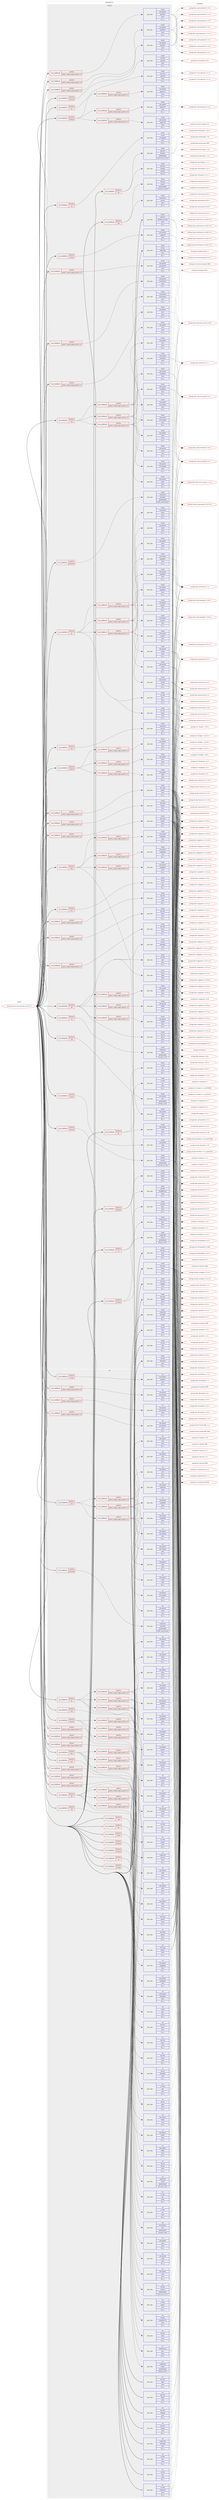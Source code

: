 digraph prolog {

# *************
# Graph options
# *************

newrank=true;
concentrate=true;
compound=true;
graph [rankdir=LR,fontname=Helvetica,fontsize=10,ranksep=1.5];#, ranksep=2.5, nodesep=0.2];
edge  [arrowhead=vee];
node  [fontname=Helvetica,fontsize=10];

# **********
# The ebuild
# **********

subgraph cluster_leftcol {
color=gray;
label=<<i>ebuild</i>>;
id [label="portage://net-wireless/gnuradio-3.10.9.2-r5", color=red, width=4, href="../net-wireless/gnuradio-3.10.9.2-r5.svg"];
}

# ****************
# The dependencies
# ****************

subgraph cluster_midcol {
color=gray;
label=<<i>dependencies</i>>;
subgraph cluster_compile {
fillcolor="#eeeeee";
style=filled;
label=<<i>compile</i>>;
subgraph cond106345 {
dependency398125 [label=<<TABLE BORDER="0" CELLBORDER="1" CELLSPACING="0" CELLPADDING="4"><TR><TD ROWSPAN="3" CELLPADDING="10">use_conditional</TD></TR><TR><TD>positive</TD></TR><TR><TD>alsa</TD></TR></TABLE>>, shape=none, color=red];
subgraph pack288945 {
dependency398126 [label=<<TABLE BORDER="0" CELLBORDER="1" CELLSPACING="0" CELLPADDING="4" WIDTH="220"><TR><TD ROWSPAN="6" CELLPADDING="30">pack_dep</TD></TR><TR><TD WIDTH="110">install</TD></TR><TR><TD>media-libs</TD></TR><TR><TD>alsa-lib</TD></TR><TR><TD>none</TD></TR><TR><TD>[[],,,,]</TD></TR></TABLE>>, shape=none, color=blue];
}
dependency398125:e -> dependency398126:w [weight=20,style="dashed",arrowhead="vee"];
}
id:e -> dependency398125:w [weight=20,style="solid",arrowhead="vee"];
subgraph cond106346 {
dependency398127 [label=<<TABLE BORDER="0" CELLBORDER="1" CELLSPACING="0" CELLPADDING="4"><TR><TD ROWSPAN="3" CELLPADDING="10">use_conditional</TD></TR><TR><TD>positive</TD></TR><TR><TD>ctrlport</TD></TR></TABLE>>, shape=none, color=red];
subgraph cond106347 {
dependency398128 [label=<<TABLE BORDER="0" CELLBORDER="1" CELLSPACING="0" CELLPADDING="4"><TR><TD ROWSPAN="3" CELLPADDING="10">use_conditional</TD></TR><TR><TD>positive</TD></TR><TR><TD>python_single_target_python3_10</TD></TR></TABLE>>, shape=none, color=red];
subgraph pack288946 {
dependency398129 [label=<<TABLE BORDER="0" CELLBORDER="1" CELLSPACING="0" CELLPADDING="4" WIDTH="220"><TR><TD ROWSPAN="6" CELLPADDING="30">pack_dep</TD></TR><TR><TD WIDTH="110">install</TD></TR><TR><TD>dev-python</TD></TR><TR><TD>thrift</TD></TR><TR><TD>none</TD></TR><TR><TD>[[],,,,]</TD></TR></TABLE>>, shape=none, color=blue];
}
dependency398128:e -> dependency398129:w [weight=20,style="dashed",arrowhead="vee"];
}
dependency398127:e -> dependency398128:w [weight=20,style="dashed",arrowhead="vee"];
subgraph cond106348 {
dependency398130 [label=<<TABLE BORDER="0" CELLBORDER="1" CELLSPACING="0" CELLPADDING="4"><TR><TD ROWSPAN="3" CELLPADDING="10">use_conditional</TD></TR><TR><TD>positive</TD></TR><TR><TD>python_single_target_python3_11</TD></TR></TABLE>>, shape=none, color=red];
subgraph pack288947 {
dependency398131 [label=<<TABLE BORDER="0" CELLBORDER="1" CELLSPACING="0" CELLPADDING="4" WIDTH="220"><TR><TD ROWSPAN="6" CELLPADDING="30">pack_dep</TD></TR><TR><TD WIDTH="110">install</TD></TR><TR><TD>dev-python</TD></TR><TR><TD>thrift</TD></TR><TR><TD>none</TD></TR><TR><TD>[[],,,,]</TD></TR></TABLE>>, shape=none, color=blue];
}
dependency398130:e -> dependency398131:w [weight=20,style="dashed",arrowhead="vee"];
}
dependency398127:e -> dependency398130:w [weight=20,style="dashed",arrowhead="vee"];
subgraph cond106349 {
dependency398132 [label=<<TABLE BORDER="0" CELLBORDER="1" CELLSPACING="0" CELLPADDING="4"><TR><TD ROWSPAN="3" CELLPADDING="10">use_conditional</TD></TR><TR><TD>positive</TD></TR><TR><TD>python_single_target_python3_12</TD></TR></TABLE>>, shape=none, color=red];
subgraph pack288948 {
dependency398133 [label=<<TABLE BORDER="0" CELLBORDER="1" CELLSPACING="0" CELLPADDING="4" WIDTH="220"><TR><TD ROWSPAN="6" CELLPADDING="30">pack_dep</TD></TR><TR><TD WIDTH="110">install</TD></TR><TR><TD>dev-python</TD></TR><TR><TD>thrift</TD></TR><TR><TD>none</TD></TR><TR><TD>[[],,,,]</TD></TR></TABLE>>, shape=none, color=blue];
}
dependency398132:e -> dependency398133:w [weight=20,style="dashed",arrowhead="vee"];
}
dependency398127:e -> dependency398132:w [weight=20,style="dashed",arrowhead="vee"];
}
id:e -> dependency398127:w [weight=20,style="solid",arrowhead="vee"];
subgraph cond106350 {
dependency398134 [label=<<TABLE BORDER="0" CELLBORDER="1" CELLSPACING="0" CELLPADDING="4"><TR><TD ROWSPAN="3" CELLPADDING="10">use_conditional</TD></TR><TR><TD>positive</TD></TR><TR><TD>doc</TD></TR></TABLE>>, shape=none, color=red];
subgraph pack288949 {
dependency398135 [label=<<TABLE BORDER="0" CELLBORDER="1" CELLSPACING="0" CELLPADDING="4" WIDTH="220"><TR><TD ROWSPAN="6" CELLPADDING="30">pack_dep</TD></TR><TR><TD WIDTH="110">install</TD></TR><TR><TD>app-text</TD></TR><TR><TD>doxygen</TD></TR><TR><TD>greaterequal</TD></TR><TR><TD>[[1,5,7,1],,,1.5.7.1]</TD></TR></TABLE>>, shape=none, color=blue];
}
dependency398134:e -> dependency398135:w [weight=20,style="dashed",arrowhead="vee"];
subgraph pack288950 {
dependency398136 [label=<<TABLE BORDER="0" CELLBORDER="1" CELLSPACING="0" CELLPADDING="4" WIDTH="220"><TR><TD ROWSPAN="6" CELLPADDING="30">pack_dep</TD></TR><TR><TD WIDTH="110">install</TD></TR><TR><TD>dev-libs</TD></TR><TR><TD>mathjax</TD></TR><TR><TD>smaller</TD></TR><TR><TD>[[3],,,3]</TD></TR></TABLE>>, shape=none, color=blue];
}
dependency398134:e -> dependency398136:w [weight=20,style="dashed",arrowhead="vee"];
}
id:e -> dependency398134:w [weight=20,style="solid",arrowhead="vee"];
subgraph cond106351 {
dependency398137 [label=<<TABLE BORDER="0" CELLBORDER="1" CELLSPACING="0" CELLPADDING="4"><TR><TD ROWSPAN="3" CELLPADDING="10">use_conditional</TD></TR><TR><TD>positive</TD></TR><TR><TD>fec</TD></TR></TABLE>>, shape=none, color=red];
subgraph pack288951 {
dependency398138 [label=<<TABLE BORDER="0" CELLBORDER="1" CELLSPACING="0" CELLPADDING="4" WIDTH="220"><TR><TD ROWSPAN="6" CELLPADDING="30">pack_dep</TD></TR><TR><TD WIDTH="110">install</TD></TR><TR><TD>sci-libs</TD></TR><TR><TD>gsl</TD></TR><TR><TD>none</TD></TR><TR><TD>[[],,,,]</TD></TR></TABLE>>, shape=none, color=blue];
}
dependency398137:e -> dependency398138:w [weight=20,style="dashed",arrowhead="vee"];
subgraph pack288952 {
dependency398139 [label=<<TABLE BORDER="0" CELLBORDER="1" CELLSPACING="0" CELLPADDING="4" WIDTH="220"><TR><TD ROWSPAN="6" CELLPADDING="30">pack_dep</TD></TR><TR><TD WIDTH="110">install</TD></TR><TR><TD>dev-python</TD></TR><TR><TD>scipy</TD></TR><TR><TD>none</TD></TR><TR><TD>[[],,,,]</TD></TR></TABLE>>, shape=none, color=blue];
}
dependency398137:e -> dependency398139:w [weight=20,style="dashed",arrowhead="vee"];
}
id:e -> dependency398137:w [weight=20,style="solid",arrowhead="vee"];
subgraph cond106352 {
dependency398140 [label=<<TABLE BORDER="0" CELLBORDER="1" CELLSPACING="0" CELLPADDING="4"><TR><TD ROWSPAN="3" CELLPADDING="10">use_conditional</TD></TR><TR><TD>positive</TD></TR><TR><TD>filter</TD></TR></TABLE>>, shape=none, color=red];
subgraph pack288953 {
dependency398141 [label=<<TABLE BORDER="0" CELLBORDER="1" CELLSPACING="0" CELLPADDING="4" WIDTH="220"><TR><TD ROWSPAN="6" CELLPADDING="30">pack_dep</TD></TR><TR><TD WIDTH="110">install</TD></TR><TR><TD>dev-python</TD></TR><TR><TD>scipy</TD></TR><TR><TD>none</TD></TR><TR><TD>[[],,,,]</TD></TR></TABLE>>, shape=none, color=blue];
}
dependency398140:e -> dependency398141:w [weight=20,style="dashed",arrowhead="vee"];
subgraph cond106353 {
dependency398142 [label=<<TABLE BORDER="0" CELLBORDER="1" CELLSPACING="0" CELLPADDING="4"><TR><TD ROWSPAN="3" CELLPADDING="10">use_conditional</TD></TR><TR><TD>positive</TD></TR><TR><TD>python_single_target_python3_10</TD></TR></TABLE>>, shape=none, color=red];
subgraph pack288954 {
dependency398143 [label=<<TABLE BORDER="0" CELLBORDER="1" CELLSPACING="0" CELLPADDING="4" WIDTH="220"><TR><TD ROWSPAN="6" CELLPADDING="30">pack_dep</TD></TR><TR><TD WIDTH="110">install</TD></TR><TR><TD>dev-python</TD></TR><TR><TD>pyqtgraph</TD></TR><TR><TD>none</TD></TR><TR><TD>[[],,,,]</TD></TR></TABLE>>, shape=none, color=blue];
}
dependency398142:e -> dependency398143:w [weight=20,style="dashed",arrowhead="vee"];
}
dependency398140:e -> dependency398142:w [weight=20,style="dashed",arrowhead="vee"];
subgraph cond106354 {
dependency398144 [label=<<TABLE BORDER="0" CELLBORDER="1" CELLSPACING="0" CELLPADDING="4"><TR><TD ROWSPAN="3" CELLPADDING="10">use_conditional</TD></TR><TR><TD>positive</TD></TR><TR><TD>python_single_target_python3_11</TD></TR></TABLE>>, shape=none, color=red];
subgraph pack288955 {
dependency398145 [label=<<TABLE BORDER="0" CELLBORDER="1" CELLSPACING="0" CELLPADDING="4" WIDTH="220"><TR><TD ROWSPAN="6" CELLPADDING="30">pack_dep</TD></TR><TR><TD WIDTH="110">install</TD></TR><TR><TD>dev-python</TD></TR><TR><TD>pyqtgraph</TD></TR><TR><TD>none</TD></TR><TR><TD>[[],,,,]</TD></TR></TABLE>>, shape=none, color=blue];
}
dependency398144:e -> dependency398145:w [weight=20,style="dashed",arrowhead="vee"];
}
dependency398140:e -> dependency398144:w [weight=20,style="dashed",arrowhead="vee"];
subgraph cond106355 {
dependency398146 [label=<<TABLE BORDER="0" CELLBORDER="1" CELLSPACING="0" CELLPADDING="4"><TR><TD ROWSPAN="3" CELLPADDING="10">use_conditional</TD></TR><TR><TD>positive</TD></TR><TR><TD>python_single_target_python3_12</TD></TR></TABLE>>, shape=none, color=red];
subgraph pack288956 {
dependency398147 [label=<<TABLE BORDER="0" CELLBORDER="1" CELLSPACING="0" CELLPADDING="4" WIDTH="220"><TR><TD ROWSPAN="6" CELLPADDING="30">pack_dep</TD></TR><TR><TD WIDTH="110">install</TD></TR><TR><TD>dev-python</TD></TR><TR><TD>pyqtgraph</TD></TR><TR><TD>none</TD></TR><TR><TD>[[],,,,]</TD></TR></TABLE>>, shape=none, color=blue];
}
dependency398146:e -> dependency398147:w [weight=20,style="dashed",arrowhead="vee"];
}
dependency398140:e -> dependency398146:w [weight=20,style="dashed",arrowhead="vee"];
}
id:e -> dependency398140:w [weight=20,style="solid",arrowhead="vee"];
subgraph cond106356 {
dependency398148 [label=<<TABLE BORDER="0" CELLBORDER="1" CELLSPACING="0" CELLPADDING="4"><TR><TD ROWSPAN="3" CELLPADDING="10">use_conditional</TD></TR><TR><TD>positive</TD></TR><TR><TD>grc</TD></TR></TABLE>>, shape=none, color=red];
subgraph cond106357 {
dependency398149 [label=<<TABLE BORDER="0" CELLBORDER="1" CELLSPACING="0" CELLPADDING="4"><TR><TD ROWSPAN="3" CELLPADDING="10">use_conditional</TD></TR><TR><TD>positive</TD></TR><TR><TD>python_single_target_python3_10</TD></TR></TABLE>>, shape=none, color=red];
subgraph pack288957 {
dependency398150 [label=<<TABLE BORDER="0" CELLBORDER="1" CELLSPACING="0" CELLPADDING="4" WIDTH="220"><TR><TD ROWSPAN="6" CELLPADDING="30">pack_dep</TD></TR><TR><TD WIDTH="110">install</TD></TR><TR><TD>dev-python</TD></TR><TR><TD>mako</TD></TR><TR><TD>none</TD></TR><TR><TD>[[],,,,]</TD></TR></TABLE>>, shape=none, color=blue];
}
dependency398149:e -> dependency398150:w [weight=20,style="dashed",arrowhead="vee"];
subgraph pack288958 {
dependency398151 [label=<<TABLE BORDER="0" CELLBORDER="1" CELLSPACING="0" CELLPADDING="4" WIDTH="220"><TR><TD ROWSPAN="6" CELLPADDING="30">pack_dep</TD></TR><TR><TD WIDTH="110">install</TD></TR><TR><TD>dev-python</TD></TR><TR><TD>numpy</TD></TR><TR><TD>none</TD></TR><TR><TD>[[],,,,]</TD></TR></TABLE>>, shape=none, color=blue];
}
dependency398149:e -> dependency398151:w [weight=20,style="dashed",arrowhead="vee"];
subgraph pack288959 {
dependency398152 [label=<<TABLE BORDER="0" CELLBORDER="1" CELLSPACING="0" CELLPADDING="4" WIDTH="220"><TR><TD ROWSPAN="6" CELLPADDING="30">pack_dep</TD></TR><TR><TD WIDTH="110">install</TD></TR><TR><TD>dev-python</TD></TR><TR><TD>pygobject</TD></TR><TR><TD>none</TD></TR><TR><TD>[[],,,,]</TD></TR></TABLE>>, shape=none, color=blue];
}
dependency398149:e -> dependency398152:w [weight=20,style="dashed",arrowhead="vee"];
subgraph pack288960 {
dependency398153 [label=<<TABLE BORDER="0" CELLBORDER="1" CELLSPACING="0" CELLPADDING="4" WIDTH="220"><TR><TD ROWSPAN="6" CELLPADDING="30">pack_dep</TD></TR><TR><TD WIDTH="110">install</TD></TR><TR><TD>dev-python</TD></TR><TR><TD>pyyaml</TD></TR><TR><TD>none</TD></TR><TR><TD>[[],,,,]</TD></TR></TABLE>>, shape=none, color=blue];
}
dependency398149:e -> dependency398153:w [weight=20,style="dashed",arrowhead="vee"];
}
dependency398148:e -> dependency398149:w [weight=20,style="dashed",arrowhead="vee"];
subgraph cond106358 {
dependency398154 [label=<<TABLE BORDER="0" CELLBORDER="1" CELLSPACING="0" CELLPADDING="4"><TR><TD ROWSPAN="3" CELLPADDING="10">use_conditional</TD></TR><TR><TD>positive</TD></TR><TR><TD>python_single_target_python3_11</TD></TR></TABLE>>, shape=none, color=red];
subgraph pack288961 {
dependency398155 [label=<<TABLE BORDER="0" CELLBORDER="1" CELLSPACING="0" CELLPADDING="4" WIDTH="220"><TR><TD ROWSPAN="6" CELLPADDING="30">pack_dep</TD></TR><TR><TD WIDTH="110">install</TD></TR><TR><TD>dev-python</TD></TR><TR><TD>mako</TD></TR><TR><TD>none</TD></TR><TR><TD>[[],,,,]</TD></TR></TABLE>>, shape=none, color=blue];
}
dependency398154:e -> dependency398155:w [weight=20,style="dashed",arrowhead="vee"];
subgraph pack288962 {
dependency398156 [label=<<TABLE BORDER="0" CELLBORDER="1" CELLSPACING="0" CELLPADDING="4" WIDTH="220"><TR><TD ROWSPAN="6" CELLPADDING="30">pack_dep</TD></TR><TR><TD WIDTH="110">install</TD></TR><TR><TD>dev-python</TD></TR><TR><TD>numpy</TD></TR><TR><TD>none</TD></TR><TR><TD>[[],,,,]</TD></TR></TABLE>>, shape=none, color=blue];
}
dependency398154:e -> dependency398156:w [weight=20,style="dashed",arrowhead="vee"];
subgraph pack288963 {
dependency398157 [label=<<TABLE BORDER="0" CELLBORDER="1" CELLSPACING="0" CELLPADDING="4" WIDTH="220"><TR><TD ROWSPAN="6" CELLPADDING="30">pack_dep</TD></TR><TR><TD WIDTH="110">install</TD></TR><TR><TD>dev-python</TD></TR><TR><TD>pygobject</TD></TR><TR><TD>none</TD></TR><TR><TD>[[],,,,]</TD></TR></TABLE>>, shape=none, color=blue];
}
dependency398154:e -> dependency398157:w [weight=20,style="dashed",arrowhead="vee"];
subgraph pack288964 {
dependency398158 [label=<<TABLE BORDER="0" CELLBORDER="1" CELLSPACING="0" CELLPADDING="4" WIDTH="220"><TR><TD ROWSPAN="6" CELLPADDING="30">pack_dep</TD></TR><TR><TD WIDTH="110">install</TD></TR><TR><TD>dev-python</TD></TR><TR><TD>pyyaml</TD></TR><TR><TD>none</TD></TR><TR><TD>[[],,,,]</TD></TR></TABLE>>, shape=none, color=blue];
}
dependency398154:e -> dependency398158:w [weight=20,style="dashed",arrowhead="vee"];
}
dependency398148:e -> dependency398154:w [weight=20,style="dashed",arrowhead="vee"];
subgraph cond106359 {
dependency398159 [label=<<TABLE BORDER="0" CELLBORDER="1" CELLSPACING="0" CELLPADDING="4"><TR><TD ROWSPAN="3" CELLPADDING="10">use_conditional</TD></TR><TR><TD>positive</TD></TR><TR><TD>python_single_target_python3_12</TD></TR></TABLE>>, shape=none, color=red];
subgraph pack288965 {
dependency398160 [label=<<TABLE BORDER="0" CELLBORDER="1" CELLSPACING="0" CELLPADDING="4" WIDTH="220"><TR><TD ROWSPAN="6" CELLPADDING="30">pack_dep</TD></TR><TR><TD WIDTH="110">install</TD></TR><TR><TD>dev-python</TD></TR><TR><TD>mako</TD></TR><TR><TD>none</TD></TR><TR><TD>[[],,,,]</TD></TR></TABLE>>, shape=none, color=blue];
}
dependency398159:e -> dependency398160:w [weight=20,style="dashed",arrowhead="vee"];
subgraph pack288966 {
dependency398161 [label=<<TABLE BORDER="0" CELLBORDER="1" CELLSPACING="0" CELLPADDING="4" WIDTH="220"><TR><TD ROWSPAN="6" CELLPADDING="30">pack_dep</TD></TR><TR><TD WIDTH="110">install</TD></TR><TR><TD>dev-python</TD></TR><TR><TD>numpy</TD></TR><TR><TD>none</TD></TR><TR><TD>[[],,,,]</TD></TR></TABLE>>, shape=none, color=blue];
}
dependency398159:e -> dependency398161:w [weight=20,style="dashed",arrowhead="vee"];
subgraph pack288967 {
dependency398162 [label=<<TABLE BORDER="0" CELLBORDER="1" CELLSPACING="0" CELLPADDING="4" WIDTH="220"><TR><TD ROWSPAN="6" CELLPADDING="30">pack_dep</TD></TR><TR><TD WIDTH="110">install</TD></TR><TR><TD>dev-python</TD></TR><TR><TD>pygobject</TD></TR><TR><TD>none</TD></TR><TR><TD>[[],,,,]</TD></TR></TABLE>>, shape=none, color=blue];
}
dependency398159:e -> dependency398162:w [weight=20,style="dashed",arrowhead="vee"];
subgraph pack288968 {
dependency398163 [label=<<TABLE BORDER="0" CELLBORDER="1" CELLSPACING="0" CELLPADDING="4" WIDTH="220"><TR><TD ROWSPAN="6" CELLPADDING="30">pack_dep</TD></TR><TR><TD WIDTH="110">install</TD></TR><TR><TD>dev-python</TD></TR><TR><TD>pyyaml</TD></TR><TR><TD>none</TD></TR><TR><TD>[[],,,,]</TD></TR></TABLE>>, shape=none, color=blue];
}
dependency398159:e -> dependency398163:w [weight=20,style="dashed",arrowhead="vee"];
}
dependency398148:e -> dependency398159:w [weight=20,style="dashed",arrowhead="vee"];
subgraph pack288969 {
dependency398164 [label=<<TABLE BORDER="0" CELLBORDER="1" CELLSPACING="0" CELLPADDING="4" WIDTH="220"><TR><TD ROWSPAN="6" CELLPADDING="30">pack_dep</TD></TR><TR><TD WIDTH="110">install</TD></TR><TR><TD>x11-libs</TD></TR><TR><TD>gtk+</TD></TR><TR><TD>none</TD></TR><TR><TD>[[],,,,]</TD></TR></TABLE>>, shape=none, color=blue];
}
dependency398148:e -> dependency398164:w [weight=20,style="dashed",arrowhead="vee"];
subgraph pack288970 {
dependency398165 [label=<<TABLE BORDER="0" CELLBORDER="1" CELLSPACING="0" CELLPADDING="4" WIDTH="220"><TR><TD ROWSPAN="6" CELLPADDING="30">pack_dep</TD></TR><TR><TD WIDTH="110">install</TD></TR><TR><TD>x11-libs</TD></TR><TR><TD>pango</TD></TR><TR><TD>none</TD></TR><TR><TD>[[],,,,]</TD></TR></TABLE>>, shape=none, color=blue];
}
dependency398148:e -> dependency398165:w [weight=20,style="dashed",arrowhead="vee"];
}
id:e -> dependency398148:w [weight=20,style="solid",arrowhead="vee"];
subgraph cond106360 {
dependency398166 [label=<<TABLE BORDER="0" CELLBORDER="1" CELLSPACING="0" CELLPADDING="4"><TR><TD ROWSPAN="3" CELLPADDING="10">use_conditional</TD></TR><TR><TD>positive</TD></TR><TR><TD>grc</TD></TR></TABLE>>, shape=none, color=red];
subgraph pack288971 {
dependency398167 [label=<<TABLE BORDER="0" CELLBORDER="1" CELLSPACING="0" CELLPADDING="4" WIDTH="220"><TR><TD ROWSPAN="6" CELLPADDING="30">pack_dep</TD></TR><TR><TD WIDTH="110">install</TD></TR><TR><TD>x11-misc</TD></TR><TR><TD>xdg-utils</TD></TR><TR><TD>none</TD></TR><TR><TD>[[],,,,]</TD></TR></TABLE>>, shape=none, color=blue];
}
dependency398166:e -> dependency398167:w [weight=20,style="dashed",arrowhead="vee"];
}
id:e -> dependency398166:w [weight=20,style="solid",arrowhead="vee"];
subgraph cond106361 {
dependency398168 [label=<<TABLE BORDER="0" CELLBORDER="1" CELLSPACING="0" CELLPADDING="4"><TR><TD ROWSPAN="3" CELLPADDING="10">use_conditional</TD></TR><TR><TD>positive</TD></TR><TR><TD>iio</TD></TR></TABLE>>, shape=none, color=red];
subgraph pack288972 {
dependency398169 [label=<<TABLE BORDER="0" CELLBORDER="1" CELLSPACING="0" CELLPADDING="4" WIDTH="220"><TR><TD ROWSPAN="6" CELLPADDING="30">pack_dep</TD></TR><TR><TD WIDTH="110">install</TD></TR><TR><TD>net-libs</TD></TR><TR><TD>libiio</TD></TR><TR><TD>none</TD></TR><TR><TD>[[],,,,]</TD></TR></TABLE>>, shape=none, color=blue];
}
dependency398168:e -> dependency398169:w [weight=20,style="dashed",arrowhead="vee"];
subgraph pack288973 {
dependency398170 [label=<<TABLE BORDER="0" CELLBORDER="1" CELLSPACING="0" CELLPADDING="4" WIDTH="220"><TR><TD ROWSPAN="6" CELLPADDING="30">pack_dep</TD></TR><TR><TD WIDTH="110">install</TD></TR><TR><TD>net-libs</TD></TR><TR><TD>libad9361-iio</TD></TR><TR><TD>none</TD></TR><TR><TD>[[],,,,]</TD></TR></TABLE>>, shape=none, color=blue];
}
dependency398168:e -> dependency398170:w [weight=20,style="dashed",arrowhead="vee"];
}
id:e -> dependency398168:w [weight=20,style="solid",arrowhead="vee"];
subgraph cond106362 {
dependency398171 [label=<<TABLE BORDER="0" CELLBORDER="1" CELLSPACING="0" CELLPADDING="4"><TR><TD ROWSPAN="3" CELLPADDING="10">use_conditional</TD></TR><TR><TD>positive</TD></TR><TR><TD>jack</TD></TR></TABLE>>, shape=none, color=red];
subgraph pack288974 {
dependency398172 [label=<<TABLE BORDER="0" CELLBORDER="1" CELLSPACING="0" CELLPADDING="4" WIDTH="220"><TR><TD ROWSPAN="6" CELLPADDING="30">pack_dep</TD></TR><TR><TD WIDTH="110">install</TD></TR><TR><TD>virtual</TD></TR><TR><TD>jack</TD></TR><TR><TD>none</TD></TR><TR><TD>[[],,,,]</TD></TR></TABLE>>, shape=none, color=blue];
}
dependency398171:e -> dependency398172:w [weight=20,style="dashed",arrowhead="vee"];
}
id:e -> dependency398171:w [weight=20,style="solid",arrowhead="vee"];
subgraph cond106363 {
dependency398173 [label=<<TABLE BORDER="0" CELLBORDER="1" CELLSPACING="0" CELLPADDING="4"><TR><TD ROWSPAN="3" CELLPADDING="10">use_conditional</TD></TR><TR><TD>positive</TD></TR><TR><TD>modtool</TD></TR></TABLE>>, shape=none, color=red];
subgraph cond106364 {
dependency398174 [label=<<TABLE BORDER="0" CELLBORDER="1" CELLSPACING="0" CELLPADDING="4"><TR><TD ROWSPAN="3" CELLPADDING="10">use_conditional</TD></TR><TR><TD>positive</TD></TR><TR><TD>python_single_target_python3_10</TD></TR></TABLE>>, shape=none, color=red];
subgraph pack288975 {
dependency398175 [label=<<TABLE BORDER="0" CELLBORDER="1" CELLSPACING="0" CELLPADDING="4" WIDTH="220"><TR><TD ROWSPAN="6" CELLPADDING="30">pack_dep</TD></TR><TR><TD WIDTH="110">install</TD></TR><TR><TD>dev-python</TD></TR><TR><TD>pygccxml</TD></TR><TR><TD>none</TD></TR><TR><TD>[[],,,,]</TD></TR></TABLE>>, shape=none, color=blue];
}
dependency398174:e -> dependency398175:w [weight=20,style="dashed",arrowhead="vee"];
}
dependency398173:e -> dependency398174:w [weight=20,style="dashed",arrowhead="vee"];
subgraph cond106365 {
dependency398176 [label=<<TABLE BORDER="0" CELLBORDER="1" CELLSPACING="0" CELLPADDING="4"><TR><TD ROWSPAN="3" CELLPADDING="10">use_conditional</TD></TR><TR><TD>positive</TD></TR><TR><TD>python_single_target_python3_11</TD></TR></TABLE>>, shape=none, color=red];
subgraph pack288976 {
dependency398177 [label=<<TABLE BORDER="0" CELLBORDER="1" CELLSPACING="0" CELLPADDING="4" WIDTH="220"><TR><TD ROWSPAN="6" CELLPADDING="30">pack_dep</TD></TR><TR><TD WIDTH="110">install</TD></TR><TR><TD>dev-python</TD></TR><TR><TD>pygccxml</TD></TR><TR><TD>none</TD></TR><TR><TD>[[],,,,]</TD></TR></TABLE>>, shape=none, color=blue];
}
dependency398176:e -> dependency398177:w [weight=20,style="dashed",arrowhead="vee"];
}
dependency398173:e -> dependency398176:w [weight=20,style="dashed",arrowhead="vee"];
subgraph cond106366 {
dependency398178 [label=<<TABLE BORDER="0" CELLBORDER="1" CELLSPACING="0" CELLPADDING="4"><TR><TD ROWSPAN="3" CELLPADDING="10">use_conditional</TD></TR><TR><TD>positive</TD></TR><TR><TD>python_single_target_python3_12</TD></TR></TABLE>>, shape=none, color=red];
subgraph pack288977 {
dependency398179 [label=<<TABLE BORDER="0" CELLBORDER="1" CELLSPACING="0" CELLPADDING="4" WIDTH="220"><TR><TD ROWSPAN="6" CELLPADDING="30">pack_dep</TD></TR><TR><TD WIDTH="110">install</TD></TR><TR><TD>dev-python</TD></TR><TR><TD>pygccxml</TD></TR><TR><TD>none</TD></TR><TR><TD>[[],,,,]</TD></TR></TABLE>>, shape=none, color=blue];
}
dependency398178:e -> dependency398179:w [weight=20,style="dashed",arrowhead="vee"];
}
dependency398173:e -> dependency398178:w [weight=20,style="dashed",arrowhead="vee"];
}
id:e -> dependency398173:w [weight=20,style="solid",arrowhead="vee"];
subgraph cond106367 {
dependency398180 [label=<<TABLE BORDER="0" CELLBORDER="1" CELLSPACING="0" CELLPADDING="4"><TR><TD ROWSPAN="3" CELLPADDING="10">use_conditional</TD></TR><TR><TD>positive</TD></TR><TR><TD>oss</TD></TR></TABLE>>, shape=none, color=red];
subgraph pack288978 {
dependency398181 [label=<<TABLE BORDER="0" CELLBORDER="1" CELLSPACING="0" CELLPADDING="4" WIDTH="220"><TR><TD ROWSPAN="6" CELLPADDING="30">pack_dep</TD></TR><TR><TD WIDTH="110">install</TD></TR><TR><TD>virtual</TD></TR><TR><TD>os-headers</TD></TR><TR><TD>none</TD></TR><TR><TD>[[],,,,]</TD></TR></TABLE>>, shape=none, color=blue];
}
dependency398180:e -> dependency398181:w [weight=20,style="dashed",arrowhead="vee"];
}
id:e -> dependency398180:w [weight=20,style="solid",arrowhead="vee"];
subgraph cond106368 {
dependency398182 [label=<<TABLE BORDER="0" CELLBORDER="1" CELLSPACING="0" CELLPADDING="4"><TR><TD ROWSPAN="3" CELLPADDING="10">use_conditional</TD></TR><TR><TD>positive</TD></TR><TR><TD>portaudio</TD></TR></TABLE>>, shape=none, color=red];
subgraph pack288979 {
dependency398183 [label=<<TABLE BORDER="0" CELLBORDER="1" CELLSPACING="0" CELLPADDING="4" WIDTH="220"><TR><TD ROWSPAN="6" CELLPADDING="30">pack_dep</TD></TR><TR><TD WIDTH="110">install</TD></TR><TR><TD>media-libs</TD></TR><TR><TD>portaudio</TD></TR><TR><TD>greaterequal</TD></TR><TR><TD>[[19],,_pre,19_pre]</TD></TR></TABLE>>, shape=none, color=blue];
}
dependency398182:e -> dependency398183:w [weight=20,style="dashed",arrowhead="vee"];
}
id:e -> dependency398182:w [weight=20,style="solid",arrowhead="vee"];
subgraph cond106369 {
dependency398184 [label=<<TABLE BORDER="0" CELLBORDER="1" CELLSPACING="0" CELLPADDING="4"><TR><TD ROWSPAN="3" CELLPADDING="10">use_conditional</TD></TR><TR><TD>positive</TD></TR><TR><TD>python_single_target_python3_10</TD></TR></TABLE>>, shape=none, color=red];
subgraph pack288980 {
dependency398185 [label=<<TABLE BORDER="0" CELLBORDER="1" CELLSPACING="0" CELLPADDING="4" WIDTH="220"><TR><TD ROWSPAN="6" CELLPADDING="30">pack_dep</TD></TR><TR><TD WIDTH="110">install</TD></TR><TR><TD>dev-lang</TD></TR><TR><TD>python</TD></TR><TR><TD>none</TD></TR><TR><TD>[[],,,,]</TD></TR></TABLE>>, shape=none, color=blue];
}
dependency398184:e -> dependency398185:w [weight=20,style="dashed",arrowhead="vee"];
}
id:e -> dependency398184:w [weight=20,style="solid",arrowhead="vee"];
subgraph cond106370 {
dependency398186 [label=<<TABLE BORDER="0" CELLBORDER="1" CELLSPACING="0" CELLPADDING="4"><TR><TD ROWSPAN="3" CELLPADDING="10">use_conditional</TD></TR><TR><TD>positive</TD></TR><TR><TD>python_single_target_python3_10</TD></TR></TABLE>>, shape=none, color=red];
subgraph pack288981 {
dependency398187 [label=<<TABLE BORDER="0" CELLBORDER="1" CELLSPACING="0" CELLPADDING="4" WIDTH="220"><TR><TD ROWSPAN="6" CELLPADDING="30">pack_dep</TD></TR><TR><TD WIDTH="110">install</TD></TR><TR><TD>dev-libs</TD></TR><TR><TD>boost</TD></TR><TR><TD>none</TD></TR><TR><TD>[[],,,,]</TD></TR></TABLE>>, shape=none, color=blue];
}
dependency398186:e -> dependency398187:w [weight=20,style="dashed",arrowhead="vee"];
}
id:e -> dependency398186:w [weight=20,style="solid",arrowhead="vee"];
subgraph cond106371 {
dependency398188 [label=<<TABLE BORDER="0" CELLBORDER="1" CELLSPACING="0" CELLPADDING="4"><TR><TD ROWSPAN="3" CELLPADDING="10">use_conditional</TD></TR><TR><TD>positive</TD></TR><TR><TD>python_single_target_python3_10</TD></TR></TABLE>>, shape=none, color=red];
subgraph pack288982 {
dependency398189 [label=<<TABLE BORDER="0" CELLBORDER="1" CELLSPACING="0" CELLPADDING="4" WIDTH="220"><TR><TD ROWSPAN="6" CELLPADDING="30">pack_dep</TD></TR><TR><TD WIDTH="110">install</TD></TR><TR><TD>dev-python</TD></TR><TR><TD>jsonschema</TD></TR><TR><TD>none</TD></TR><TR><TD>[[],,,,]</TD></TR></TABLE>>, shape=none, color=blue];
}
dependency398188:e -> dependency398189:w [weight=20,style="dashed",arrowhead="vee"];
}
id:e -> dependency398188:w [weight=20,style="solid",arrowhead="vee"];
subgraph cond106372 {
dependency398190 [label=<<TABLE BORDER="0" CELLBORDER="1" CELLSPACING="0" CELLPADDING="4"><TR><TD ROWSPAN="3" CELLPADDING="10">use_conditional</TD></TR><TR><TD>positive</TD></TR><TR><TD>python_single_target_python3_10</TD></TR></TABLE>>, shape=none, color=red];
subgraph pack288983 {
dependency398191 [label=<<TABLE BORDER="0" CELLBORDER="1" CELLSPACING="0" CELLPADDING="4" WIDTH="220"><TR><TD ROWSPAN="6" CELLPADDING="30">pack_dep</TD></TR><TR><TD WIDTH="110">install</TD></TR><TR><TD>dev-python</TD></TR><TR><TD>pybind11</TD></TR><TR><TD>none</TD></TR><TR><TD>[[],,,,]</TD></TR></TABLE>>, shape=none, color=blue];
}
dependency398190:e -> dependency398191:w [weight=20,style="dashed",arrowhead="vee"];
}
id:e -> dependency398190:w [weight=20,style="solid",arrowhead="vee"];
subgraph cond106373 {
dependency398192 [label=<<TABLE BORDER="0" CELLBORDER="1" CELLSPACING="0" CELLPADDING="4"><TR><TD ROWSPAN="3" CELLPADDING="10">use_conditional</TD></TR><TR><TD>positive</TD></TR><TR><TD>python_single_target_python3_11</TD></TR></TABLE>>, shape=none, color=red];
subgraph pack288984 {
dependency398193 [label=<<TABLE BORDER="0" CELLBORDER="1" CELLSPACING="0" CELLPADDING="4" WIDTH="220"><TR><TD ROWSPAN="6" CELLPADDING="30">pack_dep</TD></TR><TR><TD WIDTH="110">install</TD></TR><TR><TD>dev-lang</TD></TR><TR><TD>python</TD></TR><TR><TD>none</TD></TR><TR><TD>[[],,,,]</TD></TR></TABLE>>, shape=none, color=blue];
}
dependency398192:e -> dependency398193:w [weight=20,style="dashed",arrowhead="vee"];
}
id:e -> dependency398192:w [weight=20,style="solid",arrowhead="vee"];
subgraph cond106374 {
dependency398194 [label=<<TABLE BORDER="0" CELLBORDER="1" CELLSPACING="0" CELLPADDING="4"><TR><TD ROWSPAN="3" CELLPADDING="10">use_conditional</TD></TR><TR><TD>positive</TD></TR><TR><TD>python_single_target_python3_11</TD></TR></TABLE>>, shape=none, color=red];
subgraph pack288985 {
dependency398195 [label=<<TABLE BORDER="0" CELLBORDER="1" CELLSPACING="0" CELLPADDING="4" WIDTH="220"><TR><TD ROWSPAN="6" CELLPADDING="30">pack_dep</TD></TR><TR><TD WIDTH="110">install</TD></TR><TR><TD>dev-libs</TD></TR><TR><TD>boost</TD></TR><TR><TD>none</TD></TR><TR><TD>[[],,,,]</TD></TR></TABLE>>, shape=none, color=blue];
}
dependency398194:e -> dependency398195:w [weight=20,style="dashed",arrowhead="vee"];
}
id:e -> dependency398194:w [weight=20,style="solid",arrowhead="vee"];
subgraph cond106375 {
dependency398196 [label=<<TABLE BORDER="0" CELLBORDER="1" CELLSPACING="0" CELLPADDING="4"><TR><TD ROWSPAN="3" CELLPADDING="10">use_conditional</TD></TR><TR><TD>positive</TD></TR><TR><TD>python_single_target_python3_11</TD></TR></TABLE>>, shape=none, color=red];
subgraph pack288986 {
dependency398197 [label=<<TABLE BORDER="0" CELLBORDER="1" CELLSPACING="0" CELLPADDING="4" WIDTH="220"><TR><TD ROWSPAN="6" CELLPADDING="30">pack_dep</TD></TR><TR><TD WIDTH="110">install</TD></TR><TR><TD>dev-python</TD></TR><TR><TD>jsonschema</TD></TR><TR><TD>none</TD></TR><TR><TD>[[],,,,]</TD></TR></TABLE>>, shape=none, color=blue];
}
dependency398196:e -> dependency398197:w [weight=20,style="dashed",arrowhead="vee"];
}
id:e -> dependency398196:w [weight=20,style="solid",arrowhead="vee"];
subgraph cond106376 {
dependency398198 [label=<<TABLE BORDER="0" CELLBORDER="1" CELLSPACING="0" CELLPADDING="4"><TR><TD ROWSPAN="3" CELLPADDING="10">use_conditional</TD></TR><TR><TD>positive</TD></TR><TR><TD>python_single_target_python3_11</TD></TR></TABLE>>, shape=none, color=red];
subgraph pack288987 {
dependency398199 [label=<<TABLE BORDER="0" CELLBORDER="1" CELLSPACING="0" CELLPADDING="4" WIDTH="220"><TR><TD ROWSPAN="6" CELLPADDING="30">pack_dep</TD></TR><TR><TD WIDTH="110">install</TD></TR><TR><TD>dev-python</TD></TR><TR><TD>pybind11</TD></TR><TR><TD>none</TD></TR><TR><TD>[[],,,,]</TD></TR></TABLE>>, shape=none, color=blue];
}
dependency398198:e -> dependency398199:w [weight=20,style="dashed",arrowhead="vee"];
}
id:e -> dependency398198:w [weight=20,style="solid",arrowhead="vee"];
subgraph cond106377 {
dependency398200 [label=<<TABLE BORDER="0" CELLBORDER="1" CELLSPACING="0" CELLPADDING="4"><TR><TD ROWSPAN="3" CELLPADDING="10">use_conditional</TD></TR><TR><TD>positive</TD></TR><TR><TD>python_single_target_python3_12</TD></TR></TABLE>>, shape=none, color=red];
subgraph pack288988 {
dependency398201 [label=<<TABLE BORDER="0" CELLBORDER="1" CELLSPACING="0" CELLPADDING="4" WIDTH="220"><TR><TD ROWSPAN="6" CELLPADDING="30">pack_dep</TD></TR><TR><TD WIDTH="110">install</TD></TR><TR><TD>dev-lang</TD></TR><TR><TD>python</TD></TR><TR><TD>none</TD></TR><TR><TD>[[],,,,]</TD></TR></TABLE>>, shape=none, color=blue];
}
dependency398200:e -> dependency398201:w [weight=20,style="dashed",arrowhead="vee"];
}
id:e -> dependency398200:w [weight=20,style="solid",arrowhead="vee"];
subgraph cond106378 {
dependency398202 [label=<<TABLE BORDER="0" CELLBORDER="1" CELLSPACING="0" CELLPADDING="4"><TR><TD ROWSPAN="3" CELLPADDING="10">use_conditional</TD></TR><TR><TD>positive</TD></TR><TR><TD>python_single_target_python3_12</TD></TR></TABLE>>, shape=none, color=red];
subgraph pack288989 {
dependency398203 [label=<<TABLE BORDER="0" CELLBORDER="1" CELLSPACING="0" CELLPADDING="4" WIDTH="220"><TR><TD ROWSPAN="6" CELLPADDING="30">pack_dep</TD></TR><TR><TD WIDTH="110">install</TD></TR><TR><TD>dev-libs</TD></TR><TR><TD>boost</TD></TR><TR><TD>none</TD></TR><TR><TD>[[],,,,]</TD></TR></TABLE>>, shape=none, color=blue];
}
dependency398202:e -> dependency398203:w [weight=20,style="dashed",arrowhead="vee"];
}
id:e -> dependency398202:w [weight=20,style="solid",arrowhead="vee"];
subgraph cond106379 {
dependency398204 [label=<<TABLE BORDER="0" CELLBORDER="1" CELLSPACING="0" CELLPADDING="4"><TR><TD ROWSPAN="3" CELLPADDING="10">use_conditional</TD></TR><TR><TD>positive</TD></TR><TR><TD>python_single_target_python3_12</TD></TR></TABLE>>, shape=none, color=red];
subgraph pack288990 {
dependency398205 [label=<<TABLE BORDER="0" CELLBORDER="1" CELLSPACING="0" CELLPADDING="4" WIDTH="220"><TR><TD ROWSPAN="6" CELLPADDING="30">pack_dep</TD></TR><TR><TD WIDTH="110">install</TD></TR><TR><TD>dev-python</TD></TR><TR><TD>jsonschema</TD></TR><TR><TD>none</TD></TR><TR><TD>[[],,,,]</TD></TR></TABLE>>, shape=none, color=blue];
}
dependency398204:e -> dependency398205:w [weight=20,style="dashed",arrowhead="vee"];
}
id:e -> dependency398204:w [weight=20,style="solid",arrowhead="vee"];
subgraph cond106380 {
dependency398206 [label=<<TABLE BORDER="0" CELLBORDER="1" CELLSPACING="0" CELLPADDING="4"><TR><TD ROWSPAN="3" CELLPADDING="10">use_conditional</TD></TR><TR><TD>positive</TD></TR><TR><TD>python_single_target_python3_12</TD></TR></TABLE>>, shape=none, color=red];
subgraph pack288991 {
dependency398207 [label=<<TABLE BORDER="0" CELLBORDER="1" CELLSPACING="0" CELLPADDING="4" WIDTH="220"><TR><TD ROWSPAN="6" CELLPADDING="30">pack_dep</TD></TR><TR><TD WIDTH="110">install</TD></TR><TR><TD>dev-python</TD></TR><TR><TD>pybind11</TD></TR><TR><TD>none</TD></TR><TR><TD>[[],,,,]</TD></TR></TABLE>>, shape=none, color=blue];
}
dependency398206:e -> dependency398207:w [weight=20,style="dashed",arrowhead="vee"];
}
id:e -> dependency398206:w [weight=20,style="solid",arrowhead="vee"];
subgraph cond106381 {
dependency398208 [label=<<TABLE BORDER="0" CELLBORDER="1" CELLSPACING="0" CELLPADDING="4"><TR><TD ROWSPAN="3" CELLPADDING="10">use_conditional</TD></TR><TR><TD>positive</TD></TR><TR><TD>qt5</TD></TR></TABLE>>, shape=none, color=red];
subgraph cond106382 {
dependency398209 [label=<<TABLE BORDER="0" CELLBORDER="1" CELLSPACING="0" CELLPADDING="4"><TR><TD ROWSPAN="3" CELLPADDING="10">use_conditional</TD></TR><TR><TD>positive</TD></TR><TR><TD>python_single_target_python3_10</TD></TR></TABLE>>, shape=none, color=red];
subgraph pack288992 {
dependency398210 [label=<<TABLE BORDER="0" CELLBORDER="1" CELLSPACING="0" CELLPADDING="4" WIDTH="220"><TR><TD ROWSPAN="6" CELLPADDING="30">pack_dep</TD></TR><TR><TD WIDTH="110">install</TD></TR><TR><TD>dev-python</TD></TR><TR><TD>PyQt5</TD></TR><TR><TD>none</TD></TR><TR><TD>[[],,,,]</TD></TR></TABLE>>, shape=none, color=blue];
}
dependency398209:e -> dependency398210:w [weight=20,style="dashed",arrowhead="vee"];
}
dependency398208:e -> dependency398209:w [weight=20,style="dashed",arrowhead="vee"];
subgraph cond106383 {
dependency398211 [label=<<TABLE BORDER="0" CELLBORDER="1" CELLSPACING="0" CELLPADDING="4"><TR><TD ROWSPAN="3" CELLPADDING="10">use_conditional</TD></TR><TR><TD>positive</TD></TR><TR><TD>python_single_target_python3_11</TD></TR></TABLE>>, shape=none, color=red];
subgraph pack288993 {
dependency398212 [label=<<TABLE BORDER="0" CELLBORDER="1" CELLSPACING="0" CELLPADDING="4" WIDTH="220"><TR><TD ROWSPAN="6" CELLPADDING="30">pack_dep</TD></TR><TR><TD WIDTH="110">install</TD></TR><TR><TD>dev-python</TD></TR><TR><TD>PyQt5</TD></TR><TR><TD>none</TD></TR><TR><TD>[[],,,,]</TD></TR></TABLE>>, shape=none, color=blue];
}
dependency398211:e -> dependency398212:w [weight=20,style="dashed",arrowhead="vee"];
}
dependency398208:e -> dependency398211:w [weight=20,style="dashed",arrowhead="vee"];
subgraph cond106384 {
dependency398213 [label=<<TABLE BORDER="0" CELLBORDER="1" CELLSPACING="0" CELLPADDING="4"><TR><TD ROWSPAN="3" CELLPADDING="10">use_conditional</TD></TR><TR><TD>positive</TD></TR><TR><TD>python_single_target_python3_12</TD></TR></TABLE>>, shape=none, color=red];
subgraph pack288994 {
dependency398214 [label=<<TABLE BORDER="0" CELLBORDER="1" CELLSPACING="0" CELLPADDING="4" WIDTH="220"><TR><TD ROWSPAN="6" CELLPADDING="30">pack_dep</TD></TR><TR><TD WIDTH="110">install</TD></TR><TR><TD>dev-python</TD></TR><TR><TD>PyQt5</TD></TR><TR><TD>none</TD></TR><TR><TD>[[],,,,]</TD></TR></TABLE>>, shape=none, color=blue];
}
dependency398213:e -> dependency398214:w [weight=20,style="dashed",arrowhead="vee"];
}
dependency398208:e -> dependency398213:w [weight=20,style="dashed",arrowhead="vee"];
subgraph pack288995 {
dependency398215 [label=<<TABLE BORDER="0" CELLBORDER="1" CELLSPACING="0" CELLPADDING="4" WIDTH="220"><TR><TD ROWSPAN="6" CELLPADDING="30">pack_dep</TD></TR><TR><TD WIDTH="110">install</TD></TR><TR><TD>dev-qt</TD></TR><TR><TD>qtcore</TD></TR><TR><TD>none</TD></TR><TR><TD>[[],,,,]</TD></TR></TABLE>>, shape=none, color=blue];
}
dependency398208:e -> dependency398215:w [weight=20,style="dashed",arrowhead="vee"];
subgraph pack288996 {
dependency398216 [label=<<TABLE BORDER="0" CELLBORDER="1" CELLSPACING="0" CELLPADDING="4" WIDTH="220"><TR><TD ROWSPAN="6" CELLPADDING="30">pack_dep</TD></TR><TR><TD WIDTH="110">install</TD></TR><TR><TD>dev-qt</TD></TR><TR><TD>qtgui</TD></TR><TR><TD>none</TD></TR><TR><TD>[[],,,,]</TD></TR></TABLE>>, shape=none, color=blue];
}
dependency398208:e -> dependency398216:w [weight=20,style="dashed",arrowhead="vee"];
subgraph pack288997 {
dependency398217 [label=<<TABLE BORDER="0" CELLBORDER="1" CELLSPACING="0" CELLPADDING="4" WIDTH="220"><TR><TD ROWSPAN="6" CELLPADDING="30">pack_dep</TD></TR><TR><TD WIDTH="110">install</TD></TR><TR><TD>x11-libs</TD></TR><TR><TD>qwt</TD></TR><TR><TD>none</TD></TR><TR><TD>[[],,,,]</TD></TR></TABLE>>, shape=none, color=blue];
}
dependency398208:e -> dependency398217:w [weight=20,style="dashed",arrowhead="vee"];
subgraph pack288998 {
dependency398218 [label=<<TABLE BORDER="0" CELLBORDER="1" CELLSPACING="0" CELLPADDING="4" WIDTH="220"><TR><TD ROWSPAN="6" CELLPADDING="30">pack_dep</TD></TR><TR><TD WIDTH="110">install</TD></TR><TR><TD>dev-qt</TD></TR><TR><TD>qtwidgets</TD></TR><TR><TD>none</TD></TR><TR><TD>[[],,,,]</TD></TR></TABLE>>, shape=none, color=blue];
}
dependency398208:e -> dependency398218:w [weight=20,style="dashed",arrowhead="vee"];
}
id:e -> dependency398208:w [weight=20,style="solid",arrowhead="vee"];
subgraph cond106385 {
dependency398219 [label=<<TABLE BORDER="0" CELLBORDER="1" CELLSPACING="0" CELLPADDING="4"><TR><TD ROWSPAN="3" CELLPADDING="10">use_conditional</TD></TR><TR><TD>positive</TD></TR><TR><TD>sdl</TD></TR></TABLE>>, shape=none, color=red];
subgraph pack288999 {
dependency398220 [label=<<TABLE BORDER="0" CELLBORDER="1" CELLSPACING="0" CELLPADDING="4" WIDTH="220"><TR><TD ROWSPAN="6" CELLPADDING="30">pack_dep</TD></TR><TR><TD WIDTH="110">install</TD></TR><TR><TD>media-libs</TD></TR><TR><TD>libsdl</TD></TR><TR><TD>greaterequal</TD></TR><TR><TD>[[1,2,0],,,1.2.0]</TD></TR></TABLE>>, shape=none, color=blue];
}
dependency398219:e -> dependency398220:w [weight=20,style="dashed",arrowhead="vee"];
}
id:e -> dependency398219:w [weight=20,style="solid",arrowhead="vee"];
subgraph cond106386 {
dependency398221 [label=<<TABLE BORDER="0" CELLBORDER="1" CELLSPACING="0" CELLPADDING="4"><TR><TD ROWSPAN="3" CELLPADDING="10">use_conditional</TD></TR><TR><TD>positive</TD></TR><TR><TD>soapy</TD></TR></TABLE>>, shape=none, color=red];
subgraph pack289000 {
dependency398222 [label=<<TABLE BORDER="0" CELLBORDER="1" CELLSPACING="0" CELLPADDING="4" WIDTH="220"><TR><TD ROWSPAN="6" CELLPADDING="30">pack_dep</TD></TR><TR><TD WIDTH="110">install</TD></TR><TR><TD>net-wireless</TD></TR><TR><TD>soapysdr</TD></TR><TR><TD>none</TD></TR><TR><TD>[[],,,,]</TD></TR></TABLE>>, shape=none, color=blue];
}
dependency398221:e -> dependency398222:w [weight=20,style="dashed",arrowhead="vee"];
}
id:e -> dependency398221:w [weight=20,style="solid",arrowhead="vee"];
subgraph cond106387 {
dependency398223 [label=<<TABLE BORDER="0" CELLBORDER="1" CELLSPACING="0" CELLPADDING="4"><TR><TD ROWSPAN="3" CELLPADDING="10">use_conditional</TD></TR><TR><TD>positive</TD></TR><TR><TD>test</TD></TR></TABLE>>, shape=none, color=red];
subgraph pack289001 {
dependency398224 [label=<<TABLE BORDER="0" CELLBORDER="1" CELLSPACING="0" CELLPADDING="4" WIDTH="220"><TR><TD ROWSPAN="6" CELLPADDING="30">pack_dep</TD></TR><TR><TD WIDTH="110">install</TD></TR><TR><TD>dev-util</TD></TR><TR><TD>cppunit</TD></TR><TR><TD>greaterequal</TD></TR><TR><TD>[[1,9,14],,,1.9.14]</TD></TR></TABLE>>, shape=none, color=blue];
}
dependency398223:e -> dependency398224:w [weight=20,style="dashed",arrowhead="vee"];
subgraph pack289002 {
dependency398225 [label=<<TABLE BORDER="0" CELLBORDER="1" CELLSPACING="0" CELLPADDING="4" WIDTH="220"><TR><TD ROWSPAN="6" CELLPADDING="30">pack_dep</TD></TR><TR><TD WIDTH="110">install</TD></TR><TR><TD>dev-python</TD></TR><TR><TD>pyzmq</TD></TR><TR><TD>none</TD></TR><TR><TD>[[],,,,]</TD></TR></TABLE>>, shape=none, color=blue];
}
dependency398223:e -> dependency398225:w [weight=20,style="dashed",arrowhead="vee"];
}
id:e -> dependency398223:w [weight=20,style="solid",arrowhead="vee"];
subgraph cond106388 {
dependency398226 [label=<<TABLE BORDER="0" CELLBORDER="1" CELLSPACING="0" CELLPADDING="4"><TR><TD ROWSPAN="3" CELLPADDING="10">use_conditional</TD></TR><TR><TD>positive</TD></TR><TR><TD>trellis</TD></TR></TABLE>>, shape=none, color=red];
subgraph pack289003 {
dependency398227 [label=<<TABLE BORDER="0" CELLBORDER="1" CELLSPACING="0" CELLPADDING="4" WIDTH="220"><TR><TD ROWSPAN="6" CELLPADDING="30">pack_dep</TD></TR><TR><TD WIDTH="110">install</TD></TR><TR><TD>dev-python</TD></TR><TR><TD>scipy</TD></TR><TR><TD>none</TD></TR><TR><TD>[[],,,,]</TD></TR></TABLE>>, shape=none, color=blue];
}
dependency398226:e -> dependency398227:w [weight=20,style="dashed",arrowhead="vee"];
}
id:e -> dependency398226:w [weight=20,style="solid",arrowhead="vee"];
subgraph cond106389 {
dependency398228 [label=<<TABLE BORDER="0" CELLBORDER="1" CELLSPACING="0" CELLPADDING="4"><TR><TD ROWSPAN="3" CELLPADDING="10">use_conditional</TD></TR><TR><TD>positive</TD></TR><TR><TD>uhd</TD></TR></TABLE>>, shape=none, color=red];
subgraph pack289004 {
dependency398229 [label=<<TABLE BORDER="0" CELLBORDER="1" CELLSPACING="0" CELLPADDING="4" WIDTH="220"><TR><TD ROWSPAN="6" CELLPADDING="30">pack_dep</TD></TR><TR><TD WIDTH="110">install</TD></TR><TR><TD>net-wireless</TD></TR><TR><TD>uhd</TD></TR><TR><TD>greaterequal</TD></TR><TR><TD>[[3,9,6],,,3.9.6]</TD></TR></TABLE>>, shape=none, color=blue];
}
dependency398228:e -> dependency398229:w [weight=20,style="dashed",arrowhead="vee"];
}
id:e -> dependency398228:w [weight=20,style="solid",arrowhead="vee"];
subgraph cond106390 {
dependency398230 [label=<<TABLE BORDER="0" CELLBORDER="1" CELLSPACING="0" CELLPADDING="4"><TR><TD ROWSPAN="3" CELLPADDING="10">use_conditional</TD></TR><TR><TD>positive</TD></TR><TR><TD>utils</TD></TR></TABLE>>, shape=none, color=red];
subgraph cond106391 {
dependency398231 [label=<<TABLE BORDER="0" CELLBORDER="1" CELLSPACING="0" CELLPADDING="4"><TR><TD ROWSPAN="3" CELLPADDING="10">use_conditional</TD></TR><TR><TD>positive</TD></TR><TR><TD>python_single_target_python3_10</TD></TR></TABLE>>, shape=none, color=red];
subgraph pack289005 {
dependency398232 [label=<<TABLE BORDER="0" CELLBORDER="1" CELLSPACING="0" CELLPADDING="4" WIDTH="220"><TR><TD ROWSPAN="6" CELLPADDING="30">pack_dep</TD></TR><TR><TD WIDTH="110">install</TD></TR><TR><TD>dev-python</TD></TR><TR><TD>click</TD></TR><TR><TD>none</TD></TR><TR><TD>[[],,,,]</TD></TR></TABLE>>, shape=none, color=blue];
}
dependency398231:e -> dependency398232:w [weight=20,style="dashed",arrowhead="vee"];
subgraph pack289006 {
dependency398233 [label=<<TABLE BORDER="0" CELLBORDER="1" CELLSPACING="0" CELLPADDING="4" WIDTH="220"><TR><TD ROWSPAN="6" CELLPADDING="30">pack_dep</TD></TR><TR><TD WIDTH="110">install</TD></TR><TR><TD>dev-python</TD></TR><TR><TD>click-plugins</TD></TR><TR><TD>none</TD></TR><TR><TD>[[],,,,]</TD></TR></TABLE>>, shape=none, color=blue];
}
dependency398231:e -> dependency398233:w [weight=20,style="dashed",arrowhead="vee"];
subgraph pack289007 {
dependency398234 [label=<<TABLE BORDER="0" CELLBORDER="1" CELLSPACING="0" CELLPADDING="4" WIDTH="220"><TR><TD ROWSPAN="6" CELLPADDING="30">pack_dep</TD></TR><TR><TD WIDTH="110">install</TD></TR><TR><TD>dev-python</TD></TR><TR><TD>mako</TD></TR><TR><TD>none</TD></TR><TR><TD>[[],,,,]</TD></TR></TABLE>>, shape=none, color=blue];
}
dependency398231:e -> dependency398234:w [weight=20,style="dashed",arrowhead="vee"];
subgraph pack289008 {
dependency398235 [label=<<TABLE BORDER="0" CELLBORDER="1" CELLSPACING="0" CELLPADDING="4" WIDTH="220"><TR><TD ROWSPAN="6" CELLPADDING="30">pack_dep</TD></TR><TR><TD WIDTH="110">install</TD></TR><TR><TD>dev-python</TD></TR><TR><TD>matplotlib</TD></TR><TR><TD>none</TD></TR><TR><TD>[[],,,,]</TD></TR></TABLE>>, shape=none, color=blue];
}
dependency398231:e -> dependency398235:w [weight=20,style="dashed",arrowhead="vee"];
}
dependency398230:e -> dependency398231:w [weight=20,style="dashed",arrowhead="vee"];
subgraph cond106392 {
dependency398236 [label=<<TABLE BORDER="0" CELLBORDER="1" CELLSPACING="0" CELLPADDING="4"><TR><TD ROWSPAN="3" CELLPADDING="10">use_conditional</TD></TR><TR><TD>positive</TD></TR><TR><TD>python_single_target_python3_11</TD></TR></TABLE>>, shape=none, color=red];
subgraph pack289009 {
dependency398237 [label=<<TABLE BORDER="0" CELLBORDER="1" CELLSPACING="0" CELLPADDING="4" WIDTH="220"><TR><TD ROWSPAN="6" CELLPADDING="30">pack_dep</TD></TR><TR><TD WIDTH="110">install</TD></TR><TR><TD>dev-python</TD></TR><TR><TD>click</TD></TR><TR><TD>none</TD></TR><TR><TD>[[],,,,]</TD></TR></TABLE>>, shape=none, color=blue];
}
dependency398236:e -> dependency398237:w [weight=20,style="dashed",arrowhead="vee"];
subgraph pack289010 {
dependency398238 [label=<<TABLE BORDER="0" CELLBORDER="1" CELLSPACING="0" CELLPADDING="4" WIDTH="220"><TR><TD ROWSPAN="6" CELLPADDING="30">pack_dep</TD></TR><TR><TD WIDTH="110">install</TD></TR><TR><TD>dev-python</TD></TR><TR><TD>click-plugins</TD></TR><TR><TD>none</TD></TR><TR><TD>[[],,,,]</TD></TR></TABLE>>, shape=none, color=blue];
}
dependency398236:e -> dependency398238:w [weight=20,style="dashed",arrowhead="vee"];
subgraph pack289011 {
dependency398239 [label=<<TABLE BORDER="0" CELLBORDER="1" CELLSPACING="0" CELLPADDING="4" WIDTH="220"><TR><TD ROWSPAN="6" CELLPADDING="30">pack_dep</TD></TR><TR><TD WIDTH="110">install</TD></TR><TR><TD>dev-python</TD></TR><TR><TD>mako</TD></TR><TR><TD>none</TD></TR><TR><TD>[[],,,,]</TD></TR></TABLE>>, shape=none, color=blue];
}
dependency398236:e -> dependency398239:w [weight=20,style="dashed",arrowhead="vee"];
subgraph pack289012 {
dependency398240 [label=<<TABLE BORDER="0" CELLBORDER="1" CELLSPACING="0" CELLPADDING="4" WIDTH="220"><TR><TD ROWSPAN="6" CELLPADDING="30">pack_dep</TD></TR><TR><TD WIDTH="110">install</TD></TR><TR><TD>dev-python</TD></TR><TR><TD>matplotlib</TD></TR><TR><TD>none</TD></TR><TR><TD>[[],,,,]</TD></TR></TABLE>>, shape=none, color=blue];
}
dependency398236:e -> dependency398240:w [weight=20,style="dashed",arrowhead="vee"];
}
dependency398230:e -> dependency398236:w [weight=20,style="dashed",arrowhead="vee"];
subgraph cond106393 {
dependency398241 [label=<<TABLE BORDER="0" CELLBORDER="1" CELLSPACING="0" CELLPADDING="4"><TR><TD ROWSPAN="3" CELLPADDING="10">use_conditional</TD></TR><TR><TD>positive</TD></TR><TR><TD>python_single_target_python3_12</TD></TR></TABLE>>, shape=none, color=red];
subgraph pack289013 {
dependency398242 [label=<<TABLE BORDER="0" CELLBORDER="1" CELLSPACING="0" CELLPADDING="4" WIDTH="220"><TR><TD ROWSPAN="6" CELLPADDING="30">pack_dep</TD></TR><TR><TD WIDTH="110">install</TD></TR><TR><TD>dev-python</TD></TR><TR><TD>click</TD></TR><TR><TD>none</TD></TR><TR><TD>[[],,,,]</TD></TR></TABLE>>, shape=none, color=blue];
}
dependency398241:e -> dependency398242:w [weight=20,style="dashed",arrowhead="vee"];
subgraph pack289014 {
dependency398243 [label=<<TABLE BORDER="0" CELLBORDER="1" CELLSPACING="0" CELLPADDING="4" WIDTH="220"><TR><TD ROWSPAN="6" CELLPADDING="30">pack_dep</TD></TR><TR><TD WIDTH="110">install</TD></TR><TR><TD>dev-python</TD></TR><TR><TD>click-plugins</TD></TR><TR><TD>none</TD></TR><TR><TD>[[],,,,]</TD></TR></TABLE>>, shape=none, color=blue];
}
dependency398241:e -> dependency398243:w [weight=20,style="dashed",arrowhead="vee"];
subgraph pack289015 {
dependency398244 [label=<<TABLE BORDER="0" CELLBORDER="1" CELLSPACING="0" CELLPADDING="4" WIDTH="220"><TR><TD ROWSPAN="6" CELLPADDING="30">pack_dep</TD></TR><TR><TD WIDTH="110">install</TD></TR><TR><TD>dev-python</TD></TR><TR><TD>mako</TD></TR><TR><TD>none</TD></TR><TR><TD>[[],,,,]</TD></TR></TABLE>>, shape=none, color=blue];
}
dependency398241:e -> dependency398244:w [weight=20,style="dashed",arrowhead="vee"];
subgraph pack289016 {
dependency398245 [label=<<TABLE BORDER="0" CELLBORDER="1" CELLSPACING="0" CELLPADDING="4" WIDTH="220"><TR><TD ROWSPAN="6" CELLPADDING="30">pack_dep</TD></TR><TR><TD WIDTH="110">install</TD></TR><TR><TD>dev-python</TD></TR><TR><TD>matplotlib</TD></TR><TR><TD>none</TD></TR><TR><TD>[[],,,,]</TD></TR></TABLE>>, shape=none, color=blue];
}
dependency398241:e -> dependency398245:w [weight=20,style="dashed",arrowhead="vee"];
}
dependency398230:e -> dependency398241:w [weight=20,style="dashed",arrowhead="vee"];
}
id:e -> dependency398230:w [weight=20,style="solid",arrowhead="vee"];
subgraph cond106394 {
dependency398246 [label=<<TABLE BORDER="0" CELLBORDER="1" CELLSPACING="0" CELLPADDING="4"><TR><TD ROWSPAN="3" CELLPADDING="10">use_conditional</TD></TR><TR><TD>positive</TD></TR><TR><TD>vocoder</TD></TR></TABLE>>, shape=none, color=red];
subgraph pack289017 {
dependency398247 [label=<<TABLE BORDER="0" CELLBORDER="1" CELLSPACING="0" CELLPADDING="4" WIDTH="220"><TR><TD ROWSPAN="6" CELLPADDING="30">pack_dep</TD></TR><TR><TD WIDTH="110">install</TD></TR><TR><TD>media-sound</TD></TR><TR><TD>gsm</TD></TR><TR><TD>none</TD></TR><TR><TD>[[],,,,]</TD></TR></TABLE>>, shape=none, color=blue];
}
dependency398246:e -> dependency398247:w [weight=20,style="dashed",arrowhead="vee"];
subgraph pack289018 {
dependency398248 [label=<<TABLE BORDER="0" CELLBORDER="1" CELLSPACING="0" CELLPADDING="4" WIDTH="220"><TR><TD ROWSPAN="6" CELLPADDING="30">pack_dep</TD></TR><TR><TD WIDTH="110">install</TD></TR><TR><TD>media-libs</TD></TR><TR><TD>codec2</TD></TR><TR><TD>greaterequal</TD></TR><TR><TD>[[0,8,1],,,0.8.1]</TD></TR></TABLE>>, shape=none, color=blue];
}
dependency398246:e -> dependency398248:w [weight=20,style="dashed",arrowhead="vee"];
}
id:e -> dependency398246:w [weight=20,style="solid",arrowhead="vee"];
subgraph cond106395 {
dependency398249 [label=<<TABLE BORDER="0" CELLBORDER="1" CELLSPACING="0" CELLPADDING="4"><TR><TD ROWSPAN="3" CELLPADDING="10">use_conditional</TD></TR><TR><TD>positive</TD></TR><TR><TD>wavelet</TD></TR></TABLE>>, shape=none, color=red];
subgraph pack289019 {
dependency398250 [label=<<TABLE BORDER="0" CELLBORDER="1" CELLSPACING="0" CELLPADDING="4" WIDTH="220"><TR><TD ROWSPAN="6" CELLPADDING="30">pack_dep</TD></TR><TR><TD WIDTH="110">install</TD></TR><TR><TD>sci-libs</TD></TR><TR><TD>gsl</TD></TR><TR><TD>none</TD></TR><TR><TD>[[],,,,]</TD></TR></TABLE>>, shape=none, color=blue];
}
dependency398249:e -> dependency398250:w [weight=20,style="dashed",arrowhead="vee"];
subgraph pack289020 {
dependency398251 [label=<<TABLE BORDER="0" CELLBORDER="1" CELLSPACING="0" CELLPADDING="4" WIDTH="220"><TR><TD ROWSPAN="6" CELLPADDING="30">pack_dep</TD></TR><TR><TD WIDTH="110">install</TD></TR><TR><TD>sci-libs</TD></TR><TR><TD>lapack</TD></TR><TR><TD>none</TD></TR><TR><TD>[[],,,,]</TD></TR></TABLE>>, shape=none, color=blue];
}
dependency398249:e -> dependency398251:w [weight=20,style="dashed",arrowhead="vee"];
}
id:e -> dependency398249:w [weight=20,style="solid",arrowhead="vee"];
subgraph cond106396 {
dependency398252 [label=<<TABLE BORDER="0" CELLBORDER="1" CELLSPACING="0" CELLPADDING="4"><TR><TD ROWSPAN="3" CELLPADDING="10">use_conditional</TD></TR><TR><TD>positive</TD></TR><TR><TD>zeromq</TD></TR></TABLE>>, shape=none, color=red];
subgraph pack289021 {
dependency398253 [label=<<TABLE BORDER="0" CELLBORDER="1" CELLSPACING="0" CELLPADDING="4" WIDTH="220"><TR><TD ROWSPAN="6" CELLPADDING="30">pack_dep</TD></TR><TR><TD WIDTH="110">install</TD></TR><TR><TD>net-libs</TD></TR><TR><TD>cppzmq</TD></TR><TR><TD>none</TD></TR><TR><TD>[[],,,,]</TD></TR></TABLE>>, shape=none, color=blue];
}
dependency398252:e -> dependency398253:w [weight=20,style="dashed",arrowhead="vee"];
}
id:e -> dependency398252:w [weight=20,style="solid",arrowhead="vee"];
subgraph cond106397 {
dependency398254 [label=<<TABLE BORDER="0" CELLBORDER="1" CELLSPACING="0" CELLPADDING="4"><TR><TD ROWSPAN="3" CELLPADDING="10">use_conditional</TD></TR><TR><TD>positive</TD></TR><TR><TD>zeromq</TD></TR></TABLE>>, shape=none, color=red];
subgraph pack289022 {
dependency398255 [label=<<TABLE BORDER="0" CELLBORDER="1" CELLSPACING="0" CELLPADDING="4" WIDTH="220"><TR><TD ROWSPAN="6" CELLPADDING="30">pack_dep</TD></TR><TR><TD WIDTH="110">install</TD></TR><TR><TD>net-libs</TD></TR><TR><TD>zeromq</TD></TR><TR><TD>greaterequal</TD></TR><TR><TD>[[2,1,11],,,2.1.11]</TD></TR></TABLE>>, shape=none, color=blue];
}
dependency398254:e -> dependency398255:w [weight=20,style="dashed",arrowhead="vee"];
}
id:e -> dependency398254:w [weight=20,style="solid",arrowhead="vee"];
subgraph pack289023 {
dependency398256 [label=<<TABLE BORDER="0" CELLBORDER="1" CELLSPACING="0" CELLPADDING="4" WIDTH="220"><TR><TD ROWSPAN="6" CELLPADDING="30">pack_dep</TD></TR><TR><TD WIDTH="110">install</TD></TR><TR><TD>app-text</TD></TR><TR><TD>docbook-xml-dtd</TD></TR><TR><TD>none</TD></TR><TR><TD>[[],,,,]</TD></TR></TABLE>>, shape=none, color=blue];
}
id:e -> dependency398256:w [weight=20,style="solid",arrowhead="vee"];
subgraph pack289024 {
dependency398257 [label=<<TABLE BORDER="0" CELLBORDER="1" CELLSPACING="0" CELLPADDING="4" WIDTH="220"><TR><TD ROWSPAN="6" CELLPADDING="30">pack_dep</TD></TR><TR><TD WIDTH="110">install</TD></TR><TR><TD>dev-libs</TD></TR><TR><TD>gmp</TD></TR><TR><TD>none</TD></TR><TR><TD>[[],,,,]</TD></TR></TABLE>>, shape=none, color=blue];
}
id:e -> dependency398257:w [weight=20,style="solid",arrowhead="vee"];
subgraph pack289025 {
dependency398258 [label=<<TABLE BORDER="0" CELLBORDER="1" CELLSPACING="0" CELLPADDING="4" WIDTH="220"><TR><TD ROWSPAN="6" CELLPADDING="30">pack_dep</TD></TR><TR><TD WIDTH="110">install</TD></TR><TR><TD>dev-libs</TD></TR><TR><TD>libfmt</TD></TR><TR><TD>none</TD></TR><TR><TD>[[],,,,]</TD></TR></TABLE>>, shape=none, color=blue];
}
id:e -> dependency398258:w [weight=20,style="solid",arrowhead="vee"];
subgraph pack289026 {
dependency398259 [label=<<TABLE BORDER="0" CELLBORDER="1" CELLSPACING="0" CELLPADDING="4" WIDTH="220"><TR><TD ROWSPAN="6" CELLPADDING="30">pack_dep</TD></TR><TR><TD WIDTH="110">install</TD></TR><TR><TD>dev-libs</TD></TR><TR><TD>log4cpp</TD></TR><TR><TD>none</TD></TR><TR><TD>[[],,,,]</TD></TR></TABLE>>, shape=none, color=blue];
}
id:e -> dependency398259:w [weight=20,style="solid",arrowhead="vee"];
subgraph pack289027 {
dependency398260 [label=<<TABLE BORDER="0" CELLBORDER="1" CELLSPACING="0" CELLPADDING="4" WIDTH="220"><TR><TD ROWSPAN="6" CELLPADDING="30">pack_dep</TD></TR><TR><TD WIDTH="110">install</TD></TR><TR><TD>dev-libs</TD></TR><TR><TD>spdlog</TD></TR><TR><TD>none</TD></TR><TR><TD>[[],,,,]</TD></TR></TABLE>>, shape=none, color=blue];
}
id:e -> dependency398260:w [weight=20,style="solid",arrowhead="vee"];
subgraph pack289028 {
dependency398261 [label=<<TABLE BORDER="0" CELLBORDER="1" CELLSPACING="0" CELLPADDING="4" WIDTH="220"><TR><TD ROWSPAN="6" CELLPADDING="30">pack_dep</TD></TR><TR><TD WIDTH="110">install</TD></TR><TR><TD>media-libs</TD></TR><TR><TD>libsndfile</TD></TR><TR><TD>none</TD></TR><TR><TD>[[],,,,]</TD></TR></TABLE>>, shape=none, color=blue];
}
id:e -> dependency398261:w [weight=20,style="solid",arrowhead="vee"];
subgraph pack289029 {
dependency398262 [label=<<TABLE BORDER="0" CELLBORDER="1" CELLSPACING="0" CELLPADDING="4" WIDTH="220"><TR><TD ROWSPAN="6" CELLPADDING="30">pack_dep</TD></TR><TR><TD WIDTH="110">install</TD></TR><TR><TD>sci-libs</TD></TR><TR><TD>fftw</TD></TR><TR><TD>none</TD></TR><TR><TD>[[],,,,]</TD></TR></TABLE>>, shape=none, color=blue];
}
id:e -> dependency398262:w [weight=20,style="solid",arrowhead="vee"];
subgraph pack289030 {
dependency398263 [label=<<TABLE BORDER="0" CELLBORDER="1" CELLSPACING="0" CELLPADDING="4" WIDTH="220"><TR><TD ROWSPAN="6" CELLPADDING="30">pack_dep</TD></TR><TR><TD WIDTH="110">install</TD></TR><TR><TD>sci-libs</TD></TR><TR><TD>volk</TD></TR><TR><TD>none</TD></TR><TR><TD>[[],,,,]</TD></TR></TABLE>>, shape=none, color=blue];
}
id:e -> dependency398263:w [weight=20,style="solid",arrowhead="vee"];
subgraph pack289031 {
dependency398264 [label=<<TABLE BORDER="0" CELLBORDER="1" CELLSPACING="0" CELLPADDING="4" WIDTH="220"><TR><TD ROWSPAN="6" CELLPADDING="30">pack_dep</TD></TR><TR><TD WIDTH="110">install</TD></TR><TR><TD>sys-libs</TD></TR><TR><TD>libunwind</TD></TR><TR><TD>none</TD></TR><TR><TD>[[],,,,]</TD></TR></TABLE>>, shape=none, color=blue];
}
id:e -> dependency398264:w [weight=20,style="solid",arrowhead="vee"];
subgraph pack289032 {
dependency398265 [label=<<TABLE BORDER="0" CELLBORDER="1" CELLSPACING="0" CELLPADDING="4" WIDTH="220"><TR><TD ROWSPAN="6" CELLPADDING="30">pack_dep</TD></TR><TR><TD WIDTH="110">install</TD></TR><TR><TD>virtual</TD></TR><TR><TD>pkgconfig</TD></TR><TR><TD>none</TD></TR><TR><TD>[[],,,,]</TD></TR></TABLE>>, shape=none, color=blue];
}
id:e -> dependency398265:w [weight=20,style="solid",arrowhead="vee"];
}
subgraph cluster_compileandrun {
fillcolor="#eeeeee";
style=filled;
label=<<i>compile and run</i>>;
}
subgraph cluster_run {
fillcolor="#eeeeee";
style=filled;
label=<<i>run</i>>;
subgraph cond106398 {
dependency398266 [label=<<TABLE BORDER="0" CELLBORDER="1" CELLSPACING="0" CELLPADDING="4"><TR><TD ROWSPAN="3" CELLPADDING="10">use_conditional</TD></TR><TR><TD>positive</TD></TR><TR><TD>alsa</TD></TR></TABLE>>, shape=none, color=red];
subgraph pack289033 {
dependency398267 [label=<<TABLE BORDER="0" CELLBORDER="1" CELLSPACING="0" CELLPADDING="4" WIDTH="220"><TR><TD ROWSPAN="6" CELLPADDING="30">pack_dep</TD></TR><TR><TD WIDTH="110">run</TD></TR><TR><TD>media-libs</TD></TR><TR><TD>alsa-lib</TD></TR><TR><TD>none</TD></TR><TR><TD>[[],,,,]</TD></TR></TABLE>>, shape=none, color=blue];
}
dependency398266:e -> dependency398267:w [weight=20,style="dashed",arrowhead="vee"];
}
id:e -> dependency398266:w [weight=20,style="solid",arrowhead="odot"];
subgraph cond106399 {
dependency398268 [label=<<TABLE BORDER="0" CELLBORDER="1" CELLSPACING="0" CELLPADDING="4"><TR><TD ROWSPAN="3" CELLPADDING="10">use_conditional</TD></TR><TR><TD>positive</TD></TR><TR><TD>ctrlport</TD></TR></TABLE>>, shape=none, color=red];
subgraph cond106400 {
dependency398269 [label=<<TABLE BORDER="0" CELLBORDER="1" CELLSPACING="0" CELLPADDING="4"><TR><TD ROWSPAN="3" CELLPADDING="10">use_conditional</TD></TR><TR><TD>positive</TD></TR><TR><TD>python_single_target_python3_10</TD></TR></TABLE>>, shape=none, color=red];
subgraph pack289034 {
dependency398270 [label=<<TABLE BORDER="0" CELLBORDER="1" CELLSPACING="0" CELLPADDING="4" WIDTH="220"><TR><TD ROWSPAN="6" CELLPADDING="30">pack_dep</TD></TR><TR><TD WIDTH="110">run</TD></TR><TR><TD>dev-python</TD></TR><TR><TD>thrift</TD></TR><TR><TD>none</TD></TR><TR><TD>[[],,,,]</TD></TR></TABLE>>, shape=none, color=blue];
}
dependency398269:e -> dependency398270:w [weight=20,style="dashed",arrowhead="vee"];
}
dependency398268:e -> dependency398269:w [weight=20,style="dashed",arrowhead="vee"];
subgraph cond106401 {
dependency398271 [label=<<TABLE BORDER="0" CELLBORDER="1" CELLSPACING="0" CELLPADDING="4"><TR><TD ROWSPAN="3" CELLPADDING="10">use_conditional</TD></TR><TR><TD>positive</TD></TR><TR><TD>python_single_target_python3_11</TD></TR></TABLE>>, shape=none, color=red];
subgraph pack289035 {
dependency398272 [label=<<TABLE BORDER="0" CELLBORDER="1" CELLSPACING="0" CELLPADDING="4" WIDTH="220"><TR><TD ROWSPAN="6" CELLPADDING="30">pack_dep</TD></TR><TR><TD WIDTH="110">run</TD></TR><TR><TD>dev-python</TD></TR><TR><TD>thrift</TD></TR><TR><TD>none</TD></TR><TR><TD>[[],,,,]</TD></TR></TABLE>>, shape=none, color=blue];
}
dependency398271:e -> dependency398272:w [weight=20,style="dashed",arrowhead="vee"];
}
dependency398268:e -> dependency398271:w [weight=20,style="dashed",arrowhead="vee"];
subgraph cond106402 {
dependency398273 [label=<<TABLE BORDER="0" CELLBORDER="1" CELLSPACING="0" CELLPADDING="4"><TR><TD ROWSPAN="3" CELLPADDING="10">use_conditional</TD></TR><TR><TD>positive</TD></TR><TR><TD>python_single_target_python3_12</TD></TR></TABLE>>, shape=none, color=red];
subgraph pack289036 {
dependency398274 [label=<<TABLE BORDER="0" CELLBORDER="1" CELLSPACING="0" CELLPADDING="4" WIDTH="220"><TR><TD ROWSPAN="6" CELLPADDING="30">pack_dep</TD></TR><TR><TD WIDTH="110">run</TD></TR><TR><TD>dev-python</TD></TR><TR><TD>thrift</TD></TR><TR><TD>none</TD></TR><TR><TD>[[],,,,]</TD></TR></TABLE>>, shape=none, color=blue];
}
dependency398273:e -> dependency398274:w [weight=20,style="dashed",arrowhead="vee"];
}
dependency398268:e -> dependency398273:w [weight=20,style="dashed",arrowhead="vee"];
}
id:e -> dependency398268:w [weight=20,style="solid",arrowhead="odot"];
subgraph cond106403 {
dependency398275 [label=<<TABLE BORDER="0" CELLBORDER="1" CELLSPACING="0" CELLPADDING="4"><TR><TD ROWSPAN="3" CELLPADDING="10">use_conditional</TD></TR><TR><TD>positive</TD></TR><TR><TD>fec</TD></TR></TABLE>>, shape=none, color=red];
subgraph pack289037 {
dependency398276 [label=<<TABLE BORDER="0" CELLBORDER="1" CELLSPACING="0" CELLPADDING="4" WIDTH="220"><TR><TD ROWSPAN="6" CELLPADDING="30">pack_dep</TD></TR><TR><TD WIDTH="110">run</TD></TR><TR><TD>sci-libs</TD></TR><TR><TD>gsl</TD></TR><TR><TD>none</TD></TR><TR><TD>[[],,,,]</TD></TR></TABLE>>, shape=none, color=blue];
}
dependency398275:e -> dependency398276:w [weight=20,style="dashed",arrowhead="vee"];
subgraph pack289038 {
dependency398277 [label=<<TABLE BORDER="0" CELLBORDER="1" CELLSPACING="0" CELLPADDING="4" WIDTH="220"><TR><TD ROWSPAN="6" CELLPADDING="30">pack_dep</TD></TR><TR><TD WIDTH="110">run</TD></TR><TR><TD>dev-python</TD></TR><TR><TD>scipy</TD></TR><TR><TD>none</TD></TR><TR><TD>[[],,,,]</TD></TR></TABLE>>, shape=none, color=blue];
}
dependency398275:e -> dependency398277:w [weight=20,style="dashed",arrowhead="vee"];
}
id:e -> dependency398275:w [weight=20,style="solid",arrowhead="odot"];
subgraph cond106404 {
dependency398278 [label=<<TABLE BORDER="0" CELLBORDER="1" CELLSPACING="0" CELLPADDING="4"><TR><TD ROWSPAN="3" CELLPADDING="10">use_conditional</TD></TR><TR><TD>positive</TD></TR><TR><TD>filter</TD></TR></TABLE>>, shape=none, color=red];
subgraph pack289039 {
dependency398279 [label=<<TABLE BORDER="0" CELLBORDER="1" CELLSPACING="0" CELLPADDING="4" WIDTH="220"><TR><TD ROWSPAN="6" CELLPADDING="30">pack_dep</TD></TR><TR><TD WIDTH="110">run</TD></TR><TR><TD>dev-python</TD></TR><TR><TD>scipy</TD></TR><TR><TD>none</TD></TR><TR><TD>[[],,,,]</TD></TR></TABLE>>, shape=none, color=blue];
}
dependency398278:e -> dependency398279:w [weight=20,style="dashed",arrowhead="vee"];
subgraph cond106405 {
dependency398280 [label=<<TABLE BORDER="0" CELLBORDER="1" CELLSPACING="0" CELLPADDING="4"><TR><TD ROWSPAN="3" CELLPADDING="10">use_conditional</TD></TR><TR><TD>positive</TD></TR><TR><TD>python_single_target_python3_10</TD></TR></TABLE>>, shape=none, color=red];
subgraph pack289040 {
dependency398281 [label=<<TABLE BORDER="0" CELLBORDER="1" CELLSPACING="0" CELLPADDING="4" WIDTH="220"><TR><TD ROWSPAN="6" CELLPADDING="30">pack_dep</TD></TR><TR><TD WIDTH="110">run</TD></TR><TR><TD>dev-python</TD></TR><TR><TD>pyqtgraph</TD></TR><TR><TD>none</TD></TR><TR><TD>[[],,,,]</TD></TR></TABLE>>, shape=none, color=blue];
}
dependency398280:e -> dependency398281:w [weight=20,style="dashed",arrowhead="vee"];
}
dependency398278:e -> dependency398280:w [weight=20,style="dashed",arrowhead="vee"];
subgraph cond106406 {
dependency398282 [label=<<TABLE BORDER="0" CELLBORDER="1" CELLSPACING="0" CELLPADDING="4"><TR><TD ROWSPAN="3" CELLPADDING="10">use_conditional</TD></TR><TR><TD>positive</TD></TR><TR><TD>python_single_target_python3_11</TD></TR></TABLE>>, shape=none, color=red];
subgraph pack289041 {
dependency398283 [label=<<TABLE BORDER="0" CELLBORDER="1" CELLSPACING="0" CELLPADDING="4" WIDTH="220"><TR><TD ROWSPAN="6" CELLPADDING="30">pack_dep</TD></TR><TR><TD WIDTH="110">run</TD></TR><TR><TD>dev-python</TD></TR><TR><TD>pyqtgraph</TD></TR><TR><TD>none</TD></TR><TR><TD>[[],,,,]</TD></TR></TABLE>>, shape=none, color=blue];
}
dependency398282:e -> dependency398283:w [weight=20,style="dashed",arrowhead="vee"];
}
dependency398278:e -> dependency398282:w [weight=20,style="dashed",arrowhead="vee"];
subgraph cond106407 {
dependency398284 [label=<<TABLE BORDER="0" CELLBORDER="1" CELLSPACING="0" CELLPADDING="4"><TR><TD ROWSPAN="3" CELLPADDING="10">use_conditional</TD></TR><TR><TD>positive</TD></TR><TR><TD>python_single_target_python3_12</TD></TR></TABLE>>, shape=none, color=red];
subgraph pack289042 {
dependency398285 [label=<<TABLE BORDER="0" CELLBORDER="1" CELLSPACING="0" CELLPADDING="4" WIDTH="220"><TR><TD ROWSPAN="6" CELLPADDING="30">pack_dep</TD></TR><TR><TD WIDTH="110">run</TD></TR><TR><TD>dev-python</TD></TR><TR><TD>pyqtgraph</TD></TR><TR><TD>none</TD></TR><TR><TD>[[],,,,]</TD></TR></TABLE>>, shape=none, color=blue];
}
dependency398284:e -> dependency398285:w [weight=20,style="dashed",arrowhead="vee"];
}
dependency398278:e -> dependency398284:w [weight=20,style="dashed",arrowhead="vee"];
}
id:e -> dependency398278:w [weight=20,style="solid",arrowhead="odot"];
subgraph cond106408 {
dependency398286 [label=<<TABLE BORDER="0" CELLBORDER="1" CELLSPACING="0" CELLPADDING="4"><TR><TD ROWSPAN="3" CELLPADDING="10">use_conditional</TD></TR><TR><TD>positive</TD></TR><TR><TD>grc</TD></TR></TABLE>>, shape=none, color=red];
subgraph cond106409 {
dependency398287 [label=<<TABLE BORDER="0" CELLBORDER="1" CELLSPACING="0" CELLPADDING="4"><TR><TD ROWSPAN="3" CELLPADDING="10">use_conditional</TD></TR><TR><TD>positive</TD></TR><TR><TD>python_single_target_python3_10</TD></TR></TABLE>>, shape=none, color=red];
subgraph pack289043 {
dependency398288 [label=<<TABLE BORDER="0" CELLBORDER="1" CELLSPACING="0" CELLPADDING="4" WIDTH="220"><TR><TD ROWSPAN="6" CELLPADDING="30">pack_dep</TD></TR><TR><TD WIDTH="110">run</TD></TR><TR><TD>dev-python</TD></TR><TR><TD>mako</TD></TR><TR><TD>none</TD></TR><TR><TD>[[],,,,]</TD></TR></TABLE>>, shape=none, color=blue];
}
dependency398287:e -> dependency398288:w [weight=20,style="dashed",arrowhead="vee"];
subgraph pack289044 {
dependency398289 [label=<<TABLE BORDER="0" CELLBORDER="1" CELLSPACING="0" CELLPADDING="4" WIDTH="220"><TR><TD ROWSPAN="6" CELLPADDING="30">pack_dep</TD></TR><TR><TD WIDTH="110">run</TD></TR><TR><TD>dev-python</TD></TR><TR><TD>numpy</TD></TR><TR><TD>none</TD></TR><TR><TD>[[],,,,]</TD></TR></TABLE>>, shape=none, color=blue];
}
dependency398287:e -> dependency398289:w [weight=20,style="dashed",arrowhead="vee"];
subgraph pack289045 {
dependency398290 [label=<<TABLE BORDER="0" CELLBORDER="1" CELLSPACING="0" CELLPADDING="4" WIDTH="220"><TR><TD ROWSPAN="6" CELLPADDING="30">pack_dep</TD></TR><TR><TD WIDTH="110">run</TD></TR><TR><TD>dev-python</TD></TR><TR><TD>pygobject</TD></TR><TR><TD>none</TD></TR><TR><TD>[[],,,,]</TD></TR></TABLE>>, shape=none, color=blue];
}
dependency398287:e -> dependency398290:w [weight=20,style="dashed",arrowhead="vee"];
subgraph pack289046 {
dependency398291 [label=<<TABLE BORDER="0" CELLBORDER="1" CELLSPACING="0" CELLPADDING="4" WIDTH="220"><TR><TD ROWSPAN="6" CELLPADDING="30">pack_dep</TD></TR><TR><TD WIDTH="110">run</TD></TR><TR><TD>dev-python</TD></TR><TR><TD>pyyaml</TD></TR><TR><TD>none</TD></TR><TR><TD>[[],,,,]</TD></TR></TABLE>>, shape=none, color=blue];
}
dependency398287:e -> dependency398291:w [weight=20,style="dashed",arrowhead="vee"];
}
dependency398286:e -> dependency398287:w [weight=20,style="dashed",arrowhead="vee"];
subgraph cond106410 {
dependency398292 [label=<<TABLE BORDER="0" CELLBORDER="1" CELLSPACING="0" CELLPADDING="4"><TR><TD ROWSPAN="3" CELLPADDING="10">use_conditional</TD></TR><TR><TD>positive</TD></TR><TR><TD>python_single_target_python3_11</TD></TR></TABLE>>, shape=none, color=red];
subgraph pack289047 {
dependency398293 [label=<<TABLE BORDER="0" CELLBORDER="1" CELLSPACING="0" CELLPADDING="4" WIDTH="220"><TR><TD ROWSPAN="6" CELLPADDING="30">pack_dep</TD></TR><TR><TD WIDTH="110">run</TD></TR><TR><TD>dev-python</TD></TR><TR><TD>mako</TD></TR><TR><TD>none</TD></TR><TR><TD>[[],,,,]</TD></TR></TABLE>>, shape=none, color=blue];
}
dependency398292:e -> dependency398293:w [weight=20,style="dashed",arrowhead="vee"];
subgraph pack289048 {
dependency398294 [label=<<TABLE BORDER="0" CELLBORDER="1" CELLSPACING="0" CELLPADDING="4" WIDTH="220"><TR><TD ROWSPAN="6" CELLPADDING="30">pack_dep</TD></TR><TR><TD WIDTH="110">run</TD></TR><TR><TD>dev-python</TD></TR><TR><TD>numpy</TD></TR><TR><TD>none</TD></TR><TR><TD>[[],,,,]</TD></TR></TABLE>>, shape=none, color=blue];
}
dependency398292:e -> dependency398294:w [weight=20,style="dashed",arrowhead="vee"];
subgraph pack289049 {
dependency398295 [label=<<TABLE BORDER="0" CELLBORDER="1" CELLSPACING="0" CELLPADDING="4" WIDTH="220"><TR><TD ROWSPAN="6" CELLPADDING="30">pack_dep</TD></TR><TR><TD WIDTH="110">run</TD></TR><TR><TD>dev-python</TD></TR><TR><TD>pygobject</TD></TR><TR><TD>none</TD></TR><TR><TD>[[],,,,]</TD></TR></TABLE>>, shape=none, color=blue];
}
dependency398292:e -> dependency398295:w [weight=20,style="dashed",arrowhead="vee"];
subgraph pack289050 {
dependency398296 [label=<<TABLE BORDER="0" CELLBORDER="1" CELLSPACING="0" CELLPADDING="4" WIDTH="220"><TR><TD ROWSPAN="6" CELLPADDING="30">pack_dep</TD></TR><TR><TD WIDTH="110">run</TD></TR><TR><TD>dev-python</TD></TR><TR><TD>pyyaml</TD></TR><TR><TD>none</TD></TR><TR><TD>[[],,,,]</TD></TR></TABLE>>, shape=none, color=blue];
}
dependency398292:e -> dependency398296:w [weight=20,style="dashed",arrowhead="vee"];
}
dependency398286:e -> dependency398292:w [weight=20,style="dashed",arrowhead="vee"];
subgraph cond106411 {
dependency398297 [label=<<TABLE BORDER="0" CELLBORDER="1" CELLSPACING="0" CELLPADDING="4"><TR><TD ROWSPAN="3" CELLPADDING="10">use_conditional</TD></TR><TR><TD>positive</TD></TR><TR><TD>python_single_target_python3_12</TD></TR></TABLE>>, shape=none, color=red];
subgraph pack289051 {
dependency398298 [label=<<TABLE BORDER="0" CELLBORDER="1" CELLSPACING="0" CELLPADDING="4" WIDTH="220"><TR><TD ROWSPAN="6" CELLPADDING="30">pack_dep</TD></TR><TR><TD WIDTH="110">run</TD></TR><TR><TD>dev-python</TD></TR><TR><TD>mako</TD></TR><TR><TD>none</TD></TR><TR><TD>[[],,,,]</TD></TR></TABLE>>, shape=none, color=blue];
}
dependency398297:e -> dependency398298:w [weight=20,style="dashed",arrowhead="vee"];
subgraph pack289052 {
dependency398299 [label=<<TABLE BORDER="0" CELLBORDER="1" CELLSPACING="0" CELLPADDING="4" WIDTH="220"><TR><TD ROWSPAN="6" CELLPADDING="30">pack_dep</TD></TR><TR><TD WIDTH="110">run</TD></TR><TR><TD>dev-python</TD></TR><TR><TD>numpy</TD></TR><TR><TD>none</TD></TR><TR><TD>[[],,,,]</TD></TR></TABLE>>, shape=none, color=blue];
}
dependency398297:e -> dependency398299:w [weight=20,style="dashed",arrowhead="vee"];
subgraph pack289053 {
dependency398300 [label=<<TABLE BORDER="0" CELLBORDER="1" CELLSPACING="0" CELLPADDING="4" WIDTH="220"><TR><TD ROWSPAN="6" CELLPADDING="30">pack_dep</TD></TR><TR><TD WIDTH="110">run</TD></TR><TR><TD>dev-python</TD></TR><TR><TD>pygobject</TD></TR><TR><TD>none</TD></TR><TR><TD>[[],,,,]</TD></TR></TABLE>>, shape=none, color=blue];
}
dependency398297:e -> dependency398300:w [weight=20,style="dashed",arrowhead="vee"];
subgraph pack289054 {
dependency398301 [label=<<TABLE BORDER="0" CELLBORDER="1" CELLSPACING="0" CELLPADDING="4" WIDTH="220"><TR><TD ROWSPAN="6" CELLPADDING="30">pack_dep</TD></TR><TR><TD WIDTH="110">run</TD></TR><TR><TD>dev-python</TD></TR><TR><TD>pyyaml</TD></TR><TR><TD>none</TD></TR><TR><TD>[[],,,,]</TD></TR></TABLE>>, shape=none, color=blue];
}
dependency398297:e -> dependency398301:w [weight=20,style="dashed",arrowhead="vee"];
}
dependency398286:e -> dependency398297:w [weight=20,style="dashed",arrowhead="vee"];
subgraph pack289055 {
dependency398302 [label=<<TABLE BORDER="0" CELLBORDER="1" CELLSPACING="0" CELLPADDING="4" WIDTH="220"><TR><TD ROWSPAN="6" CELLPADDING="30">pack_dep</TD></TR><TR><TD WIDTH="110">run</TD></TR><TR><TD>x11-libs</TD></TR><TR><TD>gtk+</TD></TR><TR><TD>none</TD></TR><TR><TD>[[],,,,]</TD></TR></TABLE>>, shape=none, color=blue];
}
dependency398286:e -> dependency398302:w [weight=20,style="dashed",arrowhead="vee"];
subgraph pack289056 {
dependency398303 [label=<<TABLE BORDER="0" CELLBORDER="1" CELLSPACING="0" CELLPADDING="4" WIDTH="220"><TR><TD ROWSPAN="6" CELLPADDING="30">pack_dep</TD></TR><TR><TD WIDTH="110">run</TD></TR><TR><TD>x11-libs</TD></TR><TR><TD>pango</TD></TR><TR><TD>none</TD></TR><TR><TD>[[],,,,]</TD></TR></TABLE>>, shape=none, color=blue];
}
dependency398286:e -> dependency398303:w [weight=20,style="dashed",arrowhead="vee"];
}
id:e -> dependency398286:w [weight=20,style="solid",arrowhead="odot"];
subgraph cond106412 {
dependency398304 [label=<<TABLE BORDER="0" CELLBORDER="1" CELLSPACING="0" CELLPADDING="4"><TR><TD ROWSPAN="3" CELLPADDING="10">use_conditional</TD></TR><TR><TD>positive</TD></TR><TR><TD>iio</TD></TR></TABLE>>, shape=none, color=red];
subgraph pack289057 {
dependency398305 [label=<<TABLE BORDER="0" CELLBORDER="1" CELLSPACING="0" CELLPADDING="4" WIDTH="220"><TR><TD ROWSPAN="6" CELLPADDING="30">pack_dep</TD></TR><TR><TD WIDTH="110">run</TD></TR><TR><TD>net-libs</TD></TR><TR><TD>libiio</TD></TR><TR><TD>none</TD></TR><TR><TD>[[],,,,]</TD></TR></TABLE>>, shape=none, color=blue];
}
dependency398304:e -> dependency398305:w [weight=20,style="dashed",arrowhead="vee"];
subgraph pack289058 {
dependency398306 [label=<<TABLE BORDER="0" CELLBORDER="1" CELLSPACING="0" CELLPADDING="4" WIDTH="220"><TR><TD ROWSPAN="6" CELLPADDING="30">pack_dep</TD></TR><TR><TD WIDTH="110">run</TD></TR><TR><TD>net-libs</TD></TR><TR><TD>libad9361-iio</TD></TR><TR><TD>none</TD></TR><TR><TD>[[],,,,]</TD></TR></TABLE>>, shape=none, color=blue];
}
dependency398304:e -> dependency398306:w [weight=20,style="dashed",arrowhead="vee"];
}
id:e -> dependency398304:w [weight=20,style="solid",arrowhead="odot"];
subgraph cond106413 {
dependency398307 [label=<<TABLE BORDER="0" CELLBORDER="1" CELLSPACING="0" CELLPADDING="4"><TR><TD ROWSPAN="3" CELLPADDING="10">use_conditional</TD></TR><TR><TD>positive</TD></TR><TR><TD>jack</TD></TR></TABLE>>, shape=none, color=red];
subgraph pack289059 {
dependency398308 [label=<<TABLE BORDER="0" CELLBORDER="1" CELLSPACING="0" CELLPADDING="4" WIDTH="220"><TR><TD ROWSPAN="6" CELLPADDING="30">pack_dep</TD></TR><TR><TD WIDTH="110">run</TD></TR><TR><TD>virtual</TD></TR><TR><TD>jack</TD></TR><TR><TD>none</TD></TR><TR><TD>[[],,,,]</TD></TR></TABLE>>, shape=none, color=blue];
}
dependency398307:e -> dependency398308:w [weight=20,style="dashed",arrowhead="vee"];
}
id:e -> dependency398307:w [weight=20,style="solid",arrowhead="odot"];
subgraph cond106414 {
dependency398309 [label=<<TABLE BORDER="0" CELLBORDER="1" CELLSPACING="0" CELLPADDING="4"><TR><TD ROWSPAN="3" CELLPADDING="10">use_conditional</TD></TR><TR><TD>positive</TD></TR><TR><TD>portaudio</TD></TR></TABLE>>, shape=none, color=red];
subgraph pack289060 {
dependency398310 [label=<<TABLE BORDER="0" CELLBORDER="1" CELLSPACING="0" CELLPADDING="4" WIDTH="220"><TR><TD ROWSPAN="6" CELLPADDING="30">pack_dep</TD></TR><TR><TD WIDTH="110">run</TD></TR><TR><TD>media-libs</TD></TR><TR><TD>portaudio</TD></TR><TR><TD>greaterequal</TD></TR><TR><TD>[[19],,_pre,19_pre]</TD></TR></TABLE>>, shape=none, color=blue];
}
dependency398309:e -> dependency398310:w [weight=20,style="dashed",arrowhead="vee"];
}
id:e -> dependency398309:w [weight=20,style="solid",arrowhead="odot"];
subgraph cond106415 {
dependency398311 [label=<<TABLE BORDER="0" CELLBORDER="1" CELLSPACING="0" CELLPADDING="4"><TR><TD ROWSPAN="3" CELLPADDING="10">use_conditional</TD></TR><TR><TD>positive</TD></TR><TR><TD>python_single_target_python3_10</TD></TR></TABLE>>, shape=none, color=red];
subgraph pack289061 {
dependency398312 [label=<<TABLE BORDER="0" CELLBORDER="1" CELLSPACING="0" CELLPADDING="4" WIDTH="220"><TR><TD ROWSPAN="6" CELLPADDING="30">pack_dep</TD></TR><TR><TD WIDTH="110">run</TD></TR><TR><TD>dev-lang</TD></TR><TR><TD>python</TD></TR><TR><TD>none</TD></TR><TR><TD>[[],,,,]</TD></TR></TABLE>>, shape=none, color=blue];
}
dependency398311:e -> dependency398312:w [weight=20,style="dashed",arrowhead="vee"];
}
id:e -> dependency398311:w [weight=20,style="solid",arrowhead="odot"];
subgraph cond106416 {
dependency398313 [label=<<TABLE BORDER="0" CELLBORDER="1" CELLSPACING="0" CELLPADDING="4"><TR><TD ROWSPAN="3" CELLPADDING="10">use_conditional</TD></TR><TR><TD>positive</TD></TR><TR><TD>python_single_target_python3_10</TD></TR></TABLE>>, shape=none, color=red];
subgraph pack289062 {
dependency398314 [label=<<TABLE BORDER="0" CELLBORDER="1" CELLSPACING="0" CELLPADDING="4" WIDTH="220"><TR><TD ROWSPAN="6" CELLPADDING="30">pack_dep</TD></TR><TR><TD WIDTH="110">run</TD></TR><TR><TD>dev-libs</TD></TR><TR><TD>boost</TD></TR><TR><TD>none</TD></TR><TR><TD>[[],,,,]</TD></TR></TABLE>>, shape=none, color=blue];
}
dependency398313:e -> dependency398314:w [weight=20,style="dashed",arrowhead="vee"];
}
id:e -> dependency398313:w [weight=20,style="solid",arrowhead="odot"];
subgraph cond106417 {
dependency398315 [label=<<TABLE BORDER="0" CELLBORDER="1" CELLSPACING="0" CELLPADDING="4"><TR><TD ROWSPAN="3" CELLPADDING="10">use_conditional</TD></TR><TR><TD>positive</TD></TR><TR><TD>python_single_target_python3_10</TD></TR></TABLE>>, shape=none, color=red];
subgraph pack289063 {
dependency398316 [label=<<TABLE BORDER="0" CELLBORDER="1" CELLSPACING="0" CELLPADDING="4" WIDTH="220"><TR><TD ROWSPAN="6" CELLPADDING="30">pack_dep</TD></TR><TR><TD WIDTH="110">run</TD></TR><TR><TD>dev-python</TD></TR><TR><TD>jsonschema</TD></TR><TR><TD>none</TD></TR><TR><TD>[[],,,,]</TD></TR></TABLE>>, shape=none, color=blue];
}
dependency398315:e -> dependency398316:w [weight=20,style="dashed",arrowhead="vee"];
}
id:e -> dependency398315:w [weight=20,style="solid",arrowhead="odot"];
subgraph cond106418 {
dependency398317 [label=<<TABLE BORDER="0" CELLBORDER="1" CELLSPACING="0" CELLPADDING="4"><TR><TD ROWSPAN="3" CELLPADDING="10">use_conditional</TD></TR><TR><TD>positive</TD></TR><TR><TD>python_single_target_python3_11</TD></TR></TABLE>>, shape=none, color=red];
subgraph pack289064 {
dependency398318 [label=<<TABLE BORDER="0" CELLBORDER="1" CELLSPACING="0" CELLPADDING="4" WIDTH="220"><TR><TD ROWSPAN="6" CELLPADDING="30">pack_dep</TD></TR><TR><TD WIDTH="110">run</TD></TR><TR><TD>dev-lang</TD></TR><TR><TD>python</TD></TR><TR><TD>none</TD></TR><TR><TD>[[],,,,]</TD></TR></TABLE>>, shape=none, color=blue];
}
dependency398317:e -> dependency398318:w [weight=20,style="dashed",arrowhead="vee"];
}
id:e -> dependency398317:w [weight=20,style="solid",arrowhead="odot"];
subgraph cond106419 {
dependency398319 [label=<<TABLE BORDER="0" CELLBORDER="1" CELLSPACING="0" CELLPADDING="4"><TR><TD ROWSPAN="3" CELLPADDING="10">use_conditional</TD></TR><TR><TD>positive</TD></TR><TR><TD>python_single_target_python3_11</TD></TR></TABLE>>, shape=none, color=red];
subgraph pack289065 {
dependency398320 [label=<<TABLE BORDER="0" CELLBORDER="1" CELLSPACING="0" CELLPADDING="4" WIDTH="220"><TR><TD ROWSPAN="6" CELLPADDING="30">pack_dep</TD></TR><TR><TD WIDTH="110">run</TD></TR><TR><TD>dev-libs</TD></TR><TR><TD>boost</TD></TR><TR><TD>none</TD></TR><TR><TD>[[],,,,]</TD></TR></TABLE>>, shape=none, color=blue];
}
dependency398319:e -> dependency398320:w [weight=20,style="dashed",arrowhead="vee"];
}
id:e -> dependency398319:w [weight=20,style="solid",arrowhead="odot"];
subgraph cond106420 {
dependency398321 [label=<<TABLE BORDER="0" CELLBORDER="1" CELLSPACING="0" CELLPADDING="4"><TR><TD ROWSPAN="3" CELLPADDING="10">use_conditional</TD></TR><TR><TD>positive</TD></TR><TR><TD>python_single_target_python3_11</TD></TR></TABLE>>, shape=none, color=red];
subgraph pack289066 {
dependency398322 [label=<<TABLE BORDER="0" CELLBORDER="1" CELLSPACING="0" CELLPADDING="4" WIDTH="220"><TR><TD ROWSPAN="6" CELLPADDING="30">pack_dep</TD></TR><TR><TD WIDTH="110">run</TD></TR><TR><TD>dev-python</TD></TR><TR><TD>jsonschema</TD></TR><TR><TD>none</TD></TR><TR><TD>[[],,,,]</TD></TR></TABLE>>, shape=none, color=blue];
}
dependency398321:e -> dependency398322:w [weight=20,style="dashed",arrowhead="vee"];
}
id:e -> dependency398321:w [weight=20,style="solid",arrowhead="odot"];
subgraph cond106421 {
dependency398323 [label=<<TABLE BORDER="0" CELLBORDER="1" CELLSPACING="0" CELLPADDING="4"><TR><TD ROWSPAN="3" CELLPADDING="10">use_conditional</TD></TR><TR><TD>positive</TD></TR><TR><TD>python_single_target_python3_12</TD></TR></TABLE>>, shape=none, color=red];
subgraph pack289067 {
dependency398324 [label=<<TABLE BORDER="0" CELLBORDER="1" CELLSPACING="0" CELLPADDING="4" WIDTH="220"><TR><TD ROWSPAN="6" CELLPADDING="30">pack_dep</TD></TR><TR><TD WIDTH="110">run</TD></TR><TR><TD>dev-lang</TD></TR><TR><TD>python</TD></TR><TR><TD>none</TD></TR><TR><TD>[[],,,,]</TD></TR></TABLE>>, shape=none, color=blue];
}
dependency398323:e -> dependency398324:w [weight=20,style="dashed",arrowhead="vee"];
}
id:e -> dependency398323:w [weight=20,style="solid",arrowhead="odot"];
subgraph cond106422 {
dependency398325 [label=<<TABLE BORDER="0" CELLBORDER="1" CELLSPACING="0" CELLPADDING="4"><TR><TD ROWSPAN="3" CELLPADDING="10">use_conditional</TD></TR><TR><TD>positive</TD></TR><TR><TD>python_single_target_python3_12</TD></TR></TABLE>>, shape=none, color=red];
subgraph pack289068 {
dependency398326 [label=<<TABLE BORDER="0" CELLBORDER="1" CELLSPACING="0" CELLPADDING="4" WIDTH="220"><TR><TD ROWSPAN="6" CELLPADDING="30">pack_dep</TD></TR><TR><TD WIDTH="110">run</TD></TR><TR><TD>dev-libs</TD></TR><TR><TD>boost</TD></TR><TR><TD>none</TD></TR><TR><TD>[[],,,,]</TD></TR></TABLE>>, shape=none, color=blue];
}
dependency398325:e -> dependency398326:w [weight=20,style="dashed",arrowhead="vee"];
}
id:e -> dependency398325:w [weight=20,style="solid",arrowhead="odot"];
subgraph cond106423 {
dependency398327 [label=<<TABLE BORDER="0" CELLBORDER="1" CELLSPACING="0" CELLPADDING="4"><TR><TD ROWSPAN="3" CELLPADDING="10">use_conditional</TD></TR><TR><TD>positive</TD></TR><TR><TD>python_single_target_python3_12</TD></TR></TABLE>>, shape=none, color=red];
subgraph pack289069 {
dependency398328 [label=<<TABLE BORDER="0" CELLBORDER="1" CELLSPACING="0" CELLPADDING="4" WIDTH="220"><TR><TD ROWSPAN="6" CELLPADDING="30">pack_dep</TD></TR><TR><TD WIDTH="110">run</TD></TR><TR><TD>dev-python</TD></TR><TR><TD>jsonschema</TD></TR><TR><TD>none</TD></TR><TR><TD>[[],,,,]</TD></TR></TABLE>>, shape=none, color=blue];
}
dependency398327:e -> dependency398328:w [weight=20,style="dashed",arrowhead="vee"];
}
id:e -> dependency398327:w [weight=20,style="solid",arrowhead="odot"];
subgraph cond106424 {
dependency398329 [label=<<TABLE BORDER="0" CELLBORDER="1" CELLSPACING="0" CELLPADDING="4"><TR><TD ROWSPAN="3" CELLPADDING="10">use_conditional</TD></TR><TR><TD>positive</TD></TR><TR><TD>qt5</TD></TR></TABLE>>, shape=none, color=red];
subgraph cond106425 {
dependency398330 [label=<<TABLE BORDER="0" CELLBORDER="1" CELLSPACING="0" CELLPADDING="4"><TR><TD ROWSPAN="3" CELLPADDING="10">use_conditional</TD></TR><TR><TD>positive</TD></TR><TR><TD>python_single_target_python3_10</TD></TR></TABLE>>, shape=none, color=red];
subgraph pack289070 {
dependency398331 [label=<<TABLE BORDER="0" CELLBORDER="1" CELLSPACING="0" CELLPADDING="4" WIDTH="220"><TR><TD ROWSPAN="6" CELLPADDING="30">pack_dep</TD></TR><TR><TD WIDTH="110">run</TD></TR><TR><TD>dev-python</TD></TR><TR><TD>PyQt5</TD></TR><TR><TD>none</TD></TR><TR><TD>[[],,,,]</TD></TR></TABLE>>, shape=none, color=blue];
}
dependency398330:e -> dependency398331:w [weight=20,style="dashed",arrowhead="vee"];
}
dependency398329:e -> dependency398330:w [weight=20,style="dashed",arrowhead="vee"];
subgraph cond106426 {
dependency398332 [label=<<TABLE BORDER="0" CELLBORDER="1" CELLSPACING="0" CELLPADDING="4"><TR><TD ROWSPAN="3" CELLPADDING="10">use_conditional</TD></TR><TR><TD>positive</TD></TR><TR><TD>python_single_target_python3_11</TD></TR></TABLE>>, shape=none, color=red];
subgraph pack289071 {
dependency398333 [label=<<TABLE BORDER="0" CELLBORDER="1" CELLSPACING="0" CELLPADDING="4" WIDTH="220"><TR><TD ROWSPAN="6" CELLPADDING="30">pack_dep</TD></TR><TR><TD WIDTH="110">run</TD></TR><TR><TD>dev-python</TD></TR><TR><TD>PyQt5</TD></TR><TR><TD>none</TD></TR><TR><TD>[[],,,,]</TD></TR></TABLE>>, shape=none, color=blue];
}
dependency398332:e -> dependency398333:w [weight=20,style="dashed",arrowhead="vee"];
}
dependency398329:e -> dependency398332:w [weight=20,style="dashed",arrowhead="vee"];
subgraph cond106427 {
dependency398334 [label=<<TABLE BORDER="0" CELLBORDER="1" CELLSPACING="0" CELLPADDING="4"><TR><TD ROWSPAN="3" CELLPADDING="10">use_conditional</TD></TR><TR><TD>positive</TD></TR><TR><TD>python_single_target_python3_12</TD></TR></TABLE>>, shape=none, color=red];
subgraph pack289072 {
dependency398335 [label=<<TABLE BORDER="0" CELLBORDER="1" CELLSPACING="0" CELLPADDING="4" WIDTH="220"><TR><TD ROWSPAN="6" CELLPADDING="30">pack_dep</TD></TR><TR><TD WIDTH="110">run</TD></TR><TR><TD>dev-python</TD></TR><TR><TD>PyQt5</TD></TR><TR><TD>none</TD></TR><TR><TD>[[],,,,]</TD></TR></TABLE>>, shape=none, color=blue];
}
dependency398334:e -> dependency398335:w [weight=20,style="dashed",arrowhead="vee"];
}
dependency398329:e -> dependency398334:w [weight=20,style="dashed",arrowhead="vee"];
subgraph pack289073 {
dependency398336 [label=<<TABLE BORDER="0" CELLBORDER="1" CELLSPACING="0" CELLPADDING="4" WIDTH="220"><TR><TD ROWSPAN="6" CELLPADDING="30">pack_dep</TD></TR><TR><TD WIDTH="110">run</TD></TR><TR><TD>dev-qt</TD></TR><TR><TD>qtcore</TD></TR><TR><TD>none</TD></TR><TR><TD>[[],,,,]</TD></TR></TABLE>>, shape=none, color=blue];
}
dependency398329:e -> dependency398336:w [weight=20,style="dashed",arrowhead="vee"];
subgraph pack289074 {
dependency398337 [label=<<TABLE BORDER="0" CELLBORDER="1" CELLSPACING="0" CELLPADDING="4" WIDTH="220"><TR><TD ROWSPAN="6" CELLPADDING="30">pack_dep</TD></TR><TR><TD WIDTH="110">run</TD></TR><TR><TD>dev-qt</TD></TR><TR><TD>qtgui</TD></TR><TR><TD>none</TD></TR><TR><TD>[[],,,,]</TD></TR></TABLE>>, shape=none, color=blue];
}
dependency398329:e -> dependency398337:w [weight=20,style="dashed",arrowhead="vee"];
subgraph pack289075 {
dependency398338 [label=<<TABLE BORDER="0" CELLBORDER="1" CELLSPACING="0" CELLPADDING="4" WIDTH="220"><TR><TD ROWSPAN="6" CELLPADDING="30">pack_dep</TD></TR><TR><TD WIDTH="110">run</TD></TR><TR><TD>x11-libs</TD></TR><TR><TD>qwt</TD></TR><TR><TD>none</TD></TR><TR><TD>[[],,,,]</TD></TR></TABLE>>, shape=none, color=blue];
}
dependency398329:e -> dependency398338:w [weight=20,style="dashed",arrowhead="vee"];
subgraph pack289076 {
dependency398339 [label=<<TABLE BORDER="0" CELLBORDER="1" CELLSPACING="0" CELLPADDING="4" WIDTH="220"><TR><TD ROWSPAN="6" CELLPADDING="30">pack_dep</TD></TR><TR><TD WIDTH="110">run</TD></TR><TR><TD>dev-qt</TD></TR><TR><TD>qtwidgets</TD></TR><TR><TD>none</TD></TR><TR><TD>[[],,,,]</TD></TR></TABLE>>, shape=none, color=blue];
}
dependency398329:e -> dependency398339:w [weight=20,style="dashed",arrowhead="vee"];
}
id:e -> dependency398329:w [weight=20,style="solid",arrowhead="odot"];
subgraph cond106428 {
dependency398340 [label=<<TABLE BORDER="0" CELLBORDER="1" CELLSPACING="0" CELLPADDING="4"><TR><TD ROWSPAN="3" CELLPADDING="10">use_conditional</TD></TR><TR><TD>positive</TD></TR><TR><TD>sdl</TD></TR></TABLE>>, shape=none, color=red];
subgraph pack289077 {
dependency398341 [label=<<TABLE BORDER="0" CELLBORDER="1" CELLSPACING="0" CELLPADDING="4" WIDTH="220"><TR><TD ROWSPAN="6" CELLPADDING="30">pack_dep</TD></TR><TR><TD WIDTH="110">run</TD></TR><TR><TD>media-libs</TD></TR><TR><TD>libsdl</TD></TR><TR><TD>greaterequal</TD></TR><TR><TD>[[1,2,0],,,1.2.0]</TD></TR></TABLE>>, shape=none, color=blue];
}
dependency398340:e -> dependency398341:w [weight=20,style="dashed",arrowhead="vee"];
}
id:e -> dependency398340:w [weight=20,style="solid",arrowhead="odot"];
subgraph cond106429 {
dependency398342 [label=<<TABLE BORDER="0" CELLBORDER="1" CELLSPACING="0" CELLPADDING="4"><TR><TD ROWSPAN="3" CELLPADDING="10">use_conditional</TD></TR><TR><TD>positive</TD></TR><TR><TD>soapy</TD></TR></TABLE>>, shape=none, color=red];
subgraph pack289078 {
dependency398343 [label=<<TABLE BORDER="0" CELLBORDER="1" CELLSPACING="0" CELLPADDING="4" WIDTH="220"><TR><TD ROWSPAN="6" CELLPADDING="30">pack_dep</TD></TR><TR><TD WIDTH="110">run</TD></TR><TR><TD>net-wireless</TD></TR><TR><TD>soapysdr</TD></TR><TR><TD>none</TD></TR><TR><TD>[[],,,,]</TD></TR></TABLE>>, shape=none, color=blue];
}
dependency398342:e -> dependency398343:w [weight=20,style="dashed",arrowhead="vee"];
}
id:e -> dependency398342:w [weight=20,style="solid",arrowhead="odot"];
subgraph cond106430 {
dependency398344 [label=<<TABLE BORDER="0" CELLBORDER="1" CELLSPACING="0" CELLPADDING="4"><TR><TD ROWSPAN="3" CELLPADDING="10">use_conditional</TD></TR><TR><TD>positive</TD></TR><TR><TD>trellis</TD></TR></TABLE>>, shape=none, color=red];
subgraph pack289079 {
dependency398345 [label=<<TABLE BORDER="0" CELLBORDER="1" CELLSPACING="0" CELLPADDING="4" WIDTH="220"><TR><TD ROWSPAN="6" CELLPADDING="30">pack_dep</TD></TR><TR><TD WIDTH="110">run</TD></TR><TR><TD>dev-python</TD></TR><TR><TD>scipy</TD></TR><TR><TD>none</TD></TR><TR><TD>[[],,,,]</TD></TR></TABLE>>, shape=none, color=blue];
}
dependency398344:e -> dependency398345:w [weight=20,style="dashed",arrowhead="vee"];
}
id:e -> dependency398344:w [weight=20,style="solid",arrowhead="odot"];
subgraph cond106431 {
dependency398346 [label=<<TABLE BORDER="0" CELLBORDER="1" CELLSPACING="0" CELLPADDING="4"><TR><TD ROWSPAN="3" CELLPADDING="10">use_conditional</TD></TR><TR><TD>positive</TD></TR><TR><TD>uhd</TD></TR></TABLE>>, shape=none, color=red];
subgraph pack289080 {
dependency398347 [label=<<TABLE BORDER="0" CELLBORDER="1" CELLSPACING="0" CELLPADDING="4" WIDTH="220"><TR><TD ROWSPAN="6" CELLPADDING="30">pack_dep</TD></TR><TR><TD WIDTH="110">run</TD></TR><TR><TD>net-wireless</TD></TR><TR><TD>uhd</TD></TR><TR><TD>greaterequal</TD></TR><TR><TD>[[3,9,6],,,3.9.6]</TD></TR></TABLE>>, shape=none, color=blue];
}
dependency398346:e -> dependency398347:w [weight=20,style="dashed",arrowhead="vee"];
}
id:e -> dependency398346:w [weight=20,style="solid",arrowhead="odot"];
subgraph cond106432 {
dependency398348 [label=<<TABLE BORDER="0" CELLBORDER="1" CELLSPACING="0" CELLPADDING="4"><TR><TD ROWSPAN="3" CELLPADDING="10">use_conditional</TD></TR><TR><TD>positive</TD></TR><TR><TD>utils</TD></TR></TABLE>>, shape=none, color=red];
subgraph cond106433 {
dependency398349 [label=<<TABLE BORDER="0" CELLBORDER="1" CELLSPACING="0" CELLPADDING="4"><TR><TD ROWSPAN="3" CELLPADDING="10">use_conditional</TD></TR><TR><TD>positive</TD></TR><TR><TD>python_single_target_python3_10</TD></TR></TABLE>>, shape=none, color=red];
subgraph pack289081 {
dependency398350 [label=<<TABLE BORDER="0" CELLBORDER="1" CELLSPACING="0" CELLPADDING="4" WIDTH="220"><TR><TD ROWSPAN="6" CELLPADDING="30">pack_dep</TD></TR><TR><TD WIDTH="110">run</TD></TR><TR><TD>dev-python</TD></TR><TR><TD>click</TD></TR><TR><TD>none</TD></TR><TR><TD>[[],,,,]</TD></TR></TABLE>>, shape=none, color=blue];
}
dependency398349:e -> dependency398350:w [weight=20,style="dashed",arrowhead="vee"];
subgraph pack289082 {
dependency398351 [label=<<TABLE BORDER="0" CELLBORDER="1" CELLSPACING="0" CELLPADDING="4" WIDTH="220"><TR><TD ROWSPAN="6" CELLPADDING="30">pack_dep</TD></TR><TR><TD WIDTH="110">run</TD></TR><TR><TD>dev-python</TD></TR><TR><TD>click-plugins</TD></TR><TR><TD>none</TD></TR><TR><TD>[[],,,,]</TD></TR></TABLE>>, shape=none, color=blue];
}
dependency398349:e -> dependency398351:w [weight=20,style="dashed",arrowhead="vee"];
subgraph pack289083 {
dependency398352 [label=<<TABLE BORDER="0" CELLBORDER="1" CELLSPACING="0" CELLPADDING="4" WIDTH="220"><TR><TD ROWSPAN="6" CELLPADDING="30">pack_dep</TD></TR><TR><TD WIDTH="110">run</TD></TR><TR><TD>dev-python</TD></TR><TR><TD>mako</TD></TR><TR><TD>none</TD></TR><TR><TD>[[],,,,]</TD></TR></TABLE>>, shape=none, color=blue];
}
dependency398349:e -> dependency398352:w [weight=20,style="dashed",arrowhead="vee"];
subgraph pack289084 {
dependency398353 [label=<<TABLE BORDER="0" CELLBORDER="1" CELLSPACING="0" CELLPADDING="4" WIDTH="220"><TR><TD ROWSPAN="6" CELLPADDING="30">pack_dep</TD></TR><TR><TD WIDTH="110">run</TD></TR><TR><TD>dev-python</TD></TR><TR><TD>matplotlib</TD></TR><TR><TD>none</TD></TR><TR><TD>[[],,,,]</TD></TR></TABLE>>, shape=none, color=blue];
}
dependency398349:e -> dependency398353:w [weight=20,style="dashed",arrowhead="vee"];
}
dependency398348:e -> dependency398349:w [weight=20,style="dashed",arrowhead="vee"];
subgraph cond106434 {
dependency398354 [label=<<TABLE BORDER="0" CELLBORDER="1" CELLSPACING="0" CELLPADDING="4"><TR><TD ROWSPAN="3" CELLPADDING="10">use_conditional</TD></TR><TR><TD>positive</TD></TR><TR><TD>python_single_target_python3_11</TD></TR></TABLE>>, shape=none, color=red];
subgraph pack289085 {
dependency398355 [label=<<TABLE BORDER="0" CELLBORDER="1" CELLSPACING="0" CELLPADDING="4" WIDTH="220"><TR><TD ROWSPAN="6" CELLPADDING="30">pack_dep</TD></TR><TR><TD WIDTH="110">run</TD></TR><TR><TD>dev-python</TD></TR><TR><TD>click</TD></TR><TR><TD>none</TD></TR><TR><TD>[[],,,,]</TD></TR></TABLE>>, shape=none, color=blue];
}
dependency398354:e -> dependency398355:w [weight=20,style="dashed",arrowhead="vee"];
subgraph pack289086 {
dependency398356 [label=<<TABLE BORDER="0" CELLBORDER="1" CELLSPACING="0" CELLPADDING="4" WIDTH="220"><TR><TD ROWSPAN="6" CELLPADDING="30">pack_dep</TD></TR><TR><TD WIDTH="110">run</TD></TR><TR><TD>dev-python</TD></TR><TR><TD>click-plugins</TD></TR><TR><TD>none</TD></TR><TR><TD>[[],,,,]</TD></TR></TABLE>>, shape=none, color=blue];
}
dependency398354:e -> dependency398356:w [weight=20,style="dashed",arrowhead="vee"];
subgraph pack289087 {
dependency398357 [label=<<TABLE BORDER="0" CELLBORDER="1" CELLSPACING="0" CELLPADDING="4" WIDTH="220"><TR><TD ROWSPAN="6" CELLPADDING="30">pack_dep</TD></TR><TR><TD WIDTH="110">run</TD></TR><TR><TD>dev-python</TD></TR><TR><TD>mako</TD></TR><TR><TD>none</TD></TR><TR><TD>[[],,,,]</TD></TR></TABLE>>, shape=none, color=blue];
}
dependency398354:e -> dependency398357:w [weight=20,style="dashed",arrowhead="vee"];
subgraph pack289088 {
dependency398358 [label=<<TABLE BORDER="0" CELLBORDER="1" CELLSPACING="0" CELLPADDING="4" WIDTH="220"><TR><TD ROWSPAN="6" CELLPADDING="30">pack_dep</TD></TR><TR><TD WIDTH="110">run</TD></TR><TR><TD>dev-python</TD></TR><TR><TD>matplotlib</TD></TR><TR><TD>none</TD></TR><TR><TD>[[],,,,]</TD></TR></TABLE>>, shape=none, color=blue];
}
dependency398354:e -> dependency398358:w [weight=20,style="dashed",arrowhead="vee"];
}
dependency398348:e -> dependency398354:w [weight=20,style="dashed",arrowhead="vee"];
subgraph cond106435 {
dependency398359 [label=<<TABLE BORDER="0" CELLBORDER="1" CELLSPACING="0" CELLPADDING="4"><TR><TD ROWSPAN="3" CELLPADDING="10">use_conditional</TD></TR><TR><TD>positive</TD></TR><TR><TD>python_single_target_python3_12</TD></TR></TABLE>>, shape=none, color=red];
subgraph pack289089 {
dependency398360 [label=<<TABLE BORDER="0" CELLBORDER="1" CELLSPACING="0" CELLPADDING="4" WIDTH="220"><TR><TD ROWSPAN="6" CELLPADDING="30">pack_dep</TD></TR><TR><TD WIDTH="110">run</TD></TR><TR><TD>dev-python</TD></TR><TR><TD>click</TD></TR><TR><TD>none</TD></TR><TR><TD>[[],,,,]</TD></TR></TABLE>>, shape=none, color=blue];
}
dependency398359:e -> dependency398360:w [weight=20,style="dashed",arrowhead="vee"];
subgraph pack289090 {
dependency398361 [label=<<TABLE BORDER="0" CELLBORDER="1" CELLSPACING="0" CELLPADDING="4" WIDTH="220"><TR><TD ROWSPAN="6" CELLPADDING="30">pack_dep</TD></TR><TR><TD WIDTH="110">run</TD></TR><TR><TD>dev-python</TD></TR><TR><TD>click-plugins</TD></TR><TR><TD>none</TD></TR><TR><TD>[[],,,,]</TD></TR></TABLE>>, shape=none, color=blue];
}
dependency398359:e -> dependency398361:w [weight=20,style="dashed",arrowhead="vee"];
subgraph pack289091 {
dependency398362 [label=<<TABLE BORDER="0" CELLBORDER="1" CELLSPACING="0" CELLPADDING="4" WIDTH="220"><TR><TD ROWSPAN="6" CELLPADDING="30">pack_dep</TD></TR><TR><TD WIDTH="110">run</TD></TR><TR><TD>dev-python</TD></TR><TR><TD>mako</TD></TR><TR><TD>none</TD></TR><TR><TD>[[],,,,]</TD></TR></TABLE>>, shape=none, color=blue];
}
dependency398359:e -> dependency398362:w [weight=20,style="dashed",arrowhead="vee"];
subgraph pack289092 {
dependency398363 [label=<<TABLE BORDER="0" CELLBORDER="1" CELLSPACING="0" CELLPADDING="4" WIDTH="220"><TR><TD ROWSPAN="6" CELLPADDING="30">pack_dep</TD></TR><TR><TD WIDTH="110">run</TD></TR><TR><TD>dev-python</TD></TR><TR><TD>matplotlib</TD></TR><TR><TD>none</TD></TR><TR><TD>[[],,,,]</TD></TR></TABLE>>, shape=none, color=blue];
}
dependency398359:e -> dependency398363:w [weight=20,style="dashed",arrowhead="vee"];
}
dependency398348:e -> dependency398359:w [weight=20,style="dashed",arrowhead="vee"];
}
id:e -> dependency398348:w [weight=20,style="solid",arrowhead="odot"];
subgraph cond106436 {
dependency398364 [label=<<TABLE BORDER="0" CELLBORDER="1" CELLSPACING="0" CELLPADDING="4"><TR><TD ROWSPAN="3" CELLPADDING="10">use_conditional</TD></TR><TR><TD>positive</TD></TR><TR><TD>vocoder</TD></TR></TABLE>>, shape=none, color=red];
subgraph pack289093 {
dependency398365 [label=<<TABLE BORDER="0" CELLBORDER="1" CELLSPACING="0" CELLPADDING="4" WIDTH="220"><TR><TD ROWSPAN="6" CELLPADDING="30">pack_dep</TD></TR><TR><TD WIDTH="110">run</TD></TR><TR><TD>media-sound</TD></TR><TR><TD>gsm</TD></TR><TR><TD>none</TD></TR><TR><TD>[[],,,,]</TD></TR></TABLE>>, shape=none, color=blue];
}
dependency398364:e -> dependency398365:w [weight=20,style="dashed",arrowhead="vee"];
subgraph pack289094 {
dependency398366 [label=<<TABLE BORDER="0" CELLBORDER="1" CELLSPACING="0" CELLPADDING="4" WIDTH="220"><TR><TD ROWSPAN="6" CELLPADDING="30">pack_dep</TD></TR><TR><TD WIDTH="110">run</TD></TR><TR><TD>media-libs</TD></TR><TR><TD>codec2</TD></TR><TR><TD>greaterequal</TD></TR><TR><TD>[[0,8,1],,,0.8.1]</TD></TR></TABLE>>, shape=none, color=blue];
}
dependency398364:e -> dependency398366:w [weight=20,style="dashed",arrowhead="vee"];
}
id:e -> dependency398364:w [weight=20,style="solid",arrowhead="odot"];
subgraph cond106437 {
dependency398367 [label=<<TABLE BORDER="0" CELLBORDER="1" CELLSPACING="0" CELLPADDING="4"><TR><TD ROWSPAN="3" CELLPADDING="10">use_conditional</TD></TR><TR><TD>positive</TD></TR><TR><TD>wavelet</TD></TR></TABLE>>, shape=none, color=red];
subgraph pack289095 {
dependency398368 [label=<<TABLE BORDER="0" CELLBORDER="1" CELLSPACING="0" CELLPADDING="4" WIDTH="220"><TR><TD ROWSPAN="6" CELLPADDING="30">pack_dep</TD></TR><TR><TD WIDTH="110">run</TD></TR><TR><TD>sci-libs</TD></TR><TR><TD>gsl</TD></TR><TR><TD>none</TD></TR><TR><TD>[[],,,,]</TD></TR></TABLE>>, shape=none, color=blue];
}
dependency398367:e -> dependency398368:w [weight=20,style="dashed",arrowhead="vee"];
subgraph pack289096 {
dependency398369 [label=<<TABLE BORDER="0" CELLBORDER="1" CELLSPACING="0" CELLPADDING="4" WIDTH="220"><TR><TD ROWSPAN="6" CELLPADDING="30">pack_dep</TD></TR><TR><TD WIDTH="110">run</TD></TR><TR><TD>sci-libs</TD></TR><TR><TD>lapack</TD></TR><TR><TD>none</TD></TR><TR><TD>[[],,,,]</TD></TR></TABLE>>, shape=none, color=blue];
}
dependency398367:e -> dependency398369:w [weight=20,style="dashed",arrowhead="vee"];
}
id:e -> dependency398367:w [weight=20,style="solid",arrowhead="odot"];
subgraph cond106438 {
dependency398370 [label=<<TABLE BORDER="0" CELLBORDER="1" CELLSPACING="0" CELLPADDING="4"><TR><TD ROWSPAN="3" CELLPADDING="10">use_conditional</TD></TR><TR><TD>positive</TD></TR><TR><TD>zeromq</TD></TR></TABLE>>, shape=none, color=red];
subgraph pack289097 {
dependency398371 [label=<<TABLE BORDER="0" CELLBORDER="1" CELLSPACING="0" CELLPADDING="4" WIDTH="220"><TR><TD ROWSPAN="6" CELLPADDING="30">pack_dep</TD></TR><TR><TD WIDTH="110">run</TD></TR><TR><TD>net-libs</TD></TR><TR><TD>zeromq</TD></TR><TR><TD>greaterequal</TD></TR><TR><TD>[[2,1,11],,,2.1.11]</TD></TR></TABLE>>, shape=none, color=blue];
}
dependency398370:e -> dependency398371:w [weight=20,style="dashed",arrowhead="vee"];
}
id:e -> dependency398370:w [weight=20,style="solid",arrowhead="odot"];
subgraph pack289098 {
dependency398372 [label=<<TABLE BORDER="0" CELLBORDER="1" CELLSPACING="0" CELLPADDING="4" WIDTH="220"><TR><TD ROWSPAN="6" CELLPADDING="30">pack_dep</TD></TR><TR><TD WIDTH="110">run</TD></TR><TR><TD>dev-libs</TD></TR><TR><TD>gmp</TD></TR><TR><TD>none</TD></TR><TR><TD>[[],,,,]</TD></TR></TABLE>>, shape=none, color=blue];
}
id:e -> dependency398372:w [weight=20,style="solid",arrowhead="odot"];
subgraph pack289099 {
dependency398373 [label=<<TABLE BORDER="0" CELLBORDER="1" CELLSPACING="0" CELLPADDING="4" WIDTH="220"><TR><TD ROWSPAN="6" CELLPADDING="30">pack_dep</TD></TR><TR><TD WIDTH="110">run</TD></TR><TR><TD>dev-libs</TD></TR><TR><TD>libfmt</TD></TR><TR><TD>none</TD></TR><TR><TD>[[],,,,]</TD></TR></TABLE>>, shape=none, color=blue];
}
id:e -> dependency398373:w [weight=20,style="solid",arrowhead="odot"];
subgraph pack289100 {
dependency398374 [label=<<TABLE BORDER="0" CELLBORDER="1" CELLSPACING="0" CELLPADDING="4" WIDTH="220"><TR><TD ROWSPAN="6" CELLPADDING="30">pack_dep</TD></TR><TR><TD WIDTH="110">run</TD></TR><TR><TD>dev-libs</TD></TR><TR><TD>log4cpp</TD></TR><TR><TD>none</TD></TR><TR><TD>[[],,,,]</TD></TR></TABLE>>, shape=none, color=blue];
}
id:e -> dependency398374:w [weight=20,style="solid",arrowhead="odot"];
subgraph pack289101 {
dependency398375 [label=<<TABLE BORDER="0" CELLBORDER="1" CELLSPACING="0" CELLPADDING="4" WIDTH="220"><TR><TD ROWSPAN="6" CELLPADDING="30">pack_dep</TD></TR><TR><TD WIDTH="110">run</TD></TR><TR><TD>dev-libs</TD></TR><TR><TD>spdlog</TD></TR><TR><TD>none</TD></TR><TR><TD>[[],,,,]</TD></TR></TABLE>>, shape=none, color=blue];
}
id:e -> dependency398375:w [weight=20,style="solid",arrowhead="odot"];
subgraph pack289102 {
dependency398376 [label=<<TABLE BORDER="0" CELLBORDER="1" CELLSPACING="0" CELLPADDING="4" WIDTH="220"><TR><TD ROWSPAN="6" CELLPADDING="30">pack_dep</TD></TR><TR><TD WIDTH="110">run</TD></TR><TR><TD>media-libs</TD></TR><TR><TD>libsndfile</TD></TR><TR><TD>none</TD></TR><TR><TD>[[],,,,]</TD></TR></TABLE>>, shape=none, color=blue];
}
id:e -> dependency398376:w [weight=20,style="solid",arrowhead="odot"];
subgraph pack289103 {
dependency398377 [label=<<TABLE BORDER="0" CELLBORDER="1" CELLSPACING="0" CELLPADDING="4" WIDTH="220"><TR><TD ROWSPAN="6" CELLPADDING="30">pack_dep</TD></TR><TR><TD WIDTH="110">run</TD></TR><TR><TD>sci-libs</TD></TR><TR><TD>fftw</TD></TR><TR><TD>none</TD></TR><TR><TD>[[],,,,]</TD></TR></TABLE>>, shape=none, color=blue];
}
id:e -> dependency398377:w [weight=20,style="solid",arrowhead="odot"];
subgraph pack289104 {
dependency398378 [label=<<TABLE BORDER="0" CELLBORDER="1" CELLSPACING="0" CELLPADDING="4" WIDTH="220"><TR><TD ROWSPAN="6" CELLPADDING="30">pack_dep</TD></TR><TR><TD WIDTH="110">run</TD></TR><TR><TD>sci-libs</TD></TR><TR><TD>volk</TD></TR><TR><TD>none</TD></TR><TR><TD>[[],,,,]</TD></TR></TABLE>>, shape=none, color=blue];
}
id:e -> dependency398378:w [weight=20,style="solid",arrowhead="odot"];
subgraph pack289105 {
dependency398379 [label=<<TABLE BORDER="0" CELLBORDER="1" CELLSPACING="0" CELLPADDING="4" WIDTH="220"><TR><TD ROWSPAN="6" CELLPADDING="30">pack_dep</TD></TR><TR><TD WIDTH="110">run</TD></TR><TR><TD>sys-libs</TD></TR><TR><TD>libunwind</TD></TR><TR><TD>none</TD></TR><TR><TD>[[],,,,]</TD></TR></TABLE>>, shape=none, color=blue];
}
id:e -> dependency398379:w [weight=20,style="solid",arrowhead="odot"];
}
}

# **************
# The candidates
# **************

subgraph cluster_choices {
rank=same;
color=gray;
label=<<i>candidates</i>>;

subgraph choice288945 {
color=black;
nodesep=1;
choice109101100105974510810598115479710811597451081059845494650464950 [label="portage://media-libs/alsa-lib-1.2.12", color=red, width=4,href="../media-libs/alsa-lib-1.2.12.svg"];
choice109101100105974510810598115479710811597451081059845494650464949 [label="portage://media-libs/alsa-lib-1.2.11", color=red, width=4,href="../media-libs/alsa-lib-1.2.11.svg"];
choice1091011001059745108105981154797108115974510810598454946504649484511451 [label="portage://media-libs/alsa-lib-1.2.10-r3", color=red, width=4,href="../media-libs/alsa-lib-1.2.10-r3.svg"];
choice1091011001059745108105981154797108115974510810598454946504649484511450 [label="portage://media-libs/alsa-lib-1.2.10-r2", color=red, width=4,href="../media-libs/alsa-lib-1.2.10-r2.svg"];
dependency398126:e -> choice109101100105974510810598115479710811597451081059845494650464950:w [style=dotted,weight="100"];
dependency398126:e -> choice109101100105974510810598115479710811597451081059845494650464949:w [style=dotted,weight="100"];
dependency398126:e -> choice1091011001059745108105981154797108115974510810598454946504649484511451:w [style=dotted,weight="100"];
dependency398126:e -> choice1091011001059745108105981154797108115974510810598454946504649484511450:w [style=dotted,weight="100"];
}
subgraph choice288946 {
color=black;
nodesep=1;
choice100101118451121211161041111104711610411410510211645484650494648 [label="portage://dev-python/thrift-0.21.0", color=red, width=4,href="../dev-python/thrift-0.21.0.svg"];
choice100101118451121211161041111104711610411410510211645484650484648 [label="portage://dev-python/thrift-0.20.0", color=red, width=4,href="../dev-python/thrift-0.20.0.svg"];
dependency398129:e -> choice100101118451121211161041111104711610411410510211645484650494648:w [style=dotted,weight="100"];
dependency398129:e -> choice100101118451121211161041111104711610411410510211645484650484648:w [style=dotted,weight="100"];
}
subgraph choice288947 {
color=black;
nodesep=1;
choice100101118451121211161041111104711610411410510211645484650494648 [label="portage://dev-python/thrift-0.21.0", color=red, width=4,href="../dev-python/thrift-0.21.0.svg"];
choice100101118451121211161041111104711610411410510211645484650484648 [label="portage://dev-python/thrift-0.20.0", color=red, width=4,href="../dev-python/thrift-0.20.0.svg"];
dependency398131:e -> choice100101118451121211161041111104711610411410510211645484650494648:w [style=dotted,weight="100"];
dependency398131:e -> choice100101118451121211161041111104711610411410510211645484650484648:w [style=dotted,weight="100"];
}
subgraph choice288948 {
color=black;
nodesep=1;
choice100101118451121211161041111104711610411410510211645484650494648 [label="portage://dev-python/thrift-0.21.0", color=red, width=4,href="../dev-python/thrift-0.21.0.svg"];
choice100101118451121211161041111104711610411410510211645484650484648 [label="portage://dev-python/thrift-0.20.0", color=red, width=4,href="../dev-python/thrift-0.20.0.svg"];
dependency398133:e -> choice100101118451121211161041111104711610411410510211645484650494648:w [style=dotted,weight="100"];
dependency398133:e -> choice100101118451121211161041111104711610411410510211645484650484648:w [style=dotted,weight="100"];
}
subgraph choice288949 {
color=black;
nodesep=1;
choice9711211245116101120116471001111201211031011104557575757 [label="portage://app-text/doxygen-9999", color=red, width=4,href="../app-text/doxygen-9999.svg"];
choice97112112451161011201164710011112012110310111045494649504648 [label="portage://app-text/doxygen-1.12.0", color=red, width=4,href="../app-text/doxygen-1.12.0.svg"];
choice97112112451161011201164710011112012110310111045494649494648 [label="portage://app-text/doxygen-1.11.0", color=red, width=4,href="../app-text/doxygen-1.11.0.svg"];
choice971121124511610112011647100111120121103101110454946494846484511449 [label="portage://app-text/doxygen-1.10.0-r1", color=red, width=4,href="../app-text/doxygen-1.10.0-r1.svg"];
choice971121124511610112011647100111120121103101110454946574656 [label="portage://app-text/doxygen-1.9.8", color=red, width=4,href="../app-text/doxygen-1.9.8.svg"];
dependency398135:e -> choice9711211245116101120116471001111201211031011104557575757:w [style=dotted,weight="100"];
dependency398135:e -> choice97112112451161011201164710011112012110310111045494649504648:w [style=dotted,weight="100"];
dependency398135:e -> choice97112112451161011201164710011112012110310111045494649494648:w [style=dotted,weight="100"];
dependency398135:e -> choice971121124511610112011647100111120121103101110454946494846484511449:w [style=dotted,weight="100"];
dependency398135:e -> choice971121124511610112011647100111120121103101110454946574656:w [style=dotted,weight="100"];
}
subgraph choice288950 {
color=black;
nodesep=1;
choice10010111845108105981154710997116104106971204551465046504511450 [label="portage://dev-libs/mathjax-3.2.2-r2", color=red, width=4,href="../dev-libs/mathjax-3.2.2-r2.svg"];
choice10010111845108105981154710997116104106971204550465546554511449 [label="portage://dev-libs/mathjax-2.7.7-r1", color=red, width=4,href="../dev-libs/mathjax-2.7.7-r1.svg"];
dependency398136:e -> choice10010111845108105981154710997116104106971204551465046504511450:w [style=dotted,weight="100"];
dependency398136:e -> choice10010111845108105981154710997116104106971204550465546554511449:w [style=dotted,weight="100"];
}
subgraph choice288951 {
color=black;
nodesep=1;
choice115991054510810598115471031151084550465546494511451 [label="portage://sci-libs/gsl-2.7.1-r3", color=red, width=4,href="../sci-libs/gsl-2.7.1-r3.svg"];
choice115991054510810598115471031151084550465546494511450 [label="portage://sci-libs/gsl-2.7.1-r2", color=red, width=4,href="../sci-libs/gsl-2.7.1-r2.svg"];
dependency398138:e -> choice115991054510810598115471031151084550465546494511451:w [style=dotted,weight="100"];
dependency398138:e -> choice115991054510810598115471031151084550465546494511450:w [style=dotted,weight="100"];
}
subgraph choice288952 {
color=black;
nodesep=1;
choice10010111845112121116104111110471159910511212145494649524649 [label="portage://dev-python/scipy-1.14.1", color=red, width=4,href="../dev-python/scipy-1.14.1.svg"];
dependency398139:e -> choice10010111845112121116104111110471159910511212145494649524649:w [style=dotted,weight="100"];
}
subgraph choice288953 {
color=black;
nodesep=1;
choice10010111845112121116104111110471159910511212145494649524649 [label="portage://dev-python/scipy-1.14.1", color=red, width=4,href="../dev-python/scipy-1.14.1.svg"];
dependency398141:e -> choice10010111845112121116104111110471159910511212145494649524649:w [style=dotted,weight="100"];
}
subgraph choice288954 {
color=black;
nodesep=1;
choice10010111845112121116104111110471121211131161031149711210445484649514655 [label="portage://dev-python/pyqtgraph-0.13.7", color=red, width=4,href="../dev-python/pyqtgraph-0.13.7.svg"];
dependency398143:e -> choice10010111845112121116104111110471121211131161031149711210445484649514655:w [style=dotted,weight="100"];
}
subgraph choice288955 {
color=black;
nodesep=1;
choice10010111845112121116104111110471121211131161031149711210445484649514655 [label="portage://dev-python/pyqtgraph-0.13.7", color=red, width=4,href="../dev-python/pyqtgraph-0.13.7.svg"];
dependency398145:e -> choice10010111845112121116104111110471121211131161031149711210445484649514655:w [style=dotted,weight="100"];
}
subgraph choice288956 {
color=black;
nodesep=1;
choice10010111845112121116104111110471121211131161031149711210445484649514655 [label="portage://dev-python/pyqtgraph-0.13.7", color=red, width=4,href="../dev-python/pyqtgraph-0.13.7.svg"];
dependency398147:e -> choice10010111845112121116104111110471121211131161031149711210445484649514655:w [style=dotted,weight="100"];
}
subgraph choice288957 {
color=black;
nodesep=1;
choice100101118451121211161041111104710997107111454946514653 [label="portage://dev-python/mako-1.3.5", color=red, width=4,href="../dev-python/mako-1.3.5.svg"];
dependency398150:e -> choice100101118451121211161041111104710997107111454946514653:w [style=dotted,weight="100"];
}
subgraph choice288958 {
color=black;
nodesep=1;
choice1001011184511212111610411111047110117109112121455046494649 [label="portage://dev-python/numpy-2.1.1", color=red, width=4,href="../dev-python/numpy-2.1.1.svg"];
choice1001011184511212111610411111047110117109112121455046494648951149949 [label="portage://dev-python/numpy-2.1.0_rc1", color=red, width=4,href="../dev-python/numpy-2.1.0_rc1.svg"];
choice1001011184511212111610411111047110117109112121455046494648 [label="portage://dev-python/numpy-2.1.0", color=red, width=4,href="../dev-python/numpy-2.1.0.svg"];
choice1001011184511212111610411111047110117109112121455046484650 [label="portage://dev-python/numpy-2.0.2", color=red, width=4,href="../dev-python/numpy-2.0.2.svg"];
choice1001011184511212111610411111047110117109112121455046484649 [label="portage://dev-python/numpy-2.0.1", color=red, width=4,href="../dev-python/numpy-2.0.1.svg"];
choice1001011184511212111610411111047110117109112121455046484648 [label="portage://dev-python/numpy-2.0.0", color=red, width=4,href="../dev-python/numpy-2.0.0.svg"];
choice100101118451121211161041111104711011710911212145494650544652 [label="portage://dev-python/numpy-1.26.4", color=red, width=4,href="../dev-python/numpy-1.26.4.svg"];
dependency398151:e -> choice1001011184511212111610411111047110117109112121455046494649:w [style=dotted,weight="100"];
dependency398151:e -> choice1001011184511212111610411111047110117109112121455046494648951149949:w [style=dotted,weight="100"];
dependency398151:e -> choice1001011184511212111610411111047110117109112121455046494648:w [style=dotted,weight="100"];
dependency398151:e -> choice1001011184511212111610411111047110117109112121455046484650:w [style=dotted,weight="100"];
dependency398151:e -> choice1001011184511212111610411111047110117109112121455046484649:w [style=dotted,weight="100"];
dependency398151:e -> choice1001011184511212111610411111047110117109112121455046484648:w [style=dotted,weight="100"];
dependency398151:e -> choice100101118451121211161041111104711011710911212145494650544652:w [style=dotted,weight="100"];
}
subgraph choice288959 {
color=black;
nodesep=1;
choice10010111845112121116104111110471121211031119810610199116455146525646504511449 [label="portage://dev-python/pygobject-3.48.2-r1", color=red, width=4,href="../dev-python/pygobject-3.48.2-r1.svg"];
choice10010111845112121116104111110471121211031119810610199116455146525446484511449 [label="portage://dev-python/pygobject-3.46.0-r1", color=red, width=4,href="../dev-python/pygobject-3.46.0-r1.svg"];
dependency398152:e -> choice10010111845112121116104111110471121211031119810610199116455146525646504511449:w [style=dotted,weight="100"];
dependency398152:e -> choice10010111845112121116104111110471121211031119810610199116455146525446484511449:w [style=dotted,weight="100"];
}
subgraph choice288960 {
color=black;
nodesep=1;
choice100101118451121211161041111104711212112197109108455446484650951149949 [label="portage://dev-python/pyyaml-6.0.2_rc1", color=red, width=4,href="../dev-python/pyyaml-6.0.2_rc1.svg"];
choice100101118451121211161041111104711212112197109108455446484650 [label="portage://dev-python/pyyaml-6.0.2", color=red, width=4,href="../dev-python/pyyaml-6.0.2.svg"];
dependency398153:e -> choice100101118451121211161041111104711212112197109108455446484650951149949:w [style=dotted,weight="100"];
dependency398153:e -> choice100101118451121211161041111104711212112197109108455446484650:w [style=dotted,weight="100"];
}
subgraph choice288961 {
color=black;
nodesep=1;
choice100101118451121211161041111104710997107111454946514653 [label="portage://dev-python/mako-1.3.5", color=red, width=4,href="../dev-python/mako-1.3.5.svg"];
dependency398155:e -> choice100101118451121211161041111104710997107111454946514653:w [style=dotted,weight="100"];
}
subgraph choice288962 {
color=black;
nodesep=1;
choice1001011184511212111610411111047110117109112121455046494649 [label="portage://dev-python/numpy-2.1.1", color=red, width=4,href="../dev-python/numpy-2.1.1.svg"];
choice1001011184511212111610411111047110117109112121455046494648951149949 [label="portage://dev-python/numpy-2.1.0_rc1", color=red, width=4,href="../dev-python/numpy-2.1.0_rc1.svg"];
choice1001011184511212111610411111047110117109112121455046494648 [label="portage://dev-python/numpy-2.1.0", color=red, width=4,href="../dev-python/numpy-2.1.0.svg"];
choice1001011184511212111610411111047110117109112121455046484650 [label="portage://dev-python/numpy-2.0.2", color=red, width=4,href="../dev-python/numpy-2.0.2.svg"];
choice1001011184511212111610411111047110117109112121455046484649 [label="portage://dev-python/numpy-2.0.1", color=red, width=4,href="../dev-python/numpy-2.0.1.svg"];
choice1001011184511212111610411111047110117109112121455046484648 [label="portage://dev-python/numpy-2.0.0", color=red, width=4,href="../dev-python/numpy-2.0.0.svg"];
choice100101118451121211161041111104711011710911212145494650544652 [label="portage://dev-python/numpy-1.26.4", color=red, width=4,href="../dev-python/numpy-1.26.4.svg"];
dependency398156:e -> choice1001011184511212111610411111047110117109112121455046494649:w [style=dotted,weight="100"];
dependency398156:e -> choice1001011184511212111610411111047110117109112121455046494648951149949:w [style=dotted,weight="100"];
dependency398156:e -> choice1001011184511212111610411111047110117109112121455046494648:w [style=dotted,weight="100"];
dependency398156:e -> choice1001011184511212111610411111047110117109112121455046484650:w [style=dotted,weight="100"];
dependency398156:e -> choice1001011184511212111610411111047110117109112121455046484649:w [style=dotted,weight="100"];
dependency398156:e -> choice1001011184511212111610411111047110117109112121455046484648:w [style=dotted,weight="100"];
dependency398156:e -> choice100101118451121211161041111104711011710911212145494650544652:w [style=dotted,weight="100"];
}
subgraph choice288963 {
color=black;
nodesep=1;
choice10010111845112121116104111110471121211031119810610199116455146525646504511449 [label="portage://dev-python/pygobject-3.48.2-r1", color=red, width=4,href="../dev-python/pygobject-3.48.2-r1.svg"];
choice10010111845112121116104111110471121211031119810610199116455146525446484511449 [label="portage://dev-python/pygobject-3.46.0-r1", color=red, width=4,href="../dev-python/pygobject-3.46.0-r1.svg"];
dependency398157:e -> choice10010111845112121116104111110471121211031119810610199116455146525646504511449:w [style=dotted,weight="100"];
dependency398157:e -> choice10010111845112121116104111110471121211031119810610199116455146525446484511449:w [style=dotted,weight="100"];
}
subgraph choice288964 {
color=black;
nodesep=1;
choice100101118451121211161041111104711212112197109108455446484650951149949 [label="portage://dev-python/pyyaml-6.0.2_rc1", color=red, width=4,href="../dev-python/pyyaml-6.0.2_rc1.svg"];
choice100101118451121211161041111104711212112197109108455446484650 [label="portage://dev-python/pyyaml-6.0.2", color=red, width=4,href="../dev-python/pyyaml-6.0.2.svg"];
dependency398158:e -> choice100101118451121211161041111104711212112197109108455446484650951149949:w [style=dotted,weight="100"];
dependency398158:e -> choice100101118451121211161041111104711212112197109108455446484650:w [style=dotted,weight="100"];
}
subgraph choice288965 {
color=black;
nodesep=1;
choice100101118451121211161041111104710997107111454946514653 [label="portage://dev-python/mako-1.3.5", color=red, width=4,href="../dev-python/mako-1.3.5.svg"];
dependency398160:e -> choice100101118451121211161041111104710997107111454946514653:w [style=dotted,weight="100"];
}
subgraph choice288966 {
color=black;
nodesep=1;
choice1001011184511212111610411111047110117109112121455046494649 [label="portage://dev-python/numpy-2.1.1", color=red, width=4,href="../dev-python/numpy-2.1.1.svg"];
choice1001011184511212111610411111047110117109112121455046494648951149949 [label="portage://dev-python/numpy-2.1.0_rc1", color=red, width=4,href="../dev-python/numpy-2.1.0_rc1.svg"];
choice1001011184511212111610411111047110117109112121455046494648 [label="portage://dev-python/numpy-2.1.0", color=red, width=4,href="../dev-python/numpy-2.1.0.svg"];
choice1001011184511212111610411111047110117109112121455046484650 [label="portage://dev-python/numpy-2.0.2", color=red, width=4,href="../dev-python/numpy-2.0.2.svg"];
choice1001011184511212111610411111047110117109112121455046484649 [label="portage://dev-python/numpy-2.0.1", color=red, width=4,href="../dev-python/numpy-2.0.1.svg"];
choice1001011184511212111610411111047110117109112121455046484648 [label="portage://dev-python/numpy-2.0.0", color=red, width=4,href="../dev-python/numpy-2.0.0.svg"];
choice100101118451121211161041111104711011710911212145494650544652 [label="portage://dev-python/numpy-1.26.4", color=red, width=4,href="../dev-python/numpy-1.26.4.svg"];
dependency398161:e -> choice1001011184511212111610411111047110117109112121455046494649:w [style=dotted,weight="100"];
dependency398161:e -> choice1001011184511212111610411111047110117109112121455046494648951149949:w [style=dotted,weight="100"];
dependency398161:e -> choice1001011184511212111610411111047110117109112121455046494648:w [style=dotted,weight="100"];
dependency398161:e -> choice1001011184511212111610411111047110117109112121455046484650:w [style=dotted,weight="100"];
dependency398161:e -> choice1001011184511212111610411111047110117109112121455046484649:w [style=dotted,weight="100"];
dependency398161:e -> choice1001011184511212111610411111047110117109112121455046484648:w [style=dotted,weight="100"];
dependency398161:e -> choice100101118451121211161041111104711011710911212145494650544652:w [style=dotted,weight="100"];
}
subgraph choice288967 {
color=black;
nodesep=1;
choice10010111845112121116104111110471121211031119810610199116455146525646504511449 [label="portage://dev-python/pygobject-3.48.2-r1", color=red, width=4,href="../dev-python/pygobject-3.48.2-r1.svg"];
choice10010111845112121116104111110471121211031119810610199116455146525446484511449 [label="portage://dev-python/pygobject-3.46.0-r1", color=red, width=4,href="../dev-python/pygobject-3.46.0-r1.svg"];
dependency398162:e -> choice10010111845112121116104111110471121211031119810610199116455146525646504511449:w [style=dotted,weight="100"];
dependency398162:e -> choice10010111845112121116104111110471121211031119810610199116455146525446484511449:w [style=dotted,weight="100"];
}
subgraph choice288968 {
color=black;
nodesep=1;
choice100101118451121211161041111104711212112197109108455446484650951149949 [label="portage://dev-python/pyyaml-6.0.2_rc1", color=red, width=4,href="../dev-python/pyyaml-6.0.2_rc1.svg"];
choice100101118451121211161041111104711212112197109108455446484650 [label="portage://dev-python/pyyaml-6.0.2", color=red, width=4,href="../dev-python/pyyaml-6.0.2.svg"];
dependency398163:e -> choice100101118451121211161041111104711212112197109108455446484650951149949:w [style=dotted,weight="100"];
dependency398163:e -> choice100101118451121211161041111104711212112197109108455446484650:w [style=dotted,weight="100"];
}
subgraph choice288969 {
color=black;
nodesep=1;
choice12049494510810598115471031161074345514650524652504511449 [label="portage://x11-libs/gtk+-3.24.42-r1", color=red, width=4,href="../x11-libs/gtk+-3.24.42-r1.svg"];
choice12049494510810598115471031161074345514650524652494511449 [label="portage://x11-libs/gtk+-3.24.41-r1", color=red, width=4,href="../x11-libs/gtk+-3.24.41-r1.svg"];
choice1204949451081059811547103116107434551465052465249 [label="portage://x11-libs/gtk+-3.24.41", color=red, width=4,href="../x11-libs/gtk+-3.24.41.svg"];
choice1204949451081059811547103116107434551465052465153 [label="portage://x11-libs/gtk+-3.24.35", color=red, width=4,href="../x11-libs/gtk+-3.24.35.svg"];
choice12049494510810598115471031161074345504650524651514511451 [label="portage://x11-libs/gtk+-2.24.33-r3", color=red, width=4,href="../x11-libs/gtk+-2.24.33-r3.svg"];
dependency398164:e -> choice12049494510810598115471031161074345514650524652504511449:w [style=dotted,weight="100"];
dependency398164:e -> choice12049494510810598115471031161074345514650524652494511449:w [style=dotted,weight="100"];
dependency398164:e -> choice1204949451081059811547103116107434551465052465249:w [style=dotted,weight="100"];
dependency398164:e -> choice1204949451081059811547103116107434551465052465153:w [style=dotted,weight="100"];
dependency398164:e -> choice12049494510810598115471031161074345504650524651514511451:w [style=dotted,weight="100"];
}
subgraph choice288970 {
color=black;
nodesep=1;
choice12049494510810598115471129711010311145494653504650 [label="portage://x11-libs/pango-1.52.2", color=red, width=4,href="../x11-libs/pango-1.52.2.svg"];
choice12049494510810598115471129711010311145494653504649 [label="portage://x11-libs/pango-1.52.1", color=red, width=4,href="../x11-libs/pango-1.52.1.svg"];
choice12049494510810598115471129711010311145494653494648 [label="portage://x11-libs/pango-1.51.0", color=red, width=4,href="../x11-libs/pango-1.51.0.svg"];
dependency398165:e -> choice12049494510810598115471129711010311145494653504650:w [style=dotted,weight="100"];
dependency398165:e -> choice12049494510810598115471129711010311145494653504649:w [style=dotted,weight="100"];
dependency398165:e -> choice12049494510810598115471129711010311145494653494648:w [style=dotted,weight="100"];
}
subgraph choice288971 {
color=black;
nodesep=1;
choice1204949451091051159947120100103451171161051081154549465046494511454 [label="portage://x11-misc/xdg-utils-1.2.1-r6", color=red, width=4,href="../x11-misc/xdg-utils-1.2.1-r6.svg"];
choice1204949451091051159947120100103451171161051081154549465046494511449 [label="portage://x11-misc/xdg-utils-1.2.1-r1", color=red, width=4,href="../x11-misc/xdg-utils-1.2.1-r1.svg"];
dependency398167:e -> choice1204949451091051159947120100103451171161051081154549465046494511454:w [style=dotted,weight="100"];
dependency398167:e -> choice1204949451091051159947120100103451171161051081154549465046494511449:w [style=dotted,weight="100"];
}
subgraph choice288972 {
color=black;
nodesep=1;
choice110101116451081059811547108105981051051114557575757 [label="portage://net-libs/libiio-9999", color=red, width=4,href="../net-libs/libiio-9999.svg"];
choice110101116451081059811547108105981051051114548465053 [label="portage://net-libs/libiio-0.25", color=red, width=4,href="../net-libs/libiio-0.25.svg"];
dependency398169:e -> choice110101116451081059811547108105981051051114557575757:w [style=dotted,weight="100"];
dependency398169:e -> choice110101116451081059811547108105981051051114548465053:w [style=dotted,weight="100"];
}
subgraph choice288973 {
color=black;
nodesep=1;
choice110101116451081059811547108105989710057515449451051051114557575757 [label="portage://net-libs/libad9361-iio-9999", color=red, width=4,href="../net-libs/libad9361-iio-9999.svg"];
choice1101011164510810598115471081059897100575154494510510511145484651 [label="portage://net-libs/libad9361-iio-0.3", color=red, width=4,href="../net-libs/libad9361-iio-0.3.svg"];
choice11010111645108105981154710810598971005751544945105105111454846504511449 [label="portage://net-libs/libad9361-iio-0.2-r1", color=red, width=4,href="../net-libs/libad9361-iio-0.2-r1.svg"];
dependency398170:e -> choice110101116451081059811547108105989710057515449451051051114557575757:w [style=dotted,weight="100"];
dependency398170:e -> choice1101011164510810598115471081059897100575154494510510511145484651:w [style=dotted,weight="100"];
dependency398170:e -> choice11010111645108105981154710810598971005751544945105105111454846504511449:w [style=dotted,weight="100"];
}
subgraph choice288974 {
color=black;
nodesep=1;
choice118105114116117971084710697991074550 [label="portage://virtual/jack-2", color=red, width=4,href="../virtual/jack-2.svg"];
dependency398172:e -> choice118105114116117971084710697991074550:w [style=dotted,weight="100"];
}
subgraph choice288975 {
color=black;
nodesep=1;
choice10010111845112121116104111110471121211039999120109108455046534648 [label="portage://dev-python/pygccxml-2.5.0", color=red, width=4,href="../dev-python/pygccxml-2.5.0.svg"];
dependency398175:e -> choice10010111845112121116104111110471121211039999120109108455046534648:w [style=dotted,weight="100"];
}
subgraph choice288976 {
color=black;
nodesep=1;
choice10010111845112121116104111110471121211039999120109108455046534648 [label="portage://dev-python/pygccxml-2.5.0", color=red, width=4,href="../dev-python/pygccxml-2.5.0.svg"];
dependency398177:e -> choice10010111845112121116104111110471121211039999120109108455046534648:w [style=dotted,weight="100"];
}
subgraph choice288977 {
color=black;
nodesep=1;
choice10010111845112121116104111110471121211039999120109108455046534648 [label="portage://dev-python/pygccxml-2.5.0", color=red, width=4,href="../dev-python/pygccxml-2.5.0.svg"];
dependency398179:e -> choice10010111845112121116104111110471121211039999120109108455046534648:w [style=dotted,weight="100"];
}
subgraph choice288978 {
color=black;
nodesep=1;
choice1181051141161179710847111115451041019710010111411545484511450 [label="portage://virtual/os-headers-0-r2", color=red, width=4,href="../virtual/os-headers-0-r2.svg"];
dependency398181:e -> choice1181051141161179710847111115451041019710010111411545484511450:w [style=dotted,weight="100"];
}
subgraph choice288979 {
color=black;
nodesep=1;
choice10910110010597451081059811547112111114116971171001051114549574648554648484511450 [label="portage://media-libs/portaudio-19.07.00-r2", color=red, width=4,href="../media-libs/portaudio-19.07.00-r2.svg"];
dependency398183:e -> choice10910110010597451081059811547112111114116971171001051114549574648554648484511450:w [style=dotted,weight="100"];
}
subgraph choice288980 {
color=black;
nodesep=1;
choice100101118451089711010347112121116104111110455146495146489511499509511249 [label="portage://dev-lang/python-3.13.0_rc2_p1", color=red, width=4,href="../dev-lang/python-3.13.0_rc2_p1.svg"];
choice10010111845108971101034711212111610411111045514649514648951149950 [label="portage://dev-lang/python-3.13.0_rc2", color=red, width=4,href="../dev-lang/python-3.13.0_rc2.svg"];
choice1001011184510897110103471121211161041111104551464951464895114994995112514511449 [label="portage://dev-lang/python-3.13.0_rc1_p3-r1", color=red, width=4,href="../dev-lang/python-3.13.0_rc1_p3-r1.svg"];
choice100101118451089711010347112121116104111110455146495146489511499499511251 [label="portage://dev-lang/python-3.13.0_rc1_p3", color=red, width=4,href="../dev-lang/python-3.13.0_rc1_p3.svg"];
choice100101118451089711010347112121116104111110455146495146489511499499511250 [label="portage://dev-lang/python-3.13.0_rc1_p2", color=red, width=4,href="../dev-lang/python-3.13.0_rc1_p2.svg"];
choice100101118451089711010347112121116104111110455146495046549511250 [label="portage://dev-lang/python-3.12.6_p2", color=red, width=4,href="../dev-lang/python-3.12.6_p2.svg"];
choice10010111845108971101034711212111610411111045514649504654 [label="portage://dev-lang/python-3.12.6", color=red, width=4,href="../dev-lang/python-3.12.6.svg"];
choice1001011184510897110103471121211161041111104551464950465395112494511449 [label="portage://dev-lang/python-3.12.5_p1-r1", color=red, width=4,href="../dev-lang/python-3.12.5_p1-r1.svg"];
choice100101118451089711010347112121116104111110455146495046539511249 [label="portage://dev-lang/python-3.12.5_p1", color=red, width=4,href="../dev-lang/python-3.12.5_p1.svg"];
choice10010111845108971101034711212111610411111045514649504653 [label="portage://dev-lang/python-3.12.5", color=red, width=4,href="../dev-lang/python-3.12.5.svg"];
choice100101118451089711010347112121116104111110455146495046529511251 [label="portage://dev-lang/python-3.12.4_p3", color=red, width=4,href="../dev-lang/python-3.12.4_p3.svg"];
choice100101118451089711010347112121116104111110455146495046514511449 [label="portage://dev-lang/python-3.12.3-r1", color=red, width=4,href="../dev-lang/python-3.12.3-r1.svg"];
choice10010111845108971101034711212111610411111045514649494649489511249 [label="portage://dev-lang/python-3.11.10_p1", color=red, width=4,href="../dev-lang/python-3.11.10_p1.svg"];
choice1001011184510897110103471121211161041111104551464949464948 [label="portage://dev-lang/python-3.11.10", color=red, width=4,href="../dev-lang/python-3.11.10.svg"];
choice1001011184510897110103471121211161041111104551464949465795112504511449 [label="portage://dev-lang/python-3.11.9_p2-r1", color=red, width=4,href="../dev-lang/python-3.11.9_p2-r1.svg"];
choice100101118451089711010347112121116104111110455146494946579511250 [label="portage://dev-lang/python-3.11.9_p2", color=red, width=4,href="../dev-lang/python-3.11.9_p2.svg"];
choice100101118451089711010347112121116104111110455146494946579511249 [label="portage://dev-lang/python-3.11.9_p1", color=red, width=4,href="../dev-lang/python-3.11.9_p1.svg"];
choice100101118451089711010347112121116104111110455146494946574511449 [label="portage://dev-lang/python-3.11.9-r1", color=red, width=4,href="../dev-lang/python-3.11.9-r1.svg"];
choice10010111845108971101034711212111610411111045514649484649539511249 [label="portage://dev-lang/python-3.10.15_p1", color=red, width=4,href="../dev-lang/python-3.10.15_p1.svg"];
choice1001011184510897110103471121211161041111104551464948464953 [label="portage://dev-lang/python-3.10.15", color=red, width=4,href="../dev-lang/python-3.10.15.svg"];
choice100101118451089711010347112121116104111110455146494846495295112514511449 [label="portage://dev-lang/python-3.10.14_p3-r1", color=red, width=4,href="../dev-lang/python-3.10.14_p3-r1.svg"];
choice10010111845108971101034711212111610411111045514649484649529511251 [label="portage://dev-lang/python-3.10.14_p3", color=red, width=4,href="../dev-lang/python-3.10.14_p3.svg"];
choice10010111845108971101034711212111610411111045514649484649529511250 [label="portage://dev-lang/python-3.10.14_p2", color=red, width=4,href="../dev-lang/python-3.10.14_p2.svg"];
choice100101118451089711010347112121116104111110455146494846495295112494511449 [label="portage://dev-lang/python-3.10.14_p1-r1", color=red, width=4,href="../dev-lang/python-3.10.14_p1-r1.svg"];
choice100101118451089711010347112121116104111110455146574650489511249 [label="portage://dev-lang/python-3.9.20_p1", color=red, width=4,href="../dev-lang/python-3.9.20_p1.svg"];
choice10010111845108971101034711212111610411111045514657465048 [label="portage://dev-lang/python-3.9.20", color=red, width=4,href="../dev-lang/python-3.9.20.svg"];
choice100101118451089711010347112121116104111110455146574649579511253 [label="portage://dev-lang/python-3.9.19_p5", color=red, width=4,href="../dev-lang/python-3.9.19_p5.svg"];
choice100101118451089711010347112121116104111110455146574649579511252 [label="portage://dev-lang/python-3.9.19_p4", color=red, width=4,href="../dev-lang/python-3.9.19_p4.svg"];
choice100101118451089711010347112121116104111110455146574649579511251 [label="portage://dev-lang/python-3.9.19_p3", color=red, width=4,href="../dev-lang/python-3.9.19_p3.svg"];
choice100101118451089711010347112121116104111110455146564650489511250 [label="portage://dev-lang/python-3.8.20_p2", color=red, width=4,href="../dev-lang/python-3.8.20_p2.svg"];
choice10010111845108971101034711212111610411111045514656465048 [label="portage://dev-lang/python-3.8.20", color=red, width=4,href="../dev-lang/python-3.8.20.svg"];
choice100101118451089711010347112121116104111110455146564649579511252 [label="portage://dev-lang/python-3.8.19_p4", color=red, width=4,href="../dev-lang/python-3.8.19_p4.svg"];
choice100101118451089711010347112121116104111110455146564649579511251 [label="portage://dev-lang/python-3.8.19_p3", color=red, width=4,href="../dev-lang/python-3.8.19_p3.svg"];
choice100101118451089711010347112121116104111110455146564649579511250 [label="portage://dev-lang/python-3.8.19_p2", color=red, width=4,href="../dev-lang/python-3.8.19_p2.svg"];
choice100101118451089711010347112121116104111110455046554649569511249544511450 [label="portage://dev-lang/python-2.7.18_p16-r2", color=red, width=4,href="../dev-lang/python-2.7.18_p16-r2.svg"];
dependency398185:e -> choice100101118451089711010347112121116104111110455146495146489511499509511249:w [style=dotted,weight="100"];
dependency398185:e -> choice10010111845108971101034711212111610411111045514649514648951149950:w [style=dotted,weight="100"];
dependency398185:e -> choice1001011184510897110103471121211161041111104551464951464895114994995112514511449:w [style=dotted,weight="100"];
dependency398185:e -> choice100101118451089711010347112121116104111110455146495146489511499499511251:w [style=dotted,weight="100"];
dependency398185:e -> choice100101118451089711010347112121116104111110455146495146489511499499511250:w [style=dotted,weight="100"];
dependency398185:e -> choice100101118451089711010347112121116104111110455146495046549511250:w [style=dotted,weight="100"];
dependency398185:e -> choice10010111845108971101034711212111610411111045514649504654:w [style=dotted,weight="100"];
dependency398185:e -> choice1001011184510897110103471121211161041111104551464950465395112494511449:w [style=dotted,weight="100"];
dependency398185:e -> choice100101118451089711010347112121116104111110455146495046539511249:w [style=dotted,weight="100"];
dependency398185:e -> choice10010111845108971101034711212111610411111045514649504653:w [style=dotted,weight="100"];
dependency398185:e -> choice100101118451089711010347112121116104111110455146495046529511251:w [style=dotted,weight="100"];
dependency398185:e -> choice100101118451089711010347112121116104111110455146495046514511449:w [style=dotted,weight="100"];
dependency398185:e -> choice10010111845108971101034711212111610411111045514649494649489511249:w [style=dotted,weight="100"];
dependency398185:e -> choice1001011184510897110103471121211161041111104551464949464948:w [style=dotted,weight="100"];
dependency398185:e -> choice1001011184510897110103471121211161041111104551464949465795112504511449:w [style=dotted,weight="100"];
dependency398185:e -> choice100101118451089711010347112121116104111110455146494946579511250:w [style=dotted,weight="100"];
dependency398185:e -> choice100101118451089711010347112121116104111110455146494946579511249:w [style=dotted,weight="100"];
dependency398185:e -> choice100101118451089711010347112121116104111110455146494946574511449:w [style=dotted,weight="100"];
dependency398185:e -> choice10010111845108971101034711212111610411111045514649484649539511249:w [style=dotted,weight="100"];
dependency398185:e -> choice1001011184510897110103471121211161041111104551464948464953:w [style=dotted,weight="100"];
dependency398185:e -> choice100101118451089711010347112121116104111110455146494846495295112514511449:w [style=dotted,weight="100"];
dependency398185:e -> choice10010111845108971101034711212111610411111045514649484649529511251:w [style=dotted,weight="100"];
dependency398185:e -> choice10010111845108971101034711212111610411111045514649484649529511250:w [style=dotted,weight="100"];
dependency398185:e -> choice100101118451089711010347112121116104111110455146494846495295112494511449:w [style=dotted,weight="100"];
dependency398185:e -> choice100101118451089711010347112121116104111110455146574650489511249:w [style=dotted,weight="100"];
dependency398185:e -> choice10010111845108971101034711212111610411111045514657465048:w [style=dotted,weight="100"];
dependency398185:e -> choice100101118451089711010347112121116104111110455146574649579511253:w [style=dotted,weight="100"];
dependency398185:e -> choice100101118451089711010347112121116104111110455146574649579511252:w [style=dotted,weight="100"];
dependency398185:e -> choice100101118451089711010347112121116104111110455146574649579511251:w [style=dotted,weight="100"];
dependency398185:e -> choice100101118451089711010347112121116104111110455146564650489511250:w [style=dotted,weight="100"];
dependency398185:e -> choice10010111845108971101034711212111610411111045514656465048:w [style=dotted,weight="100"];
dependency398185:e -> choice100101118451089711010347112121116104111110455146564649579511252:w [style=dotted,weight="100"];
dependency398185:e -> choice100101118451089711010347112121116104111110455146564649579511251:w [style=dotted,weight="100"];
dependency398185:e -> choice100101118451089711010347112121116104111110455146564649579511250:w [style=dotted,weight="100"];
dependency398185:e -> choice100101118451089711010347112121116104111110455046554649569511249544511450:w [style=dotted,weight="100"];
}
subgraph choice288981 {
color=black;
nodesep=1;
choice1001011184510810598115479811111111511645494656544648 [label="portage://dev-libs/boost-1.86.0", color=red, width=4,href="../dev-libs/boost-1.86.0.svg"];
choice10010111845108105981154798111111115116454946565346484511449 [label="portage://dev-libs/boost-1.85.0-r1", color=red, width=4,href="../dev-libs/boost-1.85.0-r1.svg"];
choice10010111845108105981154798111111115116454946565246484511451 [label="portage://dev-libs/boost-1.84.0-r3", color=red, width=4,href="../dev-libs/boost-1.84.0-r3.svg"];
dependency398187:e -> choice1001011184510810598115479811111111511645494656544648:w [style=dotted,weight="100"];
dependency398187:e -> choice10010111845108105981154798111111115116454946565346484511449:w [style=dotted,weight="100"];
dependency398187:e -> choice10010111845108105981154798111111115116454946565246484511451:w [style=dotted,weight="100"];
}
subgraph choice288982 {
color=black;
nodesep=1;
choice1001011184511212111610411111047106115111110115991041011099745524650514648 [label="portage://dev-python/jsonschema-4.23.0", color=red, width=4,href="../dev-python/jsonschema-4.23.0.svg"];
dependency398189:e -> choice1001011184511212111610411111047106115111110115991041011099745524650514648:w [style=dotted,weight="100"];
}
subgraph choice288983 {
color=black;
nodesep=1;
choice100101118451121211161041111104711212198105110100494945504649514654 [label="portage://dev-python/pybind11-2.13.6", color=red, width=4,href="../dev-python/pybind11-2.13.6.svg"];
choice100101118451121211161041111104711212198105110100494945504649514653 [label="portage://dev-python/pybind11-2.13.5", color=red, width=4,href="../dev-python/pybind11-2.13.5.svg"];
choice100101118451121211161041111104711212198105110100494945504649514652 [label="portage://dev-python/pybind11-2.13.4", color=red, width=4,href="../dev-python/pybind11-2.13.4.svg"];
choice100101118451121211161041111104711212198105110100494945504649514651 [label="portage://dev-python/pybind11-2.13.3", color=red, width=4,href="../dev-python/pybind11-2.13.3.svg"];
choice1001011184511212111610411111047112121981051101004949455046495146494511449 [label="portage://dev-python/pybind11-2.13.1-r1", color=red, width=4,href="../dev-python/pybind11-2.13.1-r1.svg"];
choice100101118451121211161041111104711212198105110100494945504649514649 [label="portage://dev-python/pybind11-2.13.1", color=red, width=4,href="../dev-python/pybind11-2.13.1.svg"];
choice100101118451121211161041111104711212198105110100494945504649504648 [label="portage://dev-python/pybind11-2.12.0", color=red, width=4,href="../dev-python/pybind11-2.12.0.svg"];
choice100101118451121211161041111104711212198105110100494945504649494649 [label="portage://dev-python/pybind11-2.11.1", color=red, width=4,href="../dev-python/pybind11-2.11.1.svg"];
dependency398191:e -> choice100101118451121211161041111104711212198105110100494945504649514654:w [style=dotted,weight="100"];
dependency398191:e -> choice100101118451121211161041111104711212198105110100494945504649514653:w [style=dotted,weight="100"];
dependency398191:e -> choice100101118451121211161041111104711212198105110100494945504649514652:w [style=dotted,weight="100"];
dependency398191:e -> choice100101118451121211161041111104711212198105110100494945504649514651:w [style=dotted,weight="100"];
dependency398191:e -> choice1001011184511212111610411111047112121981051101004949455046495146494511449:w [style=dotted,weight="100"];
dependency398191:e -> choice100101118451121211161041111104711212198105110100494945504649514649:w [style=dotted,weight="100"];
dependency398191:e -> choice100101118451121211161041111104711212198105110100494945504649504648:w [style=dotted,weight="100"];
dependency398191:e -> choice100101118451121211161041111104711212198105110100494945504649494649:w [style=dotted,weight="100"];
}
subgraph choice288984 {
color=black;
nodesep=1;
choice100101118451089711010347112121116104111110455146495146489511499509511249 [label="portage://dev-lang/python-3.13.0_rc2_p1", color=red, width=4,href="../dev-lang/python-3.13.0_rc2_p1.svg"];
choice10010111845108971101034711212111610411111045514649514648951149950 [label="portage://dev-lang/python-3.13.0_rc2", color=red, width=4,href="../dev-lang/python-3.13.0_rc2.svg"];
choice1001011184510897110103471121211161041111104551464951464895114994995112514511449 [label="portage://dev-lang/python-3.13.0_rc1_p3-r1", color=red, width=4,href="../dev-lang/python-3.13.0_rc1_p3-r1.svg"];
choice100101118451089711010347112121116104111110455146495146489511499499511251 [label="portage://dev-lang/python-3.13.0_rc1_p3", color=red, width=4,href="../dev-lang/python-3.13.0_rc1_p3.svg"];
choice100101118451089711010347112121116104111110455146495146489511499499511250 [label="portage://dev-lang/python-3.13.0_rc1_p2", color=red, width=4,href="../dev-lang/python-3.13.0_rc1_p2.svg"];
choice100101118451089711010347112121116104111110455146495046549511250 [label="portage://dev-lang/python-3.12.6_p2", color=red, width=4,href="../dev-lang/python-3.12.6_p2.svg"];
choice10010111845108971101034711212111610411111045514649504654 [label="portage://dev-lang/python-3.12.6", color=red, width=4,href="../dev-lang/python-3.12.6.svg"];
choice1001011184510897110103471121211161041111104551464950465395112494511449 [label="portage://dev-lang/python-3.12.5_p1-r1", color=red, width=4,href="../dev-lang/python-3.12.5_p1-r1.svg"];
choice100101118451089711010347112121116104111110455146495046539511249 [label="portage://dev-lang/python-3.12.5_p1", color=red, width=4,href="../dev-lang/python-3.12.5_p1.svg"];
choice10010111845108971101034711212111610411111045514649504653 [label="portage://dev-lang/python-3.12.5", color=red, width=4,href="../dev-lang/python-3.12.5.svg"];
choice100101118451089711010347112121116104111110455146495046529511251 [label="portage://dev-lang/python-3.12.4_p3", color=red, width=4,href="../dev-lang/python-3.12.4_p3.svg"];
choice100101118451089711010347112121116104111110455146495046514511449 [label="portage://dev-lang/python-3.12.3-r1", color=red, width=4,href="../dev-lang/python-3.12.3-r1.svg"];
choice10010111845108971101034711212111610411111045514649494649489511249 [label="portage://dev-lang/python-3.11.10_p1", color=red, width=4,href="../dev-lang/python-3.11.10_p1.svg"];
choice1001011184510897110103471121211161041111104551464949464948 [label="portage://dev-lang/python-3.11.10", color=red, width=4,href="../dev-lang/python-3.11.10.svg"];
choice1001011184510897110103471121211161041111104551464949465795112504511449 [label="portage://dev-lang/python-3.11.9_p2-r1", color=red, width=4,href="../dev-lang/python-3.11.9_p2-r1.svg"];
choice100101118451089711010347112121116104111110455146494946579511250 [label="portage://dev-lang/python-3.11.9_p2", color=red, width=4,href="../dev-lang/python-3.11.9_p2.svg"];
choice100101118451089711010347112121116104111110455146494946579511249 [label="portage://dev-lang/python-3.11.9_p1", color=red, width=4,href="../dev-lang/python-3.11.9_p1.svg"];
choice100101118451089711010347112121116104111110455146494946574511449 [label="portage://dev-lang/python-3.11.9-r1", color=red, width=4,href="../dev-lang/python-3.11.9-r1.svg"];
choice10010111845108971101034711212111610411111045514649484649539511249 [label="portage://dev-lang/python-3.10.15_p1", color=red, width=4,href="../dev-lang/python-3.10.15_p1.svg"];
choice1001011184510897110103471121211161041111104551464948464953 [label="portage://dev-lang/python-3.10.15", color=red, width=4,href="../dev-lang/python-3.10.15.svg"];
choice100101118451089711010347112121116104111110455146494846495295112514511449 [label="portage://dev-lang/python-3.10.14_p3-r1", color=red, width=4,href="../dev-lang/python-3.10.14_p3-r1.svg"];
choice10010111845108971101034711212111610411111045514649484649529511251 [label="portage://dev-lang/python-3.10.14_p3", color=red, width=4,href="../dev-lang/python-3.10.14_p3.svg"];
choice10010111845108971101034711212111610411111045514649484649529511250 [label="portage://dev-lang/python-3.10.14_p2", color=red, width=4,href="../dev-lang/python-3.10.14_p2.svg"];
choice100101118451089711010347112121116104111110455146494846495295112494511449 [label="portage://dev-lang/python-3.10.14_p1-r1", color=red, width=4,href="../dev-lang/python-3.10.14_p1-r1.svg"];
choice100101118451089711010347112121116104111110455146574650489511249 [label="portage://dev-lang/python-3.9.20_p1", color=red, width=4,href="../dev-lang/python-3.9.20_p1.svg"];
choice10010111845108971101034711212111610411111045514657465048 [label="portage://dev-lang/python-3.9.20", color=red, width=4,href="../dev-lang/python-3.9.20.svg"];
choice100101118451089711010347112121116104111110455146574649579511253 [label="portage://dev-lang/python-3.9.19_p5", color=red, width=4,href="../dev-lang/python-3.9.19_p5.svg"];
choice100101118451089711010347112121116104111110455146574649579511252 [label="portage://dev-lang/python-3.9.19_p4", color=red, width=4,href="../dev-lang/python-3.9.19_p4.svg"];
choice100101118451089711010347112121116104111110455146574649579511251 [label="portage://dev-lang/python-3.9.19_p3", color=red, width=4,href="../dev-lang/python-3.9.19_p3.svg"];
choice100101118451089711010347112121116104111110455146564650489511250 [label="portage://dev-lang/python-3.8.20_p2", color=red, width=4,href="../dev-lang/python-3.8.20_p2.svg"];
choice10010111845108971101034711212111610411111045514656465048 [label="portage://dev-lang/python-3.8.20", color=red, width=4,href="../dev-lang/python-3.8.20.svg"];
choice100101118451089711010347112121116104111110455146564649579511252 [label="portage://dev-lang/python-3.8.19_p4", color=red, width=4,href="../dev-lang/python-3.8.19_p4.svg"];
choice100101118451089711010347112121116104111110455146564649579511251 [label="portage://dev-lang/python-3.8.19_p3", color=red, width=4,href="../dev-lang/python-3.8.19_p3.svg"];
choice100101118451089711010347112121116104111110455146564649579511250 [label="portage://dev-lang/python-3.8.19_p2", color=red, width=4,href="../dev-lang/python-3.8.19_p2.svg"];
choice100101118451089711010347112121116104111110455046554649569511249544511450 [label="portage://dev-lang/python-2.7.18_p16-r2", color=red, width=4,href="../dev-lang/python-2.7.18_p16-r2.svg"];
dependency398193:e -> choice100101118451089711010347112121116104111110455146495146489511499509511249:w [style=dotted,weight="100"];
dependency398193:e -> choice10010111845108971101034711212111610411111045514649514648951149950:w [style=dotted,weight="100"];
dependency398193:e -> choice1001011184510897110103471121211161041111104551464951464895114994995112514511449:w [style=dotted,weight="100"];
dependency398193:e -> choice100101118451089711010347112121116104111110455146495146489511499499511251:w [style=dotted,weight="100"];
dependency398193:e -> choice100101118451089711010347112121116104111110455146495146489511499499511250:w [style=dotted,weight="100"];
dependency398193:e -> choice100101118451089711010347112121116104111110455146495046549511250:w [style=dotted,weight="100"];
dependency398193:e -> choice10010111845108971101034711212111610411111045514649504654:w [style=dotted,weight="100"];
dependency398193:e -> choice1001011184510897110103471121211161041111104551464950465395112494511449:w [style=dotted,weight="100"];
dependency398193:e -> choice100101118451089711010347112121116104111110455146495046539511249:w [style=dotted,weight="100"];
dependency398193:e -> choice10010111845108971101034711212111610411111045514649504653:w [style=dotted,weight="100"];
dependency398193:e -> choice100101118451089711010347112121116104111110455146495046529511251:w [style=dotted,weight="100"];
dependency398193:e -> choice100101118451089711010347112121116104111110455146495046514511449:w [style=dotted,weight="100"];
dependency398193:e -> choice10010111845108971101034711212111610411111045514649494649489511249:w [style=dotted,weight="100"];
dependency398193:e -> choice1001011184510897110103471121211161041111104551464949464948:w [style=dotted,weight="100"];
dependency398193:e -> choice1001011184510897110103471121211161041111104551464949465795112504511449:w [style=dotted,weight="100"];
dependency398193:e -> choice100101118451089711010347112121116104111110455146494946579511250:w [style=dotted,weight="100"];
dependency398193:e -> choice100101118451089711010347112121116104111110455146494946579511249:w [style=dotted,weight="100"];
dependency398193:e -> choice100101118451089711010347112121116104111110455146494946574511449:w [style=dotted,weight="100"];
dependency398193:e -> choice10010111845108971101034711212111610411111045514649484649539511249:w [style=dotted,weight="100"];
dependency398193:e -> choice1001011184510897110103471121211161041111104551464948464953:w [style=dotted,weight="100"];
dependency398193:e -> choice100101118451089711010347112121116104111110455146494846495295112514511449:w [style=dotted,weight="100"];
dependency398193:e -> choice10010111845108971101034711212111610411111045514649484649529511251:w [style=dotted,weight="100"];
dependency398193:e -> choice10010111845108971101034711212111610411111045514649484649529511250:w [style=dotted,weight="100"];
dependency398193:e -> choice100101118451089711010347112121116104111110455146494846495295112494511449:w [style=dotted,weight="100"];
dependency398193:e -> choice100101118451089711010347112121116104111110455146574650489511249:w [style=dotted,weight="100"];
dependency398193:e -> choice10010111845108971101034711212111610411111045514657465048:w [style=dotted,weight="100"];
dependency398193:e -> choice100101118451089711010347112121116104111110455146574649579511253:w [style=dotted,weight="100"];
dependency398193:e -> choice100101118451089711010347112121116104111110455146574649579511252:w [style=dotted,weight="100"];
dependency398193:e -> choice100101118451089711010347112121116104111110455146574649579511251:w [style=dotted,weight="100"];
dependency398193:e -> choice100101118451089711010347112121116104111110455146564650489511250:w [style=dotted,weight="100"];
dependency398193:e -> choice10010111845108971101034711212111610411111045514656465048:w [style=dotted,weight="100"];
dependency398193:e -> choice100101118451089711010347112121116104111110455146564649579511252:w [style=dotted,weight="100"];
dependency398193:e -> choice100101118451089711010347112121116104111110455146564649579511251:w [style=dotted,weight="100"];
dependency398193:e -> choice100101118451089711010347112121116104111110455146564649579511250:w [style=dotted,weight="100"];
dependency398193:e -> choice100101118451089711010347112121116104111110455046554649569511249544511450:w [style=dotted,weight="100"];
}
subgraph choice288985 {
color=black;
nodesep=1;
choice1001011184510810598115479811111111511645494656544648 [label="portage://dev-libs/boost-1.86.0", color=red, width=4,href="../dev-libs/boost-1.86.0.svg"];
choice10010111845108105981154798111111115116454946565346484511449 [label="portage://dev-libs/boost-1.85.0-r1", color=red, width=4,href="../dev-libs/boost-1.85.0-r1.svg"];
choice10010111845108105981154798111111115116454946565246484511451 [label="portage://dev-libs/boost-1.84.0-r3", color=red, width=4,href="../dev-libs/boost-1.84.0-r3.svg"];
dependency398195:e -> choice1001011184510810598115479811111111511645494656544648:w [style=dotted,weight="100"];
dependency398195:e -> choice10010111845108105981154798111111115116454946565346484511449:w [style=dotted,weight="100"];
dependency398195:e -> choice10010111845108105981154798111111115116454946565246484511451:w [style=dotted,weight="100"];
}
subgraph choice288986 {
color=black;
nodesep=1;
choice1001011184511212111610411111047106115111110115991041011099745524650514648 [label="portage://dev-python/jsonschema-4.23.0", color=red, width=4,href="../dev-python/jsonschema-4.23.0.svg"];
dependency398197:e -> choice1001011184511212111610411111047106115111110115991041011099745524650514648:w [style=dotted,weight="100"];
}
subgraph choice288987 {
color=black;
nodesep=1;
choice100101118451121211161041111104711212198105110100494945504649514654 [label="portage://dev-python/pybind11-2.13.6", color=red, width=4,href="../dev-python/pybind11-2.13.6.svg"];
choice100101118451121211161041111104711212198105110100494945504649514653 [label="portage://dev-python/pybind11-2.13.5", color=red, width=4,href="../dev-python/pybind11-2.13.5.svg"];
choice100101118451121211161041111104711212198105110100494945504649514652 [label="portage://dev-python/pybind11-2.13.4", color=red, width=4,href="../dev-python/pybind11-2.13.4.svg"];
choice100101118451121211161041111104711212198105110100494945504649514651 [label="portage://dev-python/pybind11-2.13.3", color=red, width=4,href="../dev-python/pybind11-2.13.3.svg"];
choice1001011184511212111610411111047112121981051101004949455046495146494511449 [label="portage://dev-python/pybind11-2.13.1-r1", color=red, width=4,href="../dev-python/pybind11-2.13.1-r1.svg"];
choice100101118451121211161041111104711212198105110100494945504649514649 [label="portage://dev-python/pybind11-2.13.1", color=red, width=4,href="../dev-python/pybind11-2.13.1.svg"];
choice100101118451121211161041111104711212198105110100494945504649504648 [label="portage://dev-python/pybind11-2.12.0", color=red, width=4,href="../dev-python/pybind11-2.12.0.svg"];
choice100101118451121211161041111104711212198105110100494945504649494649 [label="portage://dev-python/pybind11-2.11.1", color=red, width=4,href="../dev-python/pybind11-2.11.1.svg"];
dependency398199:e -> choice100101118451121211161041111104711212198105110100494945504649514654:w [style=dotted,weight="100"];
dependency398199:e -> choice100101118451121211161041111104711212198105110100494945504649514653:w [style=dotted,weight="100"];
dependency398199:e -> choice100101118451121211161041111104711212198105110100494945504649514652:w [style=dotted,weight="100"];
dependency398199:e -> choice100101118451121211161041111104711212198105110100494945504649514651:w [style=dotted,weight="100"];
dependency398199:e -> choice1001011184511212111610411111047112121981051101004949455046495146494511449:w [style=dotted,weight="100"];
dependency398199:e -> choice100101118451121211161041111104711212198105110100494945504649514649:w [style=dotted,weight="100"];
dependency398199:e -> choice100101118451121211161041111104711212198105110100494945504649504648:w [style=dotted,weight="100"];
dependency398199:e -> choice100101118451121211161041111104711212198105110100494945504649494649:w [style=dotted,weight="100"];
}
subgraph choice288988 {
color=black;
nodesep=1;
choice100101118451089711010347112121116104111110455146495146489511499509511249 [label="portage://dev-lang/python-3.13.0_rc2_p1", color=red, width=4,href="../dev-lang/python-3.13.0_rc2_p1.svg"];
choice10010111845108971101034711212111610411111045514649514648951149950 [label="portage://dev-lang/python-3.13.0_rc2", color=red, width=4,href="../dev-lang/python-3.13.0_rc2.svg"];
choice1001011184510897110103471121211161041111104551464951464895114994995112514511449 [label="portage://dev-lang/python-3.13.0_rc1_p3-r1", color=red, width=4,href="../dev-lang/python-3.13.0_rc1_p3-r1.svg"];
choice100101118451089711010347112121116104111110455146495146489511499499511251 [label="portage://dev-lang/python-3.13.0_rc1_p3", color=red, width=4,href="../dev-lang/python-3.13.0_rc1_p3.svg"];
choice100101118451089711010347112121116104111110455146495146489511499499511250 [label="portage://dev-lang/python-3.13.0_rc1_p2", color=red, width=4,href="../dev-lang/python-3.13.0_rc1_p2.svg"];
choice100101118451089711010347112121116104111110455146495046549511250 [label="portage://dev-lang/python-3.12.6_p2", color=red, width=4,href="../dev-lang/python-3.12.6_p2.svg"];
choice10010111845108971101034711212111610411111045514649504654 [label="portage://dev-lang/python-3.12.6", color=red, width=4,href="../dev-lang/python-3.12.6.svg"];
choice1001011184510897110103471121211161041111104551464950465395112494511449 [label="portage://dev-lang/python-3.12.5_p1-r1", color=red, width=4,href="../dev-lang/python-3.12.5_p1-r1.svg"];
choice100101118451089711010347112121116104111110455146495046539511249 [label="portage://dev-lang/python-3.12.5_p1", color=red, width=4,href="../dev-lang/python-3.12.5_p1.svg"];
choice10010111845108971101034711212111610411111045514649504653 [label="portage://dev-lang/python-3.12.5", color=red, width=4,href="../dev-lang/python-3.12.5.svg"];
choice100101118451089711010347112121116104111110455146495046529511251 [label="portage://dev-lang/python-3.12.4_p3", color=red, width=4,href="../dev-lang/python-3.12.4_p3.svg"];
choice100101118451089711010347112121116104111110455146495046514511449 [label="portage://dev-lang/python-3.12.3-r1", color=red, width=4,href="../dev-lang/python-3.12.3-r1.svg"];
choice10010111845108971101034711212111610411111045514649494649489511249 [label="portage://dev-lang/python-3.11.10_p1", color=red, width=4,href="../dev-lang/python-3.11.10_p1.svg"];
choice1001011184510897110103471121211161041111104551464949464948 [label="portage://dev-lang/python-3.11.10", color=red, width=4,href="../dev-lang/python-3.11.10.svg"];
choice1001011184510897110103471121211161041111104551464949465795112504511449 [label="portage://dev-lang/python-3.11.9_p2-r1", color=red, width=4,href="../dev-lang/python-3.11.9_p2-r1.svg"];
choice100101118451089711010347112121116104111110455146494946579511250 [label="portage://dev-lang/python-3.11.9_p2", color=red, width=4,href="../dev-lang/python-3.11.9_p2.svg"];
choice100101118451089711010347112121116104111110455146494946579511249 [label="portage://dev-lang/python-3.11.9_p1", color=red, width=4,href="../dev-lang/python-3.11.9_p1.svg"];
choice100101118451089711010347112121116104111110455146494946574511449 [label="portage://dev-lang/python-3.11.9-r1", color=red, width=4,href="../dev-lang/python-3.11.9-r1.svg"];
choice10010111845108971101034711212111610411111045514649484649539511249 [label="portage://dev-lang/python-3.10.15_p1", color=red, width=4,href="../dev-lang/python-3.10.15_p1.svg"];
choice1001011184510897110103471121211161041111104551464948464953 [label="portage://dev-lang/python-3.10.15", color=red, width=4,href="../dev-lang/python-3.10.15.svg"];
choice100101118451089711010347112121116104111110455146494846495295112514511449 [label="portage://dev-lang/python-3.10.14_p3-r1", color=red, width=4,href="../dev-lang/python-3.10.14_p3-r1.svg"];
choice10010111845108971101034711212111610411111045514649484649529511251 [label="portage://dev-lang/python-3.10.14_p3", color=red, width=4,href="../dev-lang/python-3.10.14_p3.svg"];
choice10010111845108971101034711212111610411111045514649484649529511250 [label="portage://dev-lang/python-3.10.14_p2", color=red, width=4,href="../dev-lang/python-3.10.14_p2.svg"];
choice100101118451089711010347112121116104111110455146494846495295112494511449 [label="portage://dev-lang/python-3.10.14_p1-r1", color=red, width=4,href="../dev-lang/python-3.10.14_p1-r1.svg"];
choice100101118451089711010347112121116104111110455146574650489511249 [label="portage://dev-lang/python-3.9.20_p1", color=red, width=4,href="../dev-lang/python-3.9.20_p1.svg"];
choice10010111845108971101034711212111610411111045514657465048 [label="portage://dev-lang/python-3.9.20", color=red, width=4,href="../dev-lang/python-3.9.20.svg"];
choice100101118451089711010347112121116104111110455146574649579511253 [label="portage://dev-lang/python-3.9.19_p5", color=red, width=4,href="../dev-lang/python-3.9.19_p5.svg"];
choice100101118451089711010347112121116104111110455146574649579511252 [label="portage://dev-lang/python-3.9.19_p4", color=red, width=4,href="../dev-lang/python-3.9.19_p4.svg"];
choice100101118451089711010347112121116104111110455146574649579511251 [label="portage://dev-lang/python-3.9.19_p3", color=red, width=4,href="../dev-lang/python-3.9.19_p3.svg"];
choice100101118451089711010347112121116104111110455146564650489511250 [label="portage://dev-lang/python-3.8.20_p2", color=red, width=4,href="../dev-lang/python-3.8.20_p2.svg"];
choice10010111845108971101034711212111610411111045514656465048 [label="portage://dev-lang/python-3.8.20", color=red, width=4,href="../dev-lang/python-3.8.20.svg"];
choice100101118451089711010347112121116104111110455146564649579511252 [label="portage://dev-lang/python-3.8.19_p4", color=red, width=4,href="../dev-lang/python-3.8.19_p4.svg"];
choice100101118451089711010347112121116104111110455146564649579511251 [label="portage://dev-lang/python-3.8.19_p3", color=red, width=4,href="../dev-lang/python-3.8.19_p3.svg"];
choice100101118451089711010347112121116104111110455146564649579511250 [label="portage://dev-lang/python-3.8.19_p2", color=red, width=4,href="../dev-lang/python-3.8.19_p2.svg"];
choice100101118451089711010347112121116104111110455046554649569511249544511450 [label="portage://dev-lang/python-2.7.18_p16-r2", color=red, width=4,href="../dev-lang/python-2.7.18_p16-r2.svg"];
dependency398201:e -> choice100101118451089711010347112121116104111110455146495146489511499509511249:w [style=dotted,weight="100"];
dependency398201:e -> choice10010111845108971101034711212111610411111045514649514648951149950:w [style=dotted,weight="100"];
dependency398201:e -> choice1001011184510897110103471121211161041111104551464951464895114994995112514511449:w [style=dotted,weight="100"];
dependency398201:e -> choice100101118451089711010347112121116104111110455146495146489511499499511251:w [style=dotted,weight="100"];
dependency398201:e -> choice100101118451089711010347112121116104111110455146495146489511499499511250:w [style=dotted,weight="100"];
dependency398201:e -> choice100101118451089711010347112121116104111110455146495046549511250:w [style=dotted,weight="100"];
dependency398201:e -> choice10010111845108971101034711212111610411111045514649504654:w [style=dotted,weight="100"];
dependency398201:e -> choice1001011184510897110103471121211161041111104551464950465395112494511449:w [style=dotted,weight="100"];
dependency398201:e -> choice100101118451089711010347112121116104111110455146495046539511249:w [style=dotted,weight="100"];
dependency398201:e -> choice10010111845108971101034711212111610411111045514649504653:w [style=dotted,weight="100"];
dependency398201:e -> choice100101118451089711010347112121116104111110455146495046529511251:w [style=dotted,weight="100"];
dependency398201:e -> choice100101118451089711010347112121116104111110455146495046514511449:w [style=dotted,weight="100"];
dependency398201:e -> choice10010111845108971101034711212111610411111045514649494649489511249:w [style=dotted,weight="100"];
dependency398201:e -> choice1001011184510897110103471121211161041111104551464949464948:w [style=dotted,weight="100"];
dependency398201:e -> choice1001011184510897110103471121211161041111104551464949465795112504511449:w [style=dotted,weight="100"];
dependency398201:e -> choice100101118451089711010347112121116104111110455146494946579511250:w [style=dotted,weight="100"];
dependency398201:e -> choice100101118451089711010347112121116104111110455146494946579511249:w [style=dotted,weight="100"];
dependency398201:e -> choice100101118451089711010347112121116104111110455146494946574511449:w [style=dotted,weight="100"];
dependency398201:e -> choice10010111845108971101034711212111610411111045514649484649539511249:w [style=dotted,weight="100"];
dependency398201:e -> choice1001011184510897110103471121211161041111104551464948464953:w [style=dotted,weight="100"];
dependency398201:e -> choice100101118451089711010347112121116104111110455146494846495295112514511449:w [style=dotted,weight="100"];
dependency398201:e -> choice10010111845108971101034711212111610411111045514649484649529511251:w [style=dotted,weight="100"];
dependency398201:e -> choice10010111845108971101034711212111610411111045514649484649529511250:w [style=dotted,weight="100"];
dependency398201:e -> choice100101118451089711010347112121116104111110455146494846495295112494511449:w [style=dotted,weight="100"];
dependency398201:e -> choice100101118451089711010347112121116104111110455146574650489511249:w [style=dotted,weight="100"];
dependency398201:e -> choice10010111845108971101034711212111610411111045514657465048:w [style=dotted,weight="100"];
dependency398201:e -> choice100101118451089711010347112121116104111110455146574649579511253:w [style=dotted,weight="100"];
dependency398201:e -> choice100101118451089711010347112121116104111110455146574649579511252:w [style=dotted,weight="100"];
dependency398201:e -> choice100101118451089711010347112121116104111110455146574649579511251:w [style=dotted,weight="100"];
dependency398201:e -> choice100101118451089711010347112121116104111110455146564650489511250:w [style=dotted,weight="100"];
dependency398201:e -> choice10010111845108971101034711212111610411111045514656465048:w [style=dotted,weight="100"];
dependency398201:e -> choice100101118451089711010347112121116104111110455146564649579511252:w [style=dotted,weight="100"];
dependency398201:e -> choice100101118451089711010347112121116104111110455146564649579511251:w [style=dotted,weight="100"];
dependency398201:e -> choice100101118451089711010347112121116104111110455146564649579511250:w [style=dotted,weight="100"];
dependency398201:e -> choice100101118451089711010347112121116104111110455046554649569511249544511450:w [style=dotted,weight="100"];
}
subgraph choice288989 {
color=black;
nodesep=1;
choice1001011184510810598115479811111111511645494656544648 [label="portage://dev-libs/boost-1.86.0", color=red, width=4,href="../dev-libs/boost-1.86.0.svg"];
choice10010111845108105981154798111111115116454946565346484511449 [label="portage://dev-libs/boost-1.85.0-r1", color=red, width=4,href="../dev-libs/boost-1.85.0-r1.svg"];
choice10010111845108105981154798111111115116454946565246484511451 [label="portage://dev-libs/boost-1.84.0-r3", color=red, width=4,href="../dev-libs/boost-1.84.0-r3.svg"];
dependency398203:e -> choice1001011184510810598115479811111111511645494656544648:w [style=dotted,weight="100"];
dependency398203:e -> choice10010111845108105981154798111111115116454946565346484511449:w [style=dotted,weight="100"];
dependency398203:e -> choice10010111845108105981154798111111115116454946565246484511451:w [style=dotted,weight="100"];
}
subgraph choice288990 {
color=black;
nodesep=1;
choice1001011184511212111610411111047106115111110115991041011099745524650514648 [label="portage://dev-python/jsonschema-4.23.0", color=red, width=4,href="../dev-python/jsonschema-4.23.0.svg"];
dependency398205:e -> choice1001011184511212111610411111047106115111110115991041011099745524650514648:w [style=dotted,weight="100"];
}
subgraph choice288991 {
color=black;
nodesep=1;
choice100101118451121211161041111104711212198105110100494945504649514654 [label="portage://dev-python/pybind11-2.13.6", color=red, width=4,href="../dev-python/pybind11-2.13.6.svg"];
choice100101118451121211161041111104711212198105110100494945504649514653 [label="portage://dev-python/pybind11-2.13.5", color=red, width=4,href="../dev-python/pybind11-2.13.5.svg"];
choice100101118451121211161041111104711212198105110100494945504649514652 [label="portage://dev-python/pybind11-2.13.4", color=red, width=4,href="../dev-python/pybind11-2.13.4.svg"];
choice100101118451121211161041111104711212198105110100494945504649514651 [label="portage://dev-python/pybind11-2.13.3", color=red, width=4,href="../dev-python/pybind11-2.13.3.svg"];
choice1001011184511212111610411111047112121981051101004949455046495146494511449 [label="portage://dev-python/pybind11-2.13.1-r1", color=red, width=4,href="../dev-python/pybind11-2.13.1-r1.svg"];
choice100101118451121211161041111104711212198105110100494945504649514649 [label="portage://dev-python/pybind11-2.13.1", color=red, width=4,href="../dev-python/pybind11-2.13.1.svg"];
choice100101118451121211161041111104711212198105110100494945504649504648 [label="portage://dev-python/pybind11-2.12.0", color=red, width=4,href="../dev-python/pybind11-2.12.0.svg"];
choice100101118451121211161041111104711212198105110100494945504649494649 [label="portage://dev-python/pybind11-2.11.1", color=red, width=4,href="../dev-python/pybind11-2.11.1.svg"];
dependency398207:e -> choice100101118451121211161041111104711212198105110100494945504649514654:w [style=dotted,weight="100"];
dependency398207:e -> choice100101118451121211161041111104711212198105110100494945504649514653:w [style=dotted,weight="100"];
dependency398207:e -> choice100101118451121211161041111104711212198105110100494945504649514652:w [style=dotted,weight="100"];
dependency398207:e -> choice100101118451121211161041111104711212198105110100494945504649514651:w [style=dotted,weight="100"];
dependency398207:e -> choice1001011184511212111610411111047112121981051101004949455046495146494511449:w [style=dotted,weight="100"];
dependency398207:e -> choice100101118451121211161041111104711212198105110100494945504649514649:w [style=dotted,weight="100"];
dependency398207:e -> choice100101118451121211161041111104711212198105110100494945504649504648:w [style=dotted,weight="100"];
dependency398207:e -> choice100101118451121211161041111104711212198105110100494945504649494649:w [style=dotted,weight="100"];
}
subgraph choice288992 {
color=black;
nodesep=1;
choice10010111845112121116104111110478012181116534553464953464949 [label="portage://dev-python/PyQt5-5.15.11", color=red, width=4,href="../dev-python/PyQt5-5.15.11.svg"];
dependency398210:e -> choice10010111845112121116104111110478012181116534553464953464949:w [style=dotted,weight="100"];
}
subgraph choice288993 {
color=black;
nodesep=1;
choice10010111845112121116104111110478012181116534553464953464949 [label="portage://dev-python/PyQt5-5.15.11", color=red, width=4,href="../dev-python/PyQt5-5.15.11.svg"];
dependency398212:e -> choice10010111845112121116104111110478012181116534553464953464949:w [style=dotted,weight="100"];
}
subgraph choice288994 {
color=black;
nodesep=1;
choice10010111845112121116104111110478012181116534553464953464949 [label="portage://dev-python/PyQt5-5.15.11", color=red, width=4,href="../dev-python/PyQt5-5.15.11.svg"];
dependency398214:e -> choice10010111845112121116104111110478012181116534553464953464949:w [style=dotted,weight="100"];
}
subgraph choice288995 {
color=black;
nodesep=1;
choice1001011184511311647113116991111141014553464953464952 [label="portage://dev-qt/qtcore-5.15.14", color=red, width=4,href="../dev-qt/qtcore-5.15.14.svg"];
dependency398215:e -> choice1001011184511311647113116991111141014553464953464952:w [style=dotted,weight="100"];
}
subgraph choice288996 {
color=black;
nodesep=1;
choice10010111845113116471131161031171054553464953464952 [label="portage://dev-qt/qtgui-5.15.14", color=red, width=4,href="../dev-qt/qtgui-5.15.14.svg"];
dependency398216:e -> choice10010111845113116471131161031171054553464953464952:w [style=dotted,weight="100"];
}
subgraph choice288997 {
color=black;
nodesep=1;
choice12049494510810598115471131191164554465046484511451 [label="portage://x11-libs/qwt-6.2.0-r3", color=red, width=4,href="../x11-libs/qwt-6.2.0-r3.svg"];
choice12049494510810598115471131191164554465046484511449 [label="portage://x11-libs/qwt-6.2.0-r1", color=red, width=4,href="../x11-libs/qwt-6.2.0-r1.svg"];
choice1204949451081059811547113119116455446494653 [label="portage://x11-libs/qwt-6.1.5", color=red, width=4,href="../x11-libs/qwt-6.1.5.svg"];
choice1204949451081059811547113119116455346504651951125048504948565056 [label="portage://x11-libs/qwt-5.2.3_p20210828", color=red, width=4,href="../x11-libs/qwt-5.2.3_p20210828.svg"];
choice1204949451081059811547113119116455346504651951125048504948504949 [label="portage://x11-libs/qwt-5.2.3_p20210211", color=red, width=4,href="../x11-libs/qwt-5.2.3_p20210211.svg"];
dependency398217:e -> choice12049494510810598115471131191164554465046484511451:w [style=dotted,weight="100"];
dependency398217:e -> choice12049494510810598115471131191164554465046484511449:w [style=dotted,weight="100"];
dependency398217:e -> choice1204949451081059811547113119116455446494653:w [style=dotted,weight="100"];
dependency398217:e -> choice1204949451081059811547113119116455346504651951125048504948565056:w [style=dotted,weight="100"];
dependency398217:e -> choice1204949451081059811547113119116455346504651951125048504948504949:w [style=dotted,weight="100"];
}
subgraph choice288998 {
color=black;
nodesep=1;
choice10010111845113116471131161191051001031011161154553464953464952 [label="portage://dev-qt/qtwidgets-5.15.14", color=red, width=4,href="../dev-qt/qtwidgets-5.15.14.svg"];
dependency398218:e -> choice10010111845113116471131161191051001031011161154553464953464952:w [style=dotted,weight="100"];
}
subgraph choice288999 {
color=black;
nodesep=1;
choice109101100105974510810598115471081059811510010845494650465456 [label="portage://media-libs/libsdl-1.2.68", color=red, width=4,href="../media-libs/libsdl-1.2.68.svg"];
choice109101100105974510810598115471081059811510010845494650465452951125048505148555054 [label="portage://media-libs/libsdl-1.2.64_p20230726", color=red, width=4,href="../media-libs/libsdl-1.2.64_p20230726.svg"];
choice109101100105974510810598115471081059811510010845494650465452 [label="portage://media-libs/libsdl-1.2.64", color=red, width=4,href="../media-libs/libsdl-1.2.64.svg"];
choice109101100105974510810598115471081059811510010845494650464953951125048505049504849 [label="portage://media-libs/libsdl-1.2.15_p20221201", color=red, width=4,href="../media-libs/libsdl-1.2.15_p20221201.svg"];
dependency398220:e -> choice109101100105974510810598115471081059811510010845494650465456:w [style=dotted,weight="100"];
dependency398220:e -> choice109101100105974510810598115471081059811510010845494650465452951125048505148555054:w [style=dotted,weight="100"];
dependency398220:e -> choice109101100105974510810598115471081059811510010845494650465452:w [style=dotted,weight="100"];
dependency398220:e -> choice109101100105974510810598115471081059811510010845494650464953951125048505049504849:w [style=dotted,weight="100"];
}
subgraph choice289000 {
color=black;
nodesep=1;
choice1101011164511910511410110810111511547115111971121211151001144557575757 [label="portage://net-wireless/soapysdr-9999", color=red, width=4,href="../net-wireless/soapysdr-9999.svg"];
choice1101011164511910511410110810111511547115111971121211151001144548465646494511449 [label="portage://net-wireless/soapysdr-0.8.1-r1", color=red, width=4,href="../net-wireless/soapysdr-0.8.1-r1.svg"];
dependency398222:e -> choice1101011164511910511410110810111511547115111971121211151001144557575757:w [style=dotted,weight="100"];
dependency398222:e -> choice1101011164511910511410110810111511547115111971121211151001144548465646494511449:w [style=dotted,weight="100"];
}
subgraph choice289001 {
color=black;
nodesep=1;
choice100101118451171161051084799112112117110105116454946495346494511451 [label="portage://dev-util/cppunit-1.15.1-r3", color=red, width=4,href="../dev-util/cppunit-1.15.1-r3.svg"];
dependency398224:e -> choice100101118451171161051084799112112117110105116454946495346494511451:w [style=dotted,weight="100"];
}
subgraph choice289002 {
color=black;
nodesep=1;
choice100101118451121211161041111104711212112210911345505446504648 [label="portage://dev-python/pyzmq-26.2.0", color=red, width=4,href="../dev-python/pyzmq-26.2.0.svg"];
choice100101118451121211161041111104711212112210911345505446494649 [label="portage://dev-python/pyzmq-26.1.1", color=red, width=4,href="../dev-python/pyzmq-26.1.1.svg"];
choice100101118451121211161041111104711212112210911345505446494648 [label="portage://dev-python/pyzmq-26.1.0", color=red, width=4,href="../dev-python/pyzmq-26.1.0.svg"];
choice100101118451121211161041111104711212112210911345505446484651 [label="portage://dev-python/pyzmq-26.0.3", color=red, width=4,href="../dev-python/pyzmq-26.0.3.svg"];
choice100101118451121211161041111104711212112210911345505446484650 [label="portage://dev-python/pyzmq-26.0.2", color=red, width=4,href="../dev-python/pyzmq-26.0.2.svg"];
choice100101118451121211161041111104711212112210911345505346494650 [label="portage://dev-python/pyzmq-25.1.2", color=red, width=4,href="../dev-python/pyzmq-25.1.2.svg"];
dependency398225:e -> choice100101118451121211161041111104711212112210911345505446504648:w [style=dotted,weight="100"];
dependency398225:e -> choice100101118451121211161041111104711212112210911345505446494649:w [style=dotted,weight="100"];
dependency398225:e -> choice100101118451121211161041111104711212112210911345505446494648:w [style=dotted,weight="100"];
dependency398225:e -> choice100101118451121211161041111104711212112210911345505446484651:w [style=dotted,weight="100"];
dependency398225:e -> choice100101118451121211161041111104711212112210911345505446484650:w [style=dotted,weight="100"];
dependency398225:e -> choice100101118451121211161041111104711212112210911345505346494650:w [style=dotted,weight="100"];
}
subgraph choice289003 {
color=black;
nodesep=1;
choice10010111845112121116104111110471159910511212145494649524649 [label="portage://dev-python/scipy-1.14.1", color=red, width=4,href="../dev-python/scipy-1.14.1.svg"];
dependency398227:e -> choice10010111845112121116104111110471159910511212145494649524649:w [style=dotted,weight="100"];
}
subgraph choice289004 {
color=black;
nodesep=1;
choice11010111645119105114101108101115115471171041004552465446484648 [label="portage://net-wireless/uhd-4.6.0.0", color=red, width=4,href="../net-wireless/uhd-4.6.0.0.svg"];
choice11010111645119105114101108101115115471171041004552465246484648 [label="portage://net-wireless/uhd-4.4.0.0", color=red, width=4,href="../net-wireless/uhd-4.4.0.0.svg"];
dependency398229:e -> choice11010111645119105114101108101115115471171041004552465446484648:w [style=dotted,weight="100"];
dependency398229:e -> choice11010111645119105114101108101115115471171041004552465246484648:w [style=dotted,weight="100"];
}
subgraph choice289005 {
color=black;
nodesep=1;
choice10010111845112121116104111110479910810599107455646494655 [label="portage://dev-python/click-8.1.7", color=red, width=4,href="../dev-python/click-8.1.7.svg"];
dependency398232:e -> choice10010111845112121116104111110479910810599107455646494655:w [style=dotted,weight="100"];
}
subgraph choice289006 {
color=black;
nodesep=1;
choice10010111845112121116104111110479910810599107451121081171031051101154549464946494511449 [label="portage://dev-python/click-plugins-1.1.1-r1", color=red, width=4,href="../dev-python/click-plugins-1.1.1-r1.svg"];
dependency398233:e -> choice10010111845112121116104111110479910810599107451121081171031051101154549464946494511449:w [style=dotted,weight="100"];
}
subgraph choice289007 {
color=black;
nodesep=1;
choice100101118451121211161041111104710997107111454946514653 [label="portage://dev-python/mako-1.3.5", color=red, width=4,href="../dev-python/mako-1.3.5.svg"];
dependency398234:e -> choice100101118451121211161041111104710997107111454946514653:w [style=dotted,weight="100"];
}
subgraph choice289008 {
color=black;
nodesep=1;
choice10010111845112121116104111110471099711611210811111610810598455146574650 [label="portage://dev-python/matplotlib-3.9.2", color=red, width=4,href="../dev-python/matplotlib-3.9.2.svg"];
choice10010111845112121116104111110471099711611210811111610810598455146574649 [label="portage://dev-python/matplotlib-3.9.1", color=red, width=4,href="../dev-python/matplotlib-3.9.1.svg"];
choice100101118451121211161041111104710997116112108111116108105984551465746484511449 [label="portage://dev-python/matplotlib-3.9.0-r1", color=red, width=4,href="../dev-python/matplotlib-3.9.0-r1.svg"];
dependency398235:e -> choice10010111845112121116104111110471099711611210811111610810598455146574650:w [style=dotted,weight="100"];
dependency398235:e -> choice10010111845112121116104111110471099711611210811111610810598455146574649:w [style=dotted,weight="100"];
dependency398235:e -> choice100101118451121211161041111104710997116112108111116108105984551465746484511449:w [style=dotted,weight="100"];
}
subgraph choice289009 {
color=black;
nodesep=1;
choice10010111845112121116104111110479910810599107455646494655 [label="portage://dev-python/click-8.1.7", color=red, width=4,href="../dev-python/click-8.1.7.svg"];
dependency398237:e -> choice10010111845112121116104111110479910810599107455646494655:w [style=dotted,weight="100"];
}
subgraph choice289010 {
color=black;
nodesep=1;
choice10010111845112121116104111110479910810599107451121081171031051101154549464946494511449 [label="portage://dev-python/click-plugins-1.1.1-r1", color=red, width=4,href="../dev-python/click-plugins-1.1.1-r1.svg"];
dependency398238:e -> choice10010111845112121116104111110479910810599107451121081171031051101154549464946494511449:w [style=dotted,weight="100"];
}
subgraph choice289011 {
color=black;
nodesep=1;
choice100101118451121211161041111104710997107111454946514653 [label="portage://dev-python/mako-1.3.5", color=red, width=4,href="../dev-python/mako-1.3.5.svg"];
dependency398239:e -> choice100101118451121211161041111104710997107111454946514653:w [style=dotted,weight="100"];
}
subgraph choice289012 {
color=black;
nodesep=1;
choice10010111845112121116104111110471099711611210811111610810598455146574650 [label="portage://dev-python/matplotlib-3.9.2", color=red, width=4,href="../dev-python/matplotlib-3.9.2.svg"];
choice10010111845112121116104111110471099711611210811111610810598455146574649 [label="portage://dev-python/matplotlib-3.9.1", color=red, width=4,href="../dev-python/matplotlib-3.9.1.svg"];
choice100101118451121211161041111104710997116112108111116108105984551465746484511449 [label="portage://dev-python/matplotlib-3.9.0-r1", color=red, width=4,href="../dev-python/matplotlib-3.9.0-r1.svg"];
dependency398240:e -> choice10010111845112121116104111110471099711611210811111610810598455146574650:w [style=dotted,weight="100"];
dependency398240:e -> choice10010111845112121116104111110471099711611210811111610810598455146574649:w [style=dotted,weight="100"];
dependency398240:e -> choice100101118451121211161041111104710997116112108111116108105984551465746484511449:w [style=dotted,weight="100"];
}
subgraph choice289013 {
color=black;
nodesep=1;
choice10010111845112121116104111110479910810599107455646494655 [label="portage://dev-python/click-8.1.7", color=red, width=4,href="../dev-python/click-8.1.7.svg"];
dependency398242:e -> choice10010111845112121116104111110479910810599107455646494655:w [style=dotted,weight="100"];
}
subgraph choice289014 {
color=black;
nodesep=1;
choice10010111845112121116104111110479910810599107451121081171031051101154549464946494511449 [label="portage://dev-python/click-plugins-1.1.1-r1", color=red, width=4,href="../dev-python/click-plugins-1.1.1-r1.svg"];
dependency398243:e -> choice10010111845112121116104111110479910810599107451121081171031051101154549464946494511449:w [style=dotted,weight="100"];
}
subgraph choice289015 {
color=black;
nodesep=1;
choice100101118451121211161041111104710997107111454946514653 [label="portage://dev-python/mako-1.3.5", color=red, width=4,href="../dev-python/mako-1.3.5.svg"];
dependency398244:e -> choice100101118451121211161041111104710997107111454946514653:w [style=dotted,weight="100"];
}
subgraph choice289016 {
color=black;
nodesep=1;
choice10010111845112121116104111110471099711611210811111610810598455146574650 [label="portage://dev-python/matplotlib-3.9.2", color=red, width=4,href="../dev-python/matplotlib-3.9.2.svg"];
choice10010111845112121116104111110471099711611210811111610810598455146574649 [label="portage://dev-python/matplotlib-3.9.1", color=red, width=4,href="../dev-python/matplotlib-3.9.1.svg"];
choice100101118451121211161041111104710997116112108111116108105984551465746484511449 [label="portage://dev-python/matplotlib-3.9.0-r1", color=red, width=4,href="../dev-python/matplotlib-3.9.0-r1.svg"];
dependency398245:e -> choice10010111845112121116104111110471099711611210811111610810598455146574650:w [style=dotted,weight="100"];
dependency398245:e -> choice10010111845112121116104111110471099711611210811111610810598455146574649:w [style=dotted,weight="100"];
dependency398245:e -> choice100101118451121211161041111104710997116112108111116108105984551465746484511449:w [style=dotted,weight="100"];
}
subgraph choice289017 {
color=black;
nodesep=1;
choice109101100105974511511111711010047103115109454946484650509511249 [label="portage://media-sound/gsm-1.0.22_p1", color=red, width=4,href="../media-sound/gsm-1.0.22_p1.svg"];
choice109101100105974511511111711010047103115109454946484649514511449 [label="portage://media-sound/gsm-1.0.13-r1", color=red, width=4,href="../media-sound/gsm-1.0.13-r1.svg"];
dependency398247:e -> choice109101100105974511511111711010047103115109454946484650509511249:w [style=dotted,weight="100"];
dependency398247:e -> choice109101100105974511511111711010047103115109454946484649514511449:w [style=dotted,weight="100"];
}
subgraph choice289018 {
color=black;
nodesep=1;
choice10910110010597451081059811547991111001019950454946504648 [label="portage://media-libs/codec2-1.2.0", color=red, width=4,href="../media-libs/codec2-1.2.0.svg"];
dependency398248:e -> choice10910110010597451081059811547991111001019950454946504648:w [style=dotted,weight="100"];
}
subgraph choice289019 {
color=black;
nodesep=1;
choice115991054510810598115471031151084550465546494511451 [label="portage://sci-libs/gsl-2.7.1-r3", color=red, width=4,href="../sci-libs/gsl-2.7.1-r3.svg"];
choice115991054510810598115471031151084550465546494511450 [label="portage://sci-libs/gsl-2.7.1-r2", color=red, width=4,href="../sci-libs/gsl-2.7.1-r2.svg"];
dependency398250:e -> choice115991054510810598115471031151084550465546494511451:w [style=dotted,weight="100"];
dependency398250:e -> choice115991054510810598115471031151084550465546494511450:w [style=dotted,weight="100"];
}
subgraph choice289020 {
color=black;
nodesep=1;
choice11599105451081059811547108971129799107455146495046484511449 [label="portage://sci-libs/lapack-3.12.0-r1", color=red, width=4,href="../sci-libs/lapack-3.12.0-r1.svg"];
choice1159910545108105981154710897112979910745514649504648 [label="portage://sci-libs/lapack-3.12.0", color=red, width=4,href="../sci-libs/lapack-3.12.0.svg"];
choice115991054510810598115471089711297991074551464949 [label="portage://sci-libs/lapack-3.11", color=red, width=4,href="../sci-libs/lapack-3.11.svg"];
dependency398251:e -> choice11599105451081059811547108971129799107455146495046484511449:w [style=dotted,weight="100"];
dependency398251:e -> choice1159910545108105981154710897112979910745514649504648:w [style=dotted,weight="100"];
dependency398251:e -> choice115991054510810598115471089711297991074551464949:w [style=dotted,weight="100"];
}
subgraph choice289021 {
color=black;
nodesep=1;
choice11010111645108105981154799112112122109113455246574648 [label="portage://net-libs/cppzmq-4.9.0", color=red, width=4,href="../net-libs/cppzmq-4.9.0.svg"];
dependency398253:e -> choice11010111645108105981154799112112122109113455246574648:w [style=dotted,weight="100"];
}
subgraph choice289022 {
color=black;
nodesep=1;
choice1101011164510810598115471221011141111091134552465146534511449 [label="portage://net-libs/zeromq-4.3.5-r1", color=red, width=4,href="../net-libs/zeromq-4.3.5-r1.svg"];
choice110101116451081059811547122101114111109113455246514653 [label="portage://net-libs/zeromq-4.3.5", color=red, width=4,href="../net-libs/zeromq-4.3.5.svg"];
choice1101011164510810598115471221011141111091134552465146524511450 [label="portage://net-libs/zeromq-4.3.4-r2", color=red, width=4,href="../net-libs/zeromq-4.3.4-r2.svg"];
choice1101011164510810598115471221011141111091134552465146524511449 [label="portage://net-libs/zeromq-4.3.4-r1", color=red, width=4,href="../net-libs/zeromq-4.3.4-r1.svg"];
choice1101011164510810598115471221011141111091134552465146514511449 [label="portage://net-libs/zeromq-4.3.3-r1", color=red, width=4,href="../net-libs/zeromq-4.3.3-r1.svg"];
dependency398255:e -> choice1101011164510810598115471221011141111091134552465146534511449:w [style=dotted,weight="100"];
dependency398255:e -> choice110101116451081059811547122101114111109113455246514653:w [style=dotted,weight="100"];
dependency398255:e -> choice1101011164510810598115471221011141111091134552465146524511450:w [style=dotted,weight="100"];
dependency398255:e -> choice1101011164510810598115471221011141111091134552465146524511449:w [style=dotted,weight="100"];
dependency398255:e -> choice1101011164510810598115471221011141111091134552465146514511449:w [style=dotted,weight="100"];
}
subgraph choice289023 {
color=black;
nodesep=1;
choice97112112451161011201164710011199981111111074512010910845100116100455246534511450 [label="portage://app-text/docbook-xml-dtd-4.5-r2", color=red, width=4,href="../app-text/docbook-xml-dtd-4.5-r2.svg"];
choice97112112451161011201164710011199981111111074512010910845100116100455246524511451 [label="portage://app-text/docbook-xml-dtd-4.4-r3", color=red, width=4,href="../app-text/docbook-xml-dtd-4.4-r3.svg"];
choice97112112451161011201164710011199981111111074512010910845100116100455246514511450 [label="portage://app-text/docbook-xml-dtd-4.3-r2", color=red, width=4,href="../app-text/docbook-xml-dtd-4.3-r2.svg"];
choice97112112451161011201164710011199981111111074512010910845100116100455246504511451 [label="portage://app-text/docbook-xml-dtd-4.2-r3", color=red, width=4,href="../app-text/docbook-xml-dtd-4.2-r3.svg"];
choice971121124511610112011647100111999811111110745120109108451001161004552464946504511455 [label="portage://app-text/docbook-xml-dtd-4.1.2-r7", color=red, width=4,href="../app-text/docbook-xml-dtd-4.1.2-r7.svg"];
dependency398256:e -> choice97112112451161011201164710011199981111111074512010910845100116100455246534511450:w [style=dotted,weight="100"];
dependency398256:e -> choice97112112451161011201164710011199981111111074512010910845100116100455246524511451:w [style=dotted,weight="100"];
dependency398256:e -> choice97112112451161011201164710011199981111111074512010910845100116100455246514511450:w [style=dotted,weight="100"];
dependency398256:e -> choice97112112451161011201164710011199981111111074512010910845100116100455246504511451:w [style=dotted,weight="100"];
dependency398256:e -> choice971121124511610112011647100111999811111110745120109108451001161004552464946504511455:w [style=dotted,weight="100"];
}
subgraph choice289024 {
color=black;
nodesep=1;
choice1001011184510810598115471031091124554465146484511449 [label="portage://dev-libs/gmp-6.3.0-r1", color=red, width=4,href="../dev-libs/gmp-6.3.0-r1.svg"];
dependency398257:e -> choice1001011184510810598115471031091124554465146484511449:w [style=dotted,weight="100"];
}
subgraph choice289025 {
color=black;
nodesep=1;
choice100101118451081059811547108105981021091164557575757 [label="portage://dev-libs/libfmt-9999", color=red, width=4,href="../dev-libs/libfmt-9999.svg"];
choice1001011184510810598115471081059810210911645494946484650 [label="portage://dev-libs/libfmt-11.0.2", color=red, width=4,href="../dev-libs/libfmt-11.0.2.svg"];
choice1001011184510810598115471081059810210911645494946484649 [label="portage://dev-libs/libfmt-11.0.1", color=red, width=4,href="../dev-libs/libfmt-11.0.1.svg"];
choice1001011184510810598115471081059810210911645494946484648 [label="portage://dev-libs/libfmt-11.0.0", color=red, width=4,href="../dev-libs/libfmt-11.0.0.svg"];
choice10010111845108105981154710810598102109116454948465046494511450 [label="portage://dev-libs/libfmt-10.2.1-r2", color=red, width=4,href="../dev-libs/libfmt-10.2.1-r2.svg"];
choice10010111845108105981154710810598102109116454948465046484511449 [label="portage://dev-libs/libfmt-10.2.0-r1", color=red, width=4,href="../dev-libs/libfmt-10.2.0-r1.svg"];
choice10010111845108105981154710810598102109116454948464946494511449 [label="portage://dev-libs/libfmt-10.1.1-r1", color=red, width=4,href="../dev-libs/libfmt-10.1.1-r1.svg"];
choice10010111845108105981154710810598102109116454948464946484511449 [label="portage://dev-libs/libfmt-10.1.0-r1", color=red, width=4,href="../dev-libs/libfmt-10.1.0-r1.svg"];
choice10010111845108105981154710810598102109116454948464846484511449 [label="portage://dev-libs/libfmt-10.0.0-r1", color=red, width=4,href="../dev-libs/libfmt-10.0.0-r1.svg"];
choice100101118451081059811547108105981021091164557464946484511450 [label="portage://dev-libs/libfmt-9.1.0-r2", color=red, width=4,href="../dev-libs/libfmt-9.1.0-r2.svg"];
choice100101118451081059811547108105981021091164557464946484511449 [label="portage://dev-libs/libfmt-9.1.0-r1", color=red, width=4,href="../dev-libs/libfmt-9.1.0-r1.svg"];
dependency398258:e -> choice100101118451081059811547108105981021091164557575757:w [style=dotted,weight="100"];
dependency398258:e -> choice1001011184510810598115471081059810210911645494946484650:w [style=dotted,weight="100"];
dependency398258:e -> choice1001011184510810598115471081059810210911645494946484649:w [style=dotted,weight="100"];
dependency398258:e -> choice1001011184510810598115471081059810210911645494946484648:w [style=dotted,weight="100"];
dependency398258:e -> choice10010111845108105981154710810598102109116454948465046494511450:w [style=dotted,weight="100"];
dependency398258:e -> choice10010111845108105981154710810598102109116454948465046484511449:w [style=dotted,weight="100"];
dependency398258:e -> choice10010111845108105981154710810598102109116454948464946494511449:w [style=dotted,weight="100"];
dependency398258:e -> choice10010111845108105981154710810598102109116454948464946484511449:w [style=dotted,weight="100"];
dependency398258:e -> choice10010111845108105981154710810598102109116454948464846484511449:w [style=dotted,weight="100"];
dependency398258:e -> choice100101118451081059811547108105981021091164557464946484511450:w [style=dotted,weight="100"];
dependency398258:e -> choice100101118451081059811547108105981021091164557464946484511449:w [style=dotted,weight="100"];
}
subgraph choice289026 {
color=black;
nodesep=1;
choice1001011184510810598115471081111035299112112454946494652 [label="portage://dev-libs/log4cpp-1.1.4", color=red, width=4,href="../dev-libs/log4cpp-1.1.4.svg"];
choice10010111845108105981154710811110352991121124549464946514511451 [label="portage://dev-libs/log4cpp-1.1.3-r3", color=red, width=4,href="../dev-libs/log4cpp-1.1.3-r3.svg"];
choice10010111845108105981154710811110352991121124549464946514511450 [label="portage://dev-libs/log4cpp-1.1.3-r2", color=red, width=4,href="../dev-libs/log4cpp-1.1.3-r2.svg"];
dependency398259:e -> choice1001011184510810598115471081111035299112112454946494652:w [style=dotted,weight="100"];
dependency398259:e -> choice10010111845108105981154710811110352991121124549464946514511451:w [style=dotted,weight="100"];
dependency398259:e -> choice10010111845108105981154710811110352991121124549464946514511450:w [style=dotted,weight="100"];
}
subgraph choice289027 {
color=black;
nodesep=1;
choice1001011184510810598115471151121001081111034557575757 [label="portage://dev-libs/spdlog-9999", color=red, width=4,href="../dev-libs/spdlog-9999.svg"];
choice10010111845108105981154711511210010811110345494649524649 [label="portage://dev-libs/spdlog-1.14.1", color=red, width=4,href="../dev-libs/spdlog-1.14.1.svg"];
choice100101118451081059811547115112100108111103454946495146484511450 [label="portage://dev-libs/spdlog-1.13.0-r2", color=red, width=4,href="../dev-libs/spdlog-1.13.0-r2.svg"];
choice100101118451081059811547115112100108111103454946495046484511451 [label="portage://dev-libs/spdlog-1.12.0-r3", color=red, width=4,href="../dev-libs/spdlog-1.12.0-r3.svg"];
choice100101118451081059811547115112100108111103454946495046484511450 [label="portage://dev-libs/spdlog-1.12.0-r2", color=red, width=4,href="../dev-libs/spdlog-1.12.0-r2.svg"];
dependency398260:e -> choice1001011184510810598115471151121001081111034557575757:w [style=dotted,weight="100"];
dependency398260:e -> choice10010111845108105981154711511210010811110345494649524649:w [style=dotted,weight="100"];
dependency398260:e -> choice100101118451081059811547115112100108111103454946495146484511450:w [style=dotted,weight="100"];
dependency398260:e -> choice100101118451081059811547115112100108111103454946495046484511451:w [style=dotted,weight="100"];
dependency398260:e -> choice100101118451081059811547115112100108111103454946495046484511450:w [style=dotted,weight="100"];
}
subgraph choice289028 {
color=black;
nodesep=1;
choice10910110010597451081059811547108105981151101001021051081014557575757 [label="portage://media-libs/libsndfile-9999", color=red, width=4,href="../media-libs/libsndfile-9999.svg"];
choice10910110010597451081059811547108105981151101001021051081014549465046504511450 [label="portage://media-libs/libsndfile-1.2.2-r2", color=red, width=4,href="../media-libs/libsndfile-1.2.2-r2.svg"];
choice1091011001059745108105981154710810598115110100102105108101454946504650 [label="portage://media-libs/libsndfile-1.2.2", color=red, width=4,href="../media-libs/libsndfile-1.2.2.svg"];
dependency398261:e -> choice10910110010597451081059811547108105981151101001021051081014557575757:w [style=dotted,weight="100"];
dependency398261:e -> choice10910110010597451081059811547108105981151101001021051081014549465046504511450:w [style=dotted,weight="100"];
dependency398261:e -> choice1091011001059745108105981154710810598115110100102105108101454946504650:w [style=dotted,weight="100"];
}
subgraph choice289029 {
color=black;
nodesep=1;
choice115991054510810598115471021021161194557575757 [label="portage://sci-libs/fftw-9999", color=red, width=4,href="../sci-libs/fftw-9999.svg"];
choice1159910545108105981154710210211611945514651464948 [label="portage://sci-libs/fftw-3.3.10", color=red, width=4,href="../sci-libs/fftw-3.3.10.svg"];
dependency398262:e -> choice115991054510810598115471021021161194557575757:w [style=dotted,weight="100"];
dependency398262:e -> choice1159910545108105981154710210211611945514651464948:w [style=dotted,weight="100"];
}
subgraph choice289030 {
color=black;
nodesep=1;
choice115991054510810598115471181111081074557575757 [label="portage://sci-libs/volk-9999", color=red, width=4,href="../sci-libs/volk-9999.svg"];
choice11599105451081059811547118111108107455146494650 [label="portage://sci-libs/volk-3.1.2", color=red, width=4,href="../sci-libs/volk-3.1.2.svg"];
choice11599105451081059811547118111108107455146494648 [label="portage://sci-libs/volk-3.1.0", color=red, width=4,href="../sci-libs/volk-3.1.0.svg"];
dependency398263:e -> choice115991054510810598115471181111081074557575757:w [style=dotted,weight="100"];
dependency398263:e -> choice11599105451081059811547118111108107455146494650:w [style=dotted,weight="100"];
dependency398263:e -> choice11599105451081059811547118111108107455146494648:w [style=dotted,weight="100"];
}
subgraph choice289031 {
color=black;
nodesep=1;
choice115121115451081059811547108105981171101191051101004557575757 [label="portage://sys-libs/libunwind-9999", color=red, width=4,href="../sys-libs/libunwind-9999.svg"];
choice11512111545108105981154710810598117110119105110100454946564649 [label="portage://sys-libs/libunwind-1.8.1", color=red, width=4,href="../sys-libs/libunwind-1.8.1.svg"];
choice11512111545108105981154710810598117110119105110100454946554650 [label="portage://sys-libs/libunwind-1.7.2", color=red, width=4,href="../sys-libs/libunwind-1.7.2.svg"];
dependency398264:e -> choice115121115451081059811547108105981171101191051101004557575757:w [style=dotted,weight="100"];
dependency398264:e -> choice11512111545108105981154710810598117110119105110100454946564649:w [style=dotted,weight="100"];
dependency398264:e -> choice11512111545108105981154710810598117110119105110100454946554650:w [style=dotted,weight="100"];
}
subgraph choice289032 {
color=black;
nodesep=1;
choice1181051141161179710847112107103991111101021051034551 [label="portage://virtual/pkgconfig-3", color=red, width=4,href="../virtual/pkgconfig-3.svg"];
choice11810511411611797108471121071039911111010210510345504511449 [label="portage://virtual/pkgconfig-2-r1", color=red, width=4,href="../virtual/pkgconfig-2-r1.svg"];
dependency398265:e -> choice1181051141161179710847112107103991111101021051034551:w [style=dotted,weight="100"];
dependency398265:e -> choice11810511411611797108471121071039911111010210510345504511449:w [style=dotted,weight="100"];
}
subgraph choice289033 {
color=black;
nodesep=1;
choice109101100105974510810598115479710811597451081059845494650464950 [label="portage://media-libs/alsa-lib-1.2.12", color=red, width=4,href="../media-libs/alsa-lib-1.2.12.svg"];
choice109101100105974510810598115479710811597451081059845494650464949 [label="portage://media-libs/alsa-lib-1.2.11", color=red, width=4,href="../media-libs/alsa-lib-1.2.11.svg"];
choice1091011001059745108105981154797108115974510810598454946504649484511451 [label="portage://media-libs/alsa-lib-1.2.10-r3", color=red, width=4,href="../media-libs/alsa-lib-1.2.10-r3.svg"];
choice1091011001059745108105981154797108115974510810598454946504649484511450 [label="portage://media-libs/alsa-lib-1.2.10-r2", color=red, width=4,href="../media-libs/alsa-lib-1.2.10-r2.svg"];
dependency398267:e -> choice109101100105974510810598115479710811597451081059845494650464950:w [style=dotted,weight="100"];
dependency398267:e -> choice109101100105974510810598115479710811597451081059845494650464949:w [style=dotted,weight="100"];
dependency398267:e -> choice1091011001059745108105981154797108115974510810598454946504649484511451:w [style=dotted,weight="100"];
dependency398267:e -> choice1091011001059745108105981154797108115974510810598454946504649484511450:w [style=dotted,weight="100"];
}
subgraph choice289034 {
color=black;
nodesep=1;
choice100101118451121211161041111104711610411410510211645484650494648 [label="portage://dev-python/thrift-0.21.0", color=red, width=4,href="../dev-python/thrift-0.21.0.svg"];
choice100101118451121211161041111104711610411410510211645484650484648 [label="portage://dev-python/thrift-0.20.0", color=red, width=4,href="../dev-python/thrift-0.20.0.svg"];
dependency398270:e -> choice100101118451121211161041111104711610411410510211645484650494648:w [style=dotted,weight="100"];
dependency398270:e -> choice100101118451121211161041111104711610411410510211645484650484648:w [style=dotted,weight="100"];
}
subgraph choice289035 {
color=black;
nodesep=1;
choice100101118451121211161041111104711610411410510211645484650494648 [label="portage://dev-python/thrift-0.21.0", color=red, width=4,href="../dev-python/thrift-0.21.0.svg"];
choice100101118451121211161041111104711610411410510211645484650484648 [label="portage://dev-python/thrift-0.20.0", color=red, width=4,href="../dev-python/thrift-0.20.0.svg"];
dependency398272:e -> choice100101118451121211161041111104711610411410510211645484650494648:w [style=dotted,weight="100"];
dependency398272:e -> choice100101118451121211161041111104711610411410510211645484650484648:w [style=dotted,weight="100"];
}
subgraph choice289036 {
color=black;
nodesep=1;
choice100101118451121211161041111104711610411410510211645484650494648 [label="portage://dev-python/thrift-0.21.0", color=red, width=4,href="../dev-python/thrift-0.21.0.svg"];
choice100101118451121211161041111104711610411410510211645484650484648 [label="portage://dev-python/thrift-0.20.0", color=red, width=4,href="../dev-python/thrift-0.20.0.svg"];
dependency398274:e -> choice100101118451121211161041111104711610411410510211645484650494648:w [style=dotted,weight="100"];
dependency398274:e -> choice100101118451121211161041111104711610411410510211645484650484648:w [style=dotted,weight="100"];
}
subgraph choice289037 {
color=black;
nodesep=1;
choice115991054510810598115471031151084550465546494511451 [label="portage://sci-libs/gsl-2.7.1-r3", color=red, width=4,href="../sci-libs/gsl-2.7.1-r3.svg"];
choice115991054510810598115471031151084550465546494511450 [label="portage://sci-libs/gsl-2.7.1-r2", color=red, width=4,href="../sci-libs/gsl-2.7.1-r2.svg"];
dependency398276:e -> choice115991054510810598115471031151084550465546494511451:w [style=dotted,weight="100"];
dependency398276:e -> choice115991054510810598115471031151084550465546494511450:w [style=dotted,weight="100"];
}
subgraph choice289038 {
color=black;
nodesep=1;
choice10010111845112121116104111110471159910511212145494649524649 [label="portage://dev-python/scipy-1.14.1", color=red, width=4,href="../dev-python/scipy-1.14.1.svg"];
dependency398277:e -> choice10010111845112121116104111110471159910511212145494649524649:w [style=dotted,weight="100"];
}
subgraph choice289039 {
color=black;
nodesep=1;
choice10010111845112121116104111110471159910511212145494649524649 [label="portage://dev-python/scipy-1.14.1", color=red, width=4,href="../dev-python/scipy-1.14.1.svg"];
dependency398279:e -> choice10010111845112121116104111110471159910511212145494649524649:w [style=dotted,weight="100"];
}
subgraph choice289040 {
color=black;
nodesep=1;
choice10010111845112121116104111110471121211131161031149711210445484649514655 [label="portage://dev-python/pyqtgraph-0.13.7", color=red, width=4,href="../dev-python/pyqtgraph-0.13.7.svg"];
dependency398281:e -> choice10010111845112121116104111110471121211131161031149711210445484649514655:w [style=dotted,weight="100"];
}
subgraph choice289041 {
color=black;
nodesep=1;
choice10010111845112121116104111110471121211131161031149711210445484649514655 [label="portage://dev-python/pyqtgraph-0.13.7", color=red, width=4,href="../dev-python/pyqtgraph-0.13.7.svg"];
dependency398283:e -> choice10010111845112121116104111110471121211131161031149711210445484649514655:w [style=dotted,weight="100"];
}
subgraph choice289042 {
color=black;
nodesep=1;
choice10010111845112121116104111110471121211131161031149711210445484649514655 [label="portage://dev-python/pyqtgraph-0.13.7", color=red, width=4,href="../dev-python/pyqtgraph-0.13.7.svg"];
dependency398285:e -> choice10010111845112121116104111110471121211131161031149711210445484649514655:w [style=dotted,weight="100"];
}
subgraph choice289043 {
color=black;
nodesep=1;
choice100101118451121211161041111104710997107111454946514653 [label="portage://dev-python/mako-1.3.5", color=red, width=4,href="../dev-python/mako-1.3.5.svg"];
dependency398288:e -> choice100101118451121211161041111104710997107111454946514653:w [style=dotted,weight="100"];
}
subgraph choice289044 {
color=black;
nodesep=1;
choice1001011184511212111610411111047110117109112121455046494649 [label="portage://dev-python/numpy-2.1.1", color=red, width=4,href="../dev-python/numpy-2.1.1.svg"];
choice1001011184511212111610411111047110117109112121455046494648951149949 [label="portage://dev-python/numpy-2.1.0_rc1", color=red, width=4,href="../dev-python/numpy-2.1.0_rc1.svg"];
choice1001011184511212111610411111047110117109112121455046494648 [label="portage://dev-python/numpy-2.1.0", color=red, width=4,href="../dev-python/numpy-2.1.0.svg"];
choice1001011184511212111610411111047110117109112121455046484650 [label="portage://dev-python/numpy-2.0.2", color=red, width=4,href="../dev-python/numpy-2.0.2.svg"];
choice1001011184511212111610411111047110117109112121455046484649 [label="portage://dev-python/numpy-2.0.1", color=red, width=4,href="../dev-python/numpy-2.0.1.svg"];
choice1001011184511212111610411111047110117109112121455046484648 [label="portage://dev-python/numpy-2.0.0", color=red, width=4,href="../dev-python/numpy-2.0.0.svg"];
choice100101118451121211161041111104711011710911212145494650544652 [label="portage://dev-python/numpy-1.26.4", color=red, width=4,href="../dev-python/numpy-1.26.4.svg"];
dependency398289:e -> choice1001011184511212111610411111047110117109112121455046494649:w [style=dotted,weight="100"];
dependency398289:e -> choice1001011184511212111610411111047110117109112121455046494648951149949:w [style=dotted,weight="100"];
dependency398289:e -> choice1001011184511212111610411111047110117109112121455046494648:w [style=dotted,weight="100"];
dependency398289:e -> choice1001011184511212111610411111047110117109112121455046484650:w [style=dotted,weight="100"];
dependency398289:e -> choice1001011184511212111610411111047110117109112121455046484649:w [style=dotted,weight="100"];
dependency398289:e -> choice1001011184511212111610411111047110117109112121455046484648:w [style=dotted,weight="100"];
dependency398289:e -> choice100101118451121211161041111104711011710911212145494650544652:w [style=dotted,weight="100"];
}
subgraph choice289045 {
color=black;
nodesep=1;
choice10010111845112121116104111110471121211031119810610199116455146525646504511449 [label="portage://dev-python/pygobject-3.48.2-r1", color=red, width=4,href="../dev-python/pygobject-3.48.2-r1.svg"];
choice10010111845112121116104111110471121211031119810610199116455146525446484511449 [label="portage://dev-python/pygobject-3.46.0-r1", color=red, width=4,href="../dev-python/pygobject-3.46.0-r1.svg"];
dependency398290:e -> choice10010111845112121116104111110471121211031119810610199116455146525646504511449:w [style=dotted,weight="100"];
dependency398290:e -> choice10010111845112121116104111110471121211031119810610199116455146525446484511449:w [style=dotted,weight="100"];
}
subgraph choice289046 {
color=black;
nodesep=1;
choice100101118451121211161041111104711212112197109108455446484650951149949 [label="portage://dev-python/pyyaml-6.0.2_rc1", color=red, width=4,href="../dev-python/pyyaml-6.0.2_rc1.svg"];
choice100101118451121211161041111104711212112197109108455446484650 [label="portage://dev-python/pyyaml-6.0.2", color=red, width=4,href="../dev-python/pyyaml-6.0.2.svg"];
dependency398291:e -> choice100101118451121211161041111104711212112197109108455446484650951149949:w [style=dotted,weight="100"];
dependency398291:e -> choice100101118451121211161041111104711212112197109108455446484650:w [style=dotted,weight="100"];
}
subgraph choice289047 {
color=black;
nodesep=1;
choice100101118451121211161041111104710997107111454946514653 [label="portage://dev-python/mako-1.3.5", color=red, width=4,href="../dev-python/mako-1.3.5.svg"];
dependency398293:e -> choice100101118451121211161041111104710997107111454946514653:w [style=dotted,weight="100"];
}
subgraph choice289048 {
color=black;
nodesep=1;
choice1001011184511212111610411111047110117109112121455046494649 [label="portage://dev-python/numpy-2.1.1", color=red, width=4,href="../dev-python/numpy-2.1.1.svg"];
choice1001011184511212111610411111047110117109112121455046494648951149949 [label="portage://dev-python/numpy-2.1.0_rc1", color=red, width=4,href="../dev-python/numpy-2.1.0_rc1.svg"];
choice1001011184511212111610411111047110117109112121455046494648 [label="portage://dev-python/numpy-2.1.0", color=red, width=4,href="../dev-python/numpy-2.1.0.svg"];
choice1001011184511212111610411111047110117109112121455046484650 [label="portage://dev-python/numpy-2.0.2", color=red, width=4,href="../dev-python/numpy-2.0.2.svg"];
choice1001011184511212111610411111047110117109112121455046484649 [label="portage://dev-python/numpy-2.0.1", color=red, width=4,href="../dev-python/numpy-2.0.1.svg"];
choice1001011184511212111610411111047110117109112121455046484648 [label="portage://dev-python/numpy-2.0.0", color=red, width=4,href="../dev-python/numpy-2.0.0.svg"];
choice100101118451121211161041111104711011710911212145494650544652 [label="portage://dev-python/numpy-1.26.4", color=red, width=4,href="../dev-python/numpy-1.26.4.svg"];
dependency398294:e -> choice1001011184511212111610411111047110117109112121455046494649:w [style=dotted,weight="100"];
dependency398294:e -> choice1001011184511212111610411111047110117109112121455046494648951149949:w [style=dotted,weight="100"];
dependency398294:e -> choice1001011184511212111610411111047110117109112121455046494648:w [style=dotted,weight="100"];
dependency398294:e -> choice1001011184511212111610411111047110117109112121455046484650:w [style=dotted,weight="100"];
dependency398294:e -> choice1001011184511212111610411111047110117109112121455046484649:w [style=dotted,weight="100"];
dependency398294:e -> choice1001011184511212111610411111047110117109112121455046484648:w [style=dotted,weight="100"];
dependency398294:e -> choice100101118451121211161041111104711011710911212145494650544652:w [style=dotted,weight="100"];
}
subgraph choice289049 {
color=black;
nodesep=1;
choice10010111845112121116104111110471121211031119810610199116455146525646504511449 [label="portage://dev-python/pygobject-3.48.2-r1", color=red, width=4,href="../dev-python/pygobject-3.48.2-r1.svg"];
choice10010111845112121116104111110471121211031119810610199116455146525446484511449 [label="portage://dev-python/pygobject-3.46.0-r1", color=red, width=4,href="../dev-python/pygobject-3.46.0-r1.svg"];
dependency398295:e -> choice10010111845112121116104111110471121211031119810610199116455146525646504511449:w [style=dotted,weight="100"];
dependency398295:e -> choice10010111845112121116104111110471121211031119810610199116455146525446484511449:w [style=dotted,weight="100"];
}
subgraph choice289050 {
color=black;
nodesep=1;
choice100101118451121211161041111104711212112197109108455446484650951149949 [label="portage://dev-python/pyyaml-6.0.2_rc1", color=red, width=4,href="../dev-python/pyyaml-6.0.2_rc1.svg"];
choice100101118451121211161041111104711212112197109108455446484650 [label="portage://dev-python/pyyaml-6.0.2", color=red, width=4,href="../dev-python/pyyaml-6.0.2.svg"];
dependency398296:e -> choice100101118451121211161041111104711212112197109108455446484650951149949:w [style=dotted,weight="100"];
dependency398296:e -> choice100101118451121211161041111104711212112197109108455446484650:w [style=dotted,weight="100"];
}
subgraph choice289051 {
color=black;
nodesep=1;
choice100101118451121211161041111104710997107111454946514653 [label="portage://dev-python/mako-1.3.5", color=red, width=4,href="../dev-python/mako-1.3.5.svg"];
dependency398298:e -> choice100101118451121211161041111104710997107111454946514653:w [style=dotted,weight="100"];
}
subgraph choice289052 {
color=black;
nodesep=1;
choice1001011184511212111610411111047110117109112121455046494649 [label="portage://dev-python/numpy-2.1.1", color=red, width=4,href="../dev-python/numpy-2.1.1.svg"];
choice1001011184511212111610411111047110117109112121455046494648951149949 [label="portage://dev-python/numpy-2.1.0_rc1", color=red, width=4,href="../dev-python/numpy-2.1.0_rc1.svg"];
choice1001011184511212111610411111047110117109112121455046494648 [label="portage://dev-python/numpy-2.1.0", color=red, width=4,href="../dev-python/numpy-2.1.0.svg"];
choice1001011184511212111610411111047110117109112121455046484650 [label="portage://dev-python/numpy-2.0.2", color=red, width=4,href="../dev-python/numpy-2.0.2.svg"];
choice1001011184511212111610411111047110117109112121455046484649 [label="portage://dev-python/numpy-2.0.1", color=red, width=4,href="../dev-python/numpy-2.0.1.svg"];
choice1001011184511212111610411111047110117109112121455046484648 [label="portage://dev-python/numpy-2.0.0", color=red, width=4,href="../dev-python/numpy-2.0.0.svg"];
choice100101118451121211161041111104711011710911212145494650544652 [label="portage://dev-python/numpy-1.26.4", color=red, width=4,href="../dev-python/numpy-1.26.4.svg"];
dependency398299:e -> choice1001011184511212111610411111047110117109112121455046494649:w [style=dotted,weight="100"];
dependency398299:e -> choice1001011184511212111610411111047110117109112121455046494648951149949:w [style=dotted,weight="100"];
dependency398299:e -> choice1001011184511212111610411111047110117109112121455046494648:w [style=dotted,weight="100"];
dependency398299:e -> choice1001011184511212111610411111047110117109112121455046484650:w [style=dotted,weight="100"];
dependency398299:e -> choice1001011184511212111610411111047110117109112121455046484649:w [style=dotted,weight="100"];
dependency398299:e -> choice1001011184511212111610411111047110117109112121455046484648:w [style=dotted,weight="100"];
dependency398299:e -> choice100101118451121211161041111104711011710911212145494650544652:w [style=dotted,weight="100"];
}
subgraph choice289053 {
color=black;
nodesep=1;
choice10010111845112121116104111110471121211031119810610199116455146525646504511449 [label="portage://dev-python/pygobject-3.48.2-r1", color=red, width=4,href="../dev-python/pygobject-3.48.2-r1.svg"];
choice10010111845112121116104111110471121211031119810610199116455146525446484511449 [label="portage://dev-python/pygobject-3.46.0-r1", color=red, width=4,href="../dev-python/pygobject-3.46.0-r1.svg"];
dependency398300:e -> choice10010111845112121116104111110471121211031119810610199116455146525646504511449:w [style=dotted,weight="100"];
dependency398300:e -> choice10010111845112121116104111110471121211031119810610199116455146525446484511449:w [style=dotted,weight="100"];
}
subgraph choice289054 {
color=black;
nodesep=1;
choice100101118451121211161041111104711212112197109108455446484650951149949 [label="portage://dev-python/pyyaml-6.0.2_rc1", color=red, width=4,href="../dev-python/pyyaml-6.0.2_rc1.svg"];
choice100101118451121211161041111104711212112197109108455446484650 [label="portage://dev-python/pyyaml-6.0.2", color=red, width=4,href="../dev-python/pyyaml-6.0.2.svg"];
dependency398301:e -> choice100101118451121211161041111104711212112197109108455446484650951149949:w [style=dotted,weight="100"];
dependency398301:e -> choice100101118451121211161041111104711212112197109108455446484650:w [style=dotted,weight="100"];
}
subgraph choice289055 {
color=black;
nodesep=1;
choice12049494510810598115471031161074345514650524652504511449 [label="portage://x11-libs/gtk+-3.24.42-r1", color=red, width=4,href="../x11-libs/gtk+-3.24.42-r1.svg"];
choice12049494510810598115471031161074345514650524652494511449 [label="portage://x11-libs/gtk+-3.24.41-r1", color=red, width=4,href="../x11-libs/gtk+-3.24.41-r1.svg"];
choice1204949451081059811547103116107434551465052465249 [label="portage://x11-libs/gtk+-3.24.41", color=red, width=4,href="../x11-libs/gtk+-3.24.41.svg"];
choice1204949451081059811547103116107434551465052465153 [label="portage://x11-libs/gtk+-3.24.35", color=red, width=4,href="../x11-libs/gtk+-3.24.35.svg"];
choice12049494510810598115471031161074345504650524651514511451 [label="portage://x11-libs/gtk+-2.24.33-r3", color=red, width=4,href="../x11-libs/gtk+-2.24.33-r3.svg"];
dependency398302:e -> choice12049494510810598115471031161074345514650524652504511449:w [style=dotted,weight="100"];
dependency398302:e -> choice12049494510810598115471031161074345514650524652494511449:w [style=dotted,weight="100"];
dependency398302:e -> choice1204949451081059811547103116107434551465052465249:w [style=dotted,weight="100"];
dependency398302:e -> choice1204949451081059811547103116107434551465052465153:w [style=dotted,weight="100"];
dependency398302:e -> choice12049494510810598115471031161074345504650524651514511451:w [style=dotted,weight="100"];
}
subgraph choice289056 {
color=black;
nodesep=1;
choice12049494510810598115471129711010311145494653504650 [label="portage://x11-libs/pango-1.52.2", color=red, width=4,href="../x11-libs/pango-1.52.2.svg"];
choice12049494510810598115471129711010311145494653504649 [label="portage://x11-libs/pango-1.52.1", color=red, width=4,href="../x11-libs/pango-1.52.1.svg"];
choice12049494510810598115471129711010311145494653494648 [label="portage://x11-libs/pango-1.51.0", color=red, width=4,href="../x11-libs/pango-1.51.0.svg"];
dependency398303:e -> choice12049494510810598115471129711010311145494653504650:w [style=dotted,weight="100"];
dependency398303:e -> choice12049494510810598115471129711010311145494653504649:w [style=dotted,weight="100"];
dependency398303:e -> choice12049494510810598115471129711010311145494653494648:w [style=dotted,weight="100"];
}
subgraph choice289057 {
color=black;
nodesep=1;
choice110101116451081059811547108105981051051114557575757 [label="portage://net-libs/libiio-9999", color=red, width=4,href="../net-libs/libiio-9999.svg"];
choice110101116451081059811547108105981051051114548465053 [label="portage://net-libs/libiio-0.25", color=red, width=4,href="../net-libs/libiio-0.25.svg"];
dependency398305:e -> choice110101116451081059811547108105981051051114557575757:w [style=dotted,weight="100"];
dependency398305:e -> choice110101116451081059811547108105981051051114548465053:w [style=dotted,weight="100"];
}
subgraph choice289058 {
color=black;
nodesep=1;
choice110101116451081059811547108105989710057515449451051051114557575757 [label="portage://net-libs/libad9361-iio-9999", color=red, width=4,href="../net-libs/libad9361-iio-9999.svg"];
choice1101011164510810598115471081059897100575154494510510511145484651 [label="portage://net-libs/libad9361-iio-0.3", color=red, width=4,href="../net-libs/libad9361-iio-0.3.svg"];
choice11010111645108105981154710810598971005751544945105105111454846504511449 [label="portage://net-libs/libad9361-iio-0.2-r1", color=red, width=4,href="../net-libs/libad9361-iio-0.2-r1.svg"];
dependency398306:e -> choice110101116451081059811547108105989710057515449451051051114557575757:w [style=dotted,weight="100"];
dependency398306:e -> choice1101011164510810598115471081059897100575154494510510511145484651:w [style=dotted,weight="100"];
dependency398306:e -> choice11010111645108105981154710810598971005751544945105105111454846504511449:w [style=dotted,weight="100"];
}
subgraph choice289059 {
color=black;
nodesep=1;
choice118105114116117971084710697991074550 [label="portage://virtual/jack-2", color=red, width=4,href="../virtual/jack-2.svg"];
dependency398308:e -> choice118105114116117971084710697991074550:w [style=dotted,weight="100"];
}
subgraph choice289060 {
color=black;
nodesep=1;
choice10910110010597451081059811547112111114116971171001051114549574648554648484511450 [label="portage://media-libs/portaudio-19.07.00-r2", color=red, width=4,href="../media-libs/portaudio-19.07.00-r2.svg"];
dependency398310:e -> choice10910110010597451081059811547112111114116971171001051114549574648554648484511450:w [style=dotted,weight="100"];
}
subgraph choice289061 {
color=black;
nodesep=1;
choice100101118451089711010347112121116104111110455146495146489511499509511249 [label="portage://dev-lang/python-3.13.0_rc2_p1", color=red, width=4,href="../dev-lang/python-3.13.0_rc2_p1.svg"];
choice10010111845108971101034711212111610411111045514649514648951149950 [label="portage://dev-lang/python-3.13.0_rc2", color=red, width=4,href="../dev-lang/python-3.13.0_rc2.svg"];
choice1001011184510897110103471121211161041111104551464951464895114994995112514511449 [label="portage://dev-lang/python-3.13.0_rc1_p3-r1", color=red, width=4,href="../dev-lang/python-3.13.0_rc1_p3-r1.svg"];
choice100101118451089711010347112121116104111110455146495146489511499499511251 [label="portage://dev-lang/python-3.13.0_rc1_p3", color=red, width=4,href="../dev-lang/python-3.13.0_rc1_p3.svg"];
choice100101118451089711010347112121116104111110455146495146489511499499511250 [label="portage://dev-lang/python-3.13.0_rc1_p2", color=red, width=4,href="../dev-lang/python-3.13.0_rc1_p2.svg"];
choice100101118451089711010347112121116104111110455146495046549511250 [label="portage://dev-lang/python-3.12.6_p2", color=red, width=4,href="../dev-lang/python-3.12.6_p2.svg"];
choice10010111845108971101034711212111610411111045514649504654 [label="portage://dev-lang/python-3.12.6", color=red, width=4,href="../dev-lang/python-3.12.6.svg"];
choice1001011184510897110103471121211161041111104551464950465395112494511449 [label="portage://dev-lang/python-3.12.5_p1-r1", color=red, width=4,href="../dev-lang/python-3.12.5_p1-r1.svg"];
choice100101118451089711010347112121116104111110455146495046539511249 [label="portage://dev-lang/python-3.12.5_p1", color=red, width=4,href="../dev-lang/python-3.12.5_p1.svg"];
choice10010111845108971101034711212111610411111045514649504653 [label="portage://dev-lang/python-3.12.5", color=red, width=4,href="../dev-lang/python-3.12.5.svg"];
choice100101118451089711010347112121116104111110455146495046529511251 [label="portage://dev-lang/python-3.12.4_p3", color=red, width=4,href="../dev-lang/python-3.12.4_p3.svg"];
choice100101118451089711010347112121116104111110455146495046514511449 [label="portage://dev-lang/python-3.12.3-r1", color=red, width=4,href="../dev-lang/python-3.12.3-r1.svg"];
choice10010111845108971101034711212111610411111045514649494649489511249 [label="portage://dev-lang/python-3.11.10_p1", color=red, width=4,href="../dev-lang/python-3.11.10_p1.svg"];
choice1001011184510897110103471121211161041111104551464949464948 [label="portage://dev-lang/python-3.11.10", color=red, width=4,href="../dev-lang/python-3.11.10.svg"];
choice1001011184510897110103471121211161041111104551464949465795112504511449 [label="portage://dev-lang/python-3.11.9_p2-r1", color=red, width=4,href="../dev-lang/python-3.11.9_p2-r1.svg"];
choice100101118451089711010347112121116104111110455146494946579511250 [label="portage://dev-lang/python-3.11.9_p2", color=red, width=4,href="../dev-lang/python-3.11.9_p2.svg"];
choice100101118451089711010347112121116104111110455146494946579511249 [label="portage://dev-lang/python-3.11.9_p1", color=red, width=4,href="../dev-lang/python-3.11.9_p1.svg"];
choice100101118451089711010347112121116104111110455146494946574511449 [label="portage://dev-lang/python-3.11.9-r1", color=red, width=4,href="../dev-lang/python-3.11.9-r1.svg"];
choice10010111845108971101034711212111610411111045514649484649539511249 [label="portage://dev-lang/python-3.10.15_p1", color=red, width=4,href="../dev-lang/python-3.10.15_p1.svg"];
choice1001011184510897110103471121211161041111104551464948464953 [label="portage://dev-lang/python-3.10.15", color=red, width=4,href="../dev-lang/python-3.10.15.svg"];
choice100101118451089711010347112121116104111110455146494846495295112514511449 [label="portage://dev-lang/python-3.10.14_p3-r1", color=red, width=4,href="../dev-lang/python-3.10.14_p3-r1.svg"];
choice10010111845108971101034711212111610411111045514649484649529511251 [label="portage://dev-lang/python-3.10.14_p3", color=red, width=4,href="../dev-lang/python-3.10.14_p3.svg"];
choice10010111845108971101034711212111610411111045514649484649529511250 [label="portage://dev-lang/python-3.10.14_p2", color=red, width=4,href="../dev-lang/python-3.10.14_p2.svg"];
choice100101118451089711010347112121116104111110455146494846495295112494511449 [label="portage://dev-lang/python-3.10.14_p1-r1", color=red, width=4,href="../dev-lang/python-3.10.14_p1-r1.svg"];
choice100101118451089711010347112121116104111110455146574650489511249 [label="portage://dev-lang/python-3.9.20_p1", color=red, width=4,href="../dev-lang/python-3.9.20_p1.svg"];
choice10010111845108971101034711212111610411111045514657465048 [label="portage://dev-lang/python-3.9.20", color=red, width=4,href="../dev-lang/python-3.9.20.svg"];
choice100101118451089711010347112121116104111110455146574649579511253 [label="portage://dev-lang/python-3.9.19_p5", color=red, width=4,href="../dev-lang/python-3.9.19_p5.svg"];
choice100101118451089711010347112121116104111110455146574649579511252 [label="portage://dev-lang/python-3.9.19_p4", color=red, width=4,href="../dev-lang/python-3.9.19_p4.svg"];
choice100101118451089711010347112121116104111110455146574649579511251 [label="portage://dev-lang/python-3.9.19_p3", color=red, width=4,href="../dev-lang/python-3.9.19_p3.svg"];
choice100101118451089711010347112121116104111110455146564650489511250 [label="portage://dev-lang/python-3.8.20_p2", color=red, width=4,href="../dev-lang/python-3.8.20_p2.svg"];
choice10010111845108971101034711212111610411111045514656465048 [label="portage://dev-lang/python-3.8.20", color=red, width=4,href="../dev-lang/python-3.8.20.svg"];
choice100101118451089711010347112121116104111110455146564649579511252 [label="portage://dev-lang/python-3.8.19_p4", color=red, width=4,href="../dev-lang/python-3.8.19_p4.svg"];
choice100101118451089711010347112121116104111110455146564649579511251 [label="portage://dev-lang/python-3.8.19_p3", color=red, width=4,href="../dev-lang/python-3.8.19_p3.svg"];
choice100101118451089711010347112121116104111110455146564649579511250 [label="portage://dev-lang/python-3.8.19_p2", color=red, width=4,href="../dev-lang/python-3.8.19_p2.svg"];
choice100101118451089711010347112121116104111110455046554649569511249544511450 [label="portage://dev-lang/python-2.7.18_p16-r2", color=red, width=4,href="../dev-lang/python-2.7.18_p16-r2.svg"];
dependency398312:e -> choice100101118451089711010347112121116104111110455146495146489511499509511249:w [style=dotted,weight="100"];
dependency398312:e -> choice10010111845108971101034711212111610411111045514649514648951149950:w [style=dotted,weight="100"];
dependency398312:e -> choice1001011184510897110103471121211161041111104551464951464895114994995112514511449:w [style=dotted,weight="100"];
dependency398312:e -> choice100101118451089711010347112121116104111110455146495146489511499499511251:w [style=dotted,weight="100"];
dependency398312:e -> choice100101118451089711010347112121116104111110455146495146489511499499511250:w [style=dotted,weight="100"];
dependency398312:e -> choice100101118451089711010347112121116104111110455146495046549511250:w [style=dotted,weight="100"];
dependency398312:e -> choice10010111845108971101034711212111610411111045514649504654:w [style=dotted,weight="100"];
dependency398312:e -> choice1001011184510897110103471121211161041111104551464950465395112494511449:w [style=dotted,weight="100"];
dependency398312:e -> choice100101118451089711010347112121116104111110455146495046539511249:w [style=dotted,weight="100"];
dependency398312:e -> choice10010111845108971101034711212111610411111045514649504653:w [style=dotted,weight="100"];
dependency398312:e -> choice100101118451089711010347112121116104111110455146495046529511251:w [style=dotted,weight="100"];
dependency398312:e -> choice100101118451089711010347112121116104111110455146495046514511449:w [style=dotted,weight="100"];
dependency398312:e -> choice10010111845108971101034711212111610411111045514649494649489511249:w [style=dotted,weight="100"];
dependency398312:e -> choice1001011184510897110103471121211161041111104551464949464948:w [style=dotted,weight="100"];
dependency398312:e -> choice1001011184510897110103471121211161041111104551464949465795112504511449:w [style=dotted,weight="100"];
dependency398312:e -> choice100101118451089711010347112121116104111110455146494946579511250:w [style=dotted,weight="100"];
dependency398312:e -> choice100101118451089711010347112121116104111110455146494946579511249:w [style=dotted,weight="100"];
dependency398312:e -> choice100101118451089711010347112121116104111110455146494946574511449:w [style=dotted,weight="100"];
dependency398312:e -> choice10010111845108971101034711212111610411111045514649484649539511249:w [style=dotted,weight="100"];
dependency398312:e -> choice1001011184510897110103471121211161041111104551464948464953:w [style=dotted,weight="100"];
dependency398312:e -> choice100101118451089711010347112121116104111110455146494846495295112514511449:w [style=dotted,weight="100"];
dependency398312:e -> choice10010111845108971101034711212111610411111045514649484649529511251:w [style=dotted,weight="100"];
dependency398312:e -> choice10010111845108971101034711212111610411111045514649484649529511250:w [style=dotted,weight="100"];
dependency398312:e -> choice100101118451089711010347112121116104111110455146494846495295112494511449:w [style=dotted,weight="100"];
dependency398312:e -> choice100101118451089711010347112121116104111110455146574650489511249:w [style=dotted,weight="100"];
dependency398312:e -> choice10010111845108971101034711212111610411111045514657465048:w [style=dotted,weight="100"];
dependency398312:e -> choice100101118451089711010347112121116104111110455146574649579511253:w [style=dotted,weight="100"];
dependency398312:e -> choice100101118451089711010347112121116104111110455146574649579511252:w [style=dotted,weight="100"];
dependency398312:e -> choice100101118451089711010347112121116104111110455146574649579511251:w [style=dotted,weight="100"];
dependency398312:e -> choice100101118451089711010347112121116104111110455146564650489511250:w [style=dotted,weight="100"];
dependency398312:e -> choice10010111845108971101034711212111610411111045514656465048:w [style=dotted,weight="100"];
dependency398312:e -> choice100101118451089711010347112121116104111110455146564649579511252:w [style=dotted,weight="100"];
dependency398312:e -> choice100101118451089711010347112121116104111110455146564649579511251:w [style=dotted,weight="100"];
dependency398312:e -> choice100101118451089711010347112121116104111110455146564649579511250:w [style=dotted,weight="100"];
dependency398312:e -> choice100101118451089711010347112121116104111110455046554649569511249544511450:w [style=dotted,weight="100"];
}
subgraph choice289062 {
color=black;
nodesep=1;
choice1001011184510810598115479811111111511645494656544648 [label="portage://dev-libs/boost-1.86.0", color=red, width=4,href="../dev-libs/boost-1.86.0.svg"];
choice10010111845108105981154798111111115116454946565346484511449 [label="portage://dev-libs/boost-1.85.0-r1", color=red, width=4,href="../dev-libs/boost-1.85.0-r1.svg"];
choice10010111845108105981154798111111115116454946565246484511451 [label="portage://dev-libs/boost-1.84.0-r3", color=red, width=4,href="../dev-libs/boost-1.84.0-r3.svg"];
dependency398314:e -> choice1001011184510810598115479811111111511645494656544648:w [style=dotted,weight="100"];
dependency398314:e -> choice10010111845108105981154798111111115116454946565346484511449:w [style=dotted,weight="100"];
dependency398314:e -> choice10010111845108105981154798111111115116454946565246484511451:w [style=dotted,weight="100"];
}
subgraph choice289063 {
color=black;
nodesep=1;
choice1001011184511212111610411111047106115111110115991041011099745524650514648 [label="portage://dev-python/jsonschema-4.23.0", color=red, width=4,href="../dev-python/jsonschema-4.23.0.svg"];
dependency398316:e -> choice1001011184511212111610411111047106115111110115991041011099745524650514648:w [style=dotted,weight="100"];
}
subgraph choice289064 {
color=black;
nodesep=1;
choice100101118451089711010347112121116104111110455146495146489511499509511249 [label="portage://dev-lang/python-3.13.0_rc2_p1", color=red, width=4,href="../dev-lang/python-3.13.0_rc2_p1.svg"];
choice10010111845108971101034711212111610411111045514649514648951149950 [label="portage://dev-lang/python-3.13.0_rc2", color=red, width=4,href="../dev-lang/python-3.13.0_rc2.svg"];
choice1001011184510897110103471121211161041111104551464951464895114994995112514511449 [label="portage://dev-lang/python-3.13.0_rc1_p3-r1", color=red, width=4,href="../dev-lang/python-3.13.0_rc1_p3-r1.svg"];
choice100101118451089711010347112121116104111110455146495146489511499499511251 [label="portage://dev-lang/python-3.13.0_rc1_p3", color=red, width=4,href="../dev-lang/python-3.13.0_rc1_p3.svg"];
choice100101118451089711010347112121116104111110455146495146489511499499511250 [label="portage://dev-lang/python-3.13.0_rc1_p2", color=red, width=4,href="../dev-lang/python-3.13.0_rc1_p2.svg"];
choice100101118451089711010347112121116104111110455146495046549511250 [label="portage://dev-lang/python-3.12.6_p2", color=red, width=4,href="../dev-lang/python-3.12.6_p2.svg"];
choice10010111845108971101034711212111610411111045514649504654 [label="portage://dev-lang/python-3.12.6", color=red, width=4,href="../dev-lang/python-3.12.6.svg"];
choice1001011184510897110103471121211161041111104551464950465395112494511449 [label="portage://dev-lang/python-3.12.5_p1-r1", color=red, width=4,href="../dev-lang/python-3.12.5_p1-r1.svg"];
choice100101118451089711010347112121116104111110455146495046539511249 [label="portage://dev-lang/python-3.12.5_p1", color=red, width=4,href="../dev-lang/python-3.12.5_p1.svg"];
choice10010111845108971101034711212111610411111045514649504653 [label="portage://dev-lang/python-3.12.5", color=red, width=4,href="../dev-lang/python-3.12.5.svg"];
choice100101118451089711010347112121116104111110455146495046529511251 [label="portage://dev-lang/python-3.12.4_p3", color=red, width=4,href="../dev-lang/python-3.12.4_p3.svg"];
choice100101118451089711010347112121116104111110455146495046514511449 [label="portage://dev-lang/python-3.12.3-r1", color=red, width=4,href="../dev-lang/python-3.12.3-r1.svg"];
choice10010111845108971101034711212111610411111045514649494649489511249 [label="portage://dev-lang/python-3.11.10_p1", color=red, width=4,href="../dev-lang/python-3.11.10_p1.svg"];
choice1001011184510897110103471121211161041111104551464949464948 [label="portage://dev-lang/python-3.11.10", color=red, width=4,href="../dev-lang/python-3.11.10.svg"];
choice1001011184510897110103471121211161041111104551464949465795112504511449 [label="portage://dev-lang/python-3.11.9_p2-r1", color=red, width=4,href="../dev-lang/python-3.11.9_p2-r1.svg"];
choice100101118451089711010347112121116104111110455146494946579511250 [label="portage://dev-lang/python-3.11.9_p2", color=red, width=4,href="../dev-lang/python-3.11.9_p2.svg"];
choice100101118451089711010347112121116104111110455146494946579511249 [label="portage://dev-lang/python-3.11.9_p1", color=red, width=4,href="../dev-lang/python-3.11.9_p1.svg"];
choice100101118451089711010347112121116104111110455146494946574511449 [label="portage://dev-lang/python-3.11.9-r1", color=red, width=4,href="../dev-lang/python-3.11.9-r1.svg"];
choice10010111845108971101034711212111610411111045514649484649539511249 [label="portage://dev-lang/python-3.10.15_p1", color=red, width=4,href="../dev-lang/python-3.10.15_p1.svg"];
choice1001011184510897110103471121211161041111104551464948464953 [label="portage://dev-lang/python-3.10.15", color=red, width=4,href="../dev-lang/python-3.10.15.svg"];
choice100101118451089711010347112121116104111110455146494846495295112514511449 [label="portage://dev-lang/python-3.10.14_p3-r1", color=red, width=4,href="../dev-lang/python-3.10.14_p3-r1.svg"];
choice10010111845108971101034711212111610411111045514649484649529511251 [label="portage://dev-lang/python-3.10.14_p3", color=red, width=4,href="../dev-lang/python-3.10.14_p3.svg"];
choice10010111845108971101034711212111610411111045514649484649529511250 [label="portage://dev-lang/python-3.10.14_p2", color=red, width=4,href="../dev-lang/python-3.10.14_p2.svg"];
choice100101118451089711010347112121116104111110455146494846495295112494511449 [label="portage://dev-lang/python-3.10.14_p1-r1", color=red, width=4,href="../dev-lang/python-3.10.14_p1-r1.svg"];
choice100101118451089711010347112121116104111110455146574650489511249 [label="portage://dev-lang/python-3.9.20_p1", color=red, width=4,href="../dev-lang/python-3.9.20_p1.svg"];
choice10010111845108971101034711212111610411111045514657465048 [label="portage://dev-lang/python-3.9.20", color=red, width=4,href="../dev-lang/python-3.9.20.svg"];
choice100101118451089711010347112121116104111110455146574649579511253 [label="portage://dev-lang/python-3.9.19_p5", color=red, width=4,href="../dev-lang/python-3.9.19_p5.svg"];
choice100101118451089711010347112121116104111110455146574649579511252 [label="portage://dev-lang/python-3.9.19_p4", color=red, width=4,href="../dev-lang/python-3.9.19_p4.svg"];
choice100101118451089711010347112121116104111110455146574649579511251 [label="portage://dev-lang/python-3.9.19_p3", color=red, width=4,href="../dev-lang/python-3.9.19_p3.svg"];
choice100101118451089711010347112121116104111110455146564650489511250 [label="portage://dev-lang/python-3.8.20_p2", color=red, width=4,href="../dev-lang/python-3.8.20_p2.svg"];
choice10010111845108971101034711212111610411111045514656465048 [label="portage://dev-lang/python-3.8.20", color=red, width=4,href="../dev-lang/python-3.8.20.svg"];
choice100101118451089711010347112121116104111110455146564649579511252 [label="portage://dev-lang/python-3.8.19_p4", color=red, width=4,href="../dev-lang/python-3.8.19_p4.svg"];
choice100101118451089711010347112121116104111110455146564649579511251 [label="portage://dev-lang/python-3.8.19_p3", color=red, width=4,href="../dev-lang/python-3.8.19_p3.svg"];
choice100101118451089711010347112121116104111110455146564649579511250 [label="portage://dev-lang/python-3.8.19_p2", color=red, width=4,href="../dev-lang/python-3.8.19_p2.svg"];
choice100101118451089711010347112121116104111110455046554649569511249544511450 [label="portage://dev-lang/python-2.7.18_p16-r2", color=red, width=4,href="../dev-lang/python-2.7.18_p16-r2.svg"];
dependency398318:e -> choice100101118451089711010347112121116104111110455146495146489511499509511249:w [style=dotted,weight="100"];
dependency398318:e -> choice10010111845108971101034711212111610411111045514649514648951149950:w [style=dotted,weight="100"];
dependency398318:e -> choice1001011184510897110103471121211161041111104551464951464895114994995112514511449:w [style=dotted,weight="100"];
dependency398318:e -> choice100101118451089711010347112121116104111110455146495146489511499499511251:w [style=dotted,weight="100"];
dependency398318:e -> choice100101118451089711010347112121116104111110455146495146489511499499511250:w [style=dotted,weight="100"];
dependency398318:e -> choice100101118451089711010347112121116104111110455146495046549511250:w [style=dotted,weight="100"];
dependency398318:e -> choice10010111845108971101034711212111610411111045514649504654:w [style=dotted,weight="100"];
dependency398318:e -> choice1001011184510897110103471121211161041111104551464950465395112494511449:w [style=dotted,weight="100"];
dependency398318:e -> choice100101118451089711010347112121116104111110455146495046539511249:w [style=dotted,weight="100"];
dependency398318:e -> choice10010111845108971101034711212111610411111045514649504653:w [style=dotted,weight="100"];
dependency398318:e -> choice100101118451089711010347112121116104111110455146495046529511251:w [style=dotted,weight="100"];
dependency398318:e -> choice100101118451089711010347112121116104111110455146495046514511449:w [style=dotted,weight="100"];
dependency398318:e -> choice10010111845108971101034711212111610411111045514649494649489511249:w [style=dotted,weight="100"];
dependency398318:e -> choice1001011184510897110103471121211161041111104551464949464948:w [style=dotted,weight="100"];
dependency398318:e -> choice1001011184510897110103471121211161041111104551464949465795112504511449:w [style=dotted,weight="100"];
dependency398318:e -> choice100101118451089711010347112121116104111110455146494946579511250:w [style=dotted,weight="100"];
dependency398318:e -> choice100101118451089711010347112121116104111110455146494946579511249:w [style=dotted,weight="100"];
dependency398318:e -> choice100101118451089711010347112121116104111110455146494946574511449:w [style=dotted,weight="100"];
dependency398318:e -> choice10010111845108971101034711212111610411111045514649484649539511249:w [style=dotted,weight="100"];
dependency398318:e -> choice1001011184510897110103471121211161041111104551464948464953:w [style=dotted,weight="100"];
dependency398318:e -> choice100101118451089711010347112121116104111110455146494846495295112514511449:w [style=dotted,weight="100"];
dependency398318:e -> choice10010111845108971101034711212111610411111045514649484649529511251:w [style=dotted,weight="100"];
dependency398318:e -> choice10010111845108971101034711212111610411111045514649484649529511250:w [style=dotted,weight="100"];
dependency398318:e -> choice100101118451089711010347112121116104111110455146494846495295112494511449:w [style=dotted,weight="100"];
dependency398318:e -> choice100101118451089711010347112121116104111110455146574650489511249:w [style=dotted,weight="100"];
dependency398318:e -> choice10010111845108971101034711212111610411111045514657465048:w [style=dotted,weight="100"];
dependency398318:e -> choice100101118451089711010347112121116104111110455146574649579511253:w [style=dotted,weight="100"];
dependency398318:e -> choice100101118451089711010347112121116104111110455146574649579511252:w [style=dotted,weight="100"];
dependency398318:e -> choice100101118451089711010347112121116104111110455146574649579511251:w [style=dotted,weight="100"];
dependency398318:e -> choice100101118451089711010347112121116104111110455146564650489511250:w [style=dotted,weight="100"];
dependency398318:e -> choice10010111845108971101034711212111610411111045514656465048:w [style=dotted,weight="100"];
dependency398318:e -> choice100101118451089711010347112121116104111110455146564649579511252:w [style=dotted,weight="100"];
dependency398318:e -> choice100101118451089711010347112121116104111110455146564649579511251:w [style=dotted,weight="100"];
dependency398318:e -> choice100101118451089711010347112121116104111110455146564649579511250:w [style=dotted,weight="100"];
dependency398318:e -> choice100101118451089711010347112121116104111110455046554649569511249544511450:w [style=dotted,weight="100"];
}
subgraph choice289065 {
color=black;
nodesep=1;
choice1001011184510810598115479811111111511645494656544648 [label="portage://dev-libs/boost-1.86.0", color=red, width=4,href="../dev-libs/boost-1.86.0.svg"];
choice10010111845108105981154798111111115116454946565346484511449 [label="portage://dev-libs/boost-1.85.0-r1", color=red, width=4,href="../dev-libs/boost-1.85.0-r1.svg"];
choice10010111845108105981154798111111115116454946565246484511451 [label="portage://dev-libs/boost-1.84.0-r3", color=red, width=4,href="../dev-libs/boost-1.84.0-r3.svg"];
dependency398320:e -> choice1001011184510810598115479811111111511645494656544648:w [style=dotted,weight="100"];
dependency398320:e -> choice10010111845108105981154798111111115116454946565346484511449:w [style=dotted,weight="100"];
dependency398320:e -> choice10010111845108105981154798111111115116454946565246484511451:w [style=dotted,weight="100"];
}
subgraph choice289066 {
color=black;
nodesep=1;
choice1001011184511212111610411111047106115111110115991041011099745524650514648 [label="portage://dev-python/jsonschema-4.23.0", color=red, width=4,href="../dev-python/jsonschema-4.23.0.svg"];
dependency398322:e -> choice1001011184511212111610411111047106115111110115991041011099745524650514648:w [style=dotted,weight="100"];
}
subgraph choice289067 {
color=black;
nodesep=1;
choice100101118451089711010347112121116104111110455146495146489511499509511249 [label="portage://dev-lang/python-3.13.0_rc2_p1", color=red, width=4,href="../dev-lang/python-3.13.0_rc2_p1.svg"];
choice10010111845108971101034711212111610411111045514649514648951149950 [label="portage://dev-lang/python-3.13.0_rc2", color=red, width=4,href="../dev-lang/python-3.13.0_rc2.svg"];
choice1001011184510897110103471121211161041111104551464951464895114994995112514511449 [label="portage://dev-lang/python-3.13.0_rc1_p3-r1", color=red, width=4,href="../dev-lang/python-3.13.0_rc1_p3-r1.svg"];
choice100101118451089711010347112121116104111110455146495146489511499499511251 [label="portage://dev-lang/python-3.13.0_rc1_p3", color=red, width=4,href="../dev-lang/python-3.13.0_rc1_p3.svg"];
choice100101118451089711010347112121116104111110455146495146489511499499511250 [label="portage://dev-lang/python-3.13.0_rc1_p2", color=red, width=4,href="../dev-lang/python-3.13.0_rc1_p2.svg"];
choice100101118451089711010347112121116104111110455146495046549511250 [label="portage://dev-lang/python-3.12.6_p2", color=red, width=4,href="../dev-lang/python-3.12.6_p2.svg"];
choice10010111845108971101034711212111610411111045514649504654 [label="portage://dev-lang/python-3.12.6", color=red, width=4,href="../dev-lang/python-3.12.6.svg"];
choice1001011184510897110103471121211161041111104551464950465395112494511449 [label="portage://dev-lang/python-3.12.5_p1-r1", color=red, width=4,href="../dev-lang/python-3.12.5_p1-r1.svg"];
choice100101118451089711010347112121116104111110455146495046539511249 [label="portage://dev-lang/python-3.12.5_p1", color=red, width=4,href="../dev-lang/python-3.12.5_p1.svg"];
choice10010111845108971101034711212111610411111045514649504653 [label="portage://dev-lang/python-3.12.5", color=red, width=4,href="../dev-lang/python-3.12.5.svg"];
choice100101118451089711010347112121116104111110455146495046529511251 [label="portage://dev-lang/python-3.12.4_p3", color=red, width=4,href="../dev-lang/python-3.12.4_p3.svg"];
choice100101118451089711010347112121116104111110455146495046514511449 [label="portage://dev-lang/python-3.12.3-r1", color=red, width=4,href="../dev-lang/python-3.12.3-r1.svg"];
choice10010111845108971101034711212111610411111045514649494649489511249 [label="portage://dev-lang/python-3.11.10_p1", color=red, width=4,href="../dev-lang/python-3.11.10_p1.svg"];
choice1001011184510897110103471121211161041111104551464949464948 [label="portage://dev-lang/python-3.11.10", color=red, width=4,href="../dev-lang/python-3.11.10.svg"];
choice1001011184510897110103471121211161041111104551464949465795112504511449 [label="portage://dev-lang/python-3.11.9_p2-r1", color=red, width=4,href="../dev-lang/python-3.11.9_p2-r1.svg"];
choice100101118451089711010347112121116104111110455146494946579511250 [label="portage://dev-lang/python-3.11.9_p2", color=red, width=4,href="../dev-lang/python-3.11.9_p2.svg"];
choice100101118451089711010347112121116104111110455146494946579511249 [label="portage://dev-lang/python-3.11.9_p1", color=red, width=4,href="../dev-lang/python-3.11.9_p1.svg"];
choice100101118451089711010347112121116104111110455146494946574511449 [label="portage://dev-lang/python-3.11.9-r1", color=red, width=4,href="../dev-lang/python-3.11.9-r1.svg"];
choice10010111845108971101034711212111610411111045514649484649539511249 [label="portage://dev-lang/python-3.10.15_p1", color=red, width=4,href="../dev-lang/python-3.10.15_p1.svg"];
choice1001011184510897110103471121211161041111104551464948464953 [label="portage://dev-lang/python-3.10.15", color=red, width=4,href="../dev-lang/python-3.10.15.svg"];
choice100101118451089711010347112121116104111110455146494846495295112514511449 [label="portage://dev-lang/python-3.10.14_p3-r1", color=red, width=4,href="../dev-lang/python-3.10.14_p3-r1.svg"];
choice10010111845108971101034711212111610411111045514649484649529511251 [label="portage://dev-lang/python-3.10.14_p3", color=red, width=4,href="../dev-lang/python-3.10.14_p3.svg"];
choice10010111845108971101034711212111610411111045514649484649529511250 [label="portage://dev-lang/python-3.10.14_p2", color=red, width=4,href="../dev-lang/python-3.10.14_p2.svg"];
choice100101118451089711010347112121116104111110455146494846495295112494511449 [label="portage://dev-lang/python-3.10.14_p1-r1", color=red, width=4,href="../dev-lang/python-3.10.14_p1-r1.svg"];
choice100101118451089711010347112121116104111110455146574650489511249 [label="portage://dev-lang/python-3.9.20_p1", color=red, width=4,href="../dev-lang/python-3.9.20_p1.svg"];
choice10010111845108971101034711212111610411111045514657465048 [label="portage://dev-lang/python-3.9.20", color=red, width=4,href="../dev-lang/python-3.9.20.svg"];
choice100101118451089711010347112121116104111110455146574649579511253 [label="portage://dev-lang/python-3.9.19_p5", color=red, width=4,href="../dev-lang/python-3.9.19_p5.svg"];
choice100101118451089711010347112121116104111110455146574649579511252 [label="portage://dev-lang/python-3.9.19_p4", color=red, width=4,href="../dev-lang/python-3.9.19_p4.svg"];
choice100101118451089711010347112121116104111110455146574649579511251 [label="portage://dev-lang/python-3.9.19_p3", color=red, width=4,href="../dev-lang/python-3.9.19_p3.svg"];
choice100101118451089711010347112121116104111110455146564650489511250 [label="portage://dev-lang/python-3.8.20_p2", color=red, width=4,href="../dev-lang/python-3.8.20_p2.svg"];
choice10010111845108971101034711212111610411111045514656465048 [label="portage://dev-lang/python-3.8.20", color=red, width=4,href="../dev-lang/python-3.8.20.svg"];
choice100101118451089711010347112121116104111110455146564649579511252 [label="portage://dev-lang/python-3.8.19_p4", color=red, width=4,href="../dev-lang/python-3.8.19_p4.svg"];
choice100101118451089711010347112121116104111110455146564649579511251 [label="portage://dev-lang/python-3.8.19_p3", color=red, width=4,href="../dev-lang/python-3.8.19_p3.svg"];
choice100101118451089711010347112121116104111110455146564649579511250 [label="portage://dev-lang/python-3.8.19_p2", color=red, width=4,href="../dev-lang/python-3.8.19_p2.svg"];
choice100101118451089711010347112121116104111110455046554649569511249544511450 [label="portage://dev-lang/python-2.7.18_p16-r2", color=red, width=4,href="../dev-lang/python-2.7.18_p16-r2.svg"];
dependency398324:e -> choice100101118451089711010347112121116104111110455146495146489511499509511249:w [style=dotted,weight="100"];
dependency398324:e -> choice10010111845108971101034711212111610411111045514649514648951149950:w [style=dotted,weight="100"];
dependency398324:e -> choice1001011184510897110103471121211161041111104551464951464895114994995112514511449:w [style=dotted,weight="100"];
dependency398324:e -> choice100101118451089711010347112121116104111110455146495146489511499499511251:w [style=dotted,weight="100"];
dependency398324:e -> choice100101118451089711010347112121116104111110455146495146489511499499511250:w [style=dotted,weight="100"];
dependency398324:e -> choice100101118451089711010347112121116104111110455146495046549511250:w [style=dotted,weight="100"];
dependency398324:e -> choice10010111845108971101034711212111610411111045514649504654:w [style=dotted,weight="100"];
dependency398324:e -> choice1001011184510897110103471121211161041111104551464950465395112494511449:w [style=dotted,weight="100"];
dependency398324:e -> choice100101118451089711010347112121116104111110455146495046539511249:w [style=dotted,weight="100"];
dependency398324:e -> choice10010111845108971101034711212111610411111045514649504653:w [style=dotted,weight="100"];
dependency398324:e -> choice100101118451089711010347112121116104111110455146495046529511251:w [style=dotted,weight="100"];
dependency398324:e -> choice100101118451089711010347112121116104111110455146495046514511449:w [style=dotted,weight="100"];
dependency398324:e -> choice10010111845108971101034711212111610411111045514649494649489511249:w [style=dotted,weight="100"];
dependency398324:e -> choice1001011184510897110103471121211161041111104551464949464948:w [style=dotted,weight="100"];
dependency398324:e -> choice1001011184510897110103471121211161041111104551464949465795112504511449:w [style=dotted,weight="100"];
dependency398324:e -> choice100101118451089711010347112121116104111110455146494946579511250:w [style=dotted,weight="100"];
dependency398324:e -> choice100101118451089711010347112121116104111110455146494946579511249:w [style=dotted,weight="100"];
dependency398324:e -> choice100101118451089711010347112121116104111110455146494946574511449:w [style=dotted,weight="100"];
dependency398324:e -> choice10010111845108971101034711212111610411111045514649484649539511249:w [style=dotted,weight="100"];
dependency398324:e -> choice1001011184510897110103471121211161041111104551464948464953:w [style=dotted,weight="100"];
dependency398324:e -> choice100101118451089711010347112121116104111110455146494846495295112514511449:w [style=dotted,weight="100"];
dependency398324:e -> choice10010111845108971101034711212111610411111045514649484649529511251:w [style=dotted,weight="100"];
dependency398324:e -> choice10010111845108971101034711212111610411111045514649484649529511250:w [style=dotted,weight="100"];
dependency398324:e -> choice100101118451089711010347112121116104111110455146494846495295112494511449:w [style=dotted,weight="100"];
dependency398324:e -> choice100101118451089711010347112121116104111110455146574650489511249:w [style=dotted,weight="100"];
dependency398324:e -> choice10010111845108971101034711212111610411111045514657465048:w [style=dotted,weight="100"];
dependency398324:e -> choice100101118451089711010347112121116104111110455146574649579511253:w [style=dotted,weight="100"];
dependency398324:e -> choice100101118451089711010347112121116104111110455146574649579511252:w [style=dotted,weight="100"];
dependency398324:e -> choice100101118451089711010347112121116104111110455146574649579511251:w [style=dotted,weight="100"];
dependency398324:e -> choice100101118451089711010347112121116104111110455146564650489511250:w [style=dotted,weight="100"];
dependency398324:e -> choice10010111845108971101034711212111610411111045514656465048:w [style=dotted,weight="100"];
dependency398324:e -> choice100101118451089711010347112121116104111110455146564649579511252:w [style=dotted,weight="100"];
dependency398324:e -> choice100101118451089711010347112121116104111110455146564649579511251:w [style=dotted,weight="100"];
dependency398324:e -> choice100101118451089711010347112121116104111110455146564649579511250:w [style=dotted,weight="100"];
dependency398324:e -> choice100101118451089711010347112121116104111110455046554649569511249544511450:w [style=dotted,weight="100"];
}
subgraph choice289068 {
color=black;
nodesep=1;
choice1001011184510810598115479811111111511645494656544648 [label="portage://dev-libs/boost-1.86.0", color=red, width=4,href="../dev-libs/boost-1.86.0.svg"];
choice10010111845108105981154798111111115116454946565346484511449 [label="portage://dev-libs/boost-1.85.0-r1", color=red, width=4,href="../dev-libs/boost-1.85.0-r1.svg"];
choice10010111845108105981154798111111115116454946565246484511451 [label="portage://dev-libs/boost-1.84.0-r3", color=red, width=4,href="../dev-libs/boost-1.84.0-r3.svg"];
dependency398326:e -> choice1001011184510810598115479811111111511645494656544648:w [style=dotted,weight="100"];
dependency398326:e -> choice10010111845108105981154798111111115116454946565346484511449:w [style=dotted,weight="100"];
dependency398326:e -> choice10010111845108105981154798111111115116454946565246484511451:w [style=dotted,weight="100"];
}
subgraph choice289069 {
color=black;
nodesep=1;
choice1001011184511212111610411111047106115111110115991041011099745524650514648 [label="portage://dev-python/jsonschema-4.23.0", color=red, width=4,href="../dev-python/jsonschema-4.23.0.svg"];
dependency398328:e -> choice1001011184511212111610411111047106115111110115991041011099745524650514648:w [style=dotted,weight="100"];
}
subgraph choice289070 {
color=black;
nodesep=1;
choice10010111845112121116104111110478012181116534553464953464949 [label="portage://dev-python/PyQt5-5.15.11", color=red, width=4,href="../dev-python/PyQt5-5.15.11.svg"];
dependency398331:e -> choice10010111845112121116104111110478012181116534553464953464949:w [style=dotted,weight="100"];
}
subgraph choice289071 {
color=black;
nodesep=1;
choice10010111845112121116104111110478012181116534553464953464949 [label="portage://dev-python/PyQt5-5.15.11", color=red, width=4,href="../dev-python/PyQt5-5.15.11.svg"];
dependency398333:e -> choice10010111845112121116104111110478012181116534553464953464949:w [style=dotted,weight="100"];
}
subgraph choice289072 {
color=black;
nodesep=1;
choice10010111845112121116104111110478012181116534553464953464949 [label="portage://dev-python/PyQt5-5.15.11", color=red, width=4,href="../dev-python/PyQt5-5.15.11.svg"];
dependency398335:e -> choice10010111845112121116104111110478012181116534553464953464949:w [style=dotted,weight="100"];
}
subgraph choice289073 {
color=black;
nodesep=1;
choice1001011184511311647113116991111141014553464953464952 [label="portage://dev-qt/qtcore-5.15.14", color=red, width=4,href="../dev-qt/qtcore-5.15.14.svg"];
dependency398336:e -> choice1001011184511311647113116991111141014553464953464952:w [style=dotted,weight="100"];
}
subgraph choice289074 {
color=black;
nodesep=1;
choice10010111845113116471131161031171054553464953464952 [label="portage://dev-qt/qtgui-5.15.14", color=red, width=4,href="../dev-qt/qtgui-5.15.14.svg"];
dependency398337:e -> choice10010111845113116471131161031171054553464953464952:w [style=dotted,weight="100"];
}
subgraph choice289075 {
color=black;
nodesep=1;
choice12049494510810598115471131191164554465046484511451 [label="portage://x11-libs/qwt-6.2.0-r3", color=red, width=4,href="../x11-libs/qwt-6.2.0-r3.svg"];
choice12049494510810598115471131191164554465046484511449 [label="portage://x11-libs/qwt-6.2.0-r1", color=red, width=4,href="../x11-libs/qwt-6.2.0-r1.svg"];
choice1204949451081059811547113119116455446494653 [label="portage://x11-libs/qwt-6.1.5", color=red, width=4,href="../x11-libs/qwt-6.1.5.svg"];
choice1204949451081059811547113119116455346504651951125048504948565056 [label="portage://x11-libs/qwt-5.2.3_p20210828", color=red, width=4,href="../x11-libs/qwt-5.2.3_p20210828.svg"];
choice1204949451081059811547113119116455346504651951125048504948504949 [label="portage://x11-libs/qwt-5.2.3_p20210211", color=red, width=4,href="../x11-libs/qwt-5.2.3_p20210211.svg"];
dependency398338:e -> choice12049494510810598115471131191164554465046484511451:w [style=dotted,weight="100"];
dependency398338:e -> choice12049494510810598115471131191164554465046484511449:w [style=dotted,weight="100"];
dependency398338:e -> choice1204949451081059811547113119116455446494653:w [style=dotted,weight="100"];
dependency398338:e -> choice1204949451081059811547113119116455346504651951125048504948565056:w [style=dotted,weight="100"];
dependency398338:e -> choice1204949451081059811547113119116455346504651951125048504948504949:w [style=dotted,weight="100"];
}
subgraph choice289076 {
color=black;
nodesep=1;
choice10010111845113116471131161191051001031011161154553464953464952 [label="portage://dev-qt/qtwidgets-5.15.14", color=red, width=4,href="../dev-qt/qtwidgets-5.15.14.svg"];
dependency398339:e -> choice10010111845113116471131161191051001031011161154553464953464952:w [style=dotted,weight="100"];
}
subgraph choice289077 {
color=black;
nodesep=1;
choice109101100105974510810598115471081059811510010845494650465456 [label="portage://media-libs/libsdl-1.2.68", color=red, width=4,href="../media-libs/libsdl-1.2.68.svg"];
choice109101100105974510810598115471081059811510010845494650465452951125048505148555054 [label="portage://media-libs/libsdl-1.2.64_p20230726", color=red, width=4,href="../media-libs/libsdl-1.2.64_p20230726.svg"];
choice109101100105974510810598115471081059811510010845494650465452 [label="portage://media-libs/libsdl-1.2.64", color=red, width=4,href="../media-libs/libsdl-1.2.64.svg"];
choice109101100105974510810598115471081059811510010845494650464953951125048505049504849 [label="portage://media-libs/libsdl-1.2.15_p20221201", color=red, width=4,href="../media-libs/libsdl-1.2.15_p20221201.svg"];
dependency398341:e -> choice109101100105974510810598115471081059811510010845494650465456:w [style=dotted,weight="100"];
dependency398341:e -> choice109101100105974510810598115471081059811510010845494650465452951125048505148555054:w [style=dotted,weight="100"];
dependency398341:e -> choice109101100105974510810598115471081059811510010845494650465452:w [style=dotted,weight="100"];
dependency398341:e -> choice109101100105974510810598115471081059811510010845494650464953951125048505049504849:w [style=dotted,weight="100"];
}
subgraph choice289078 {
color=black;
nodesep=1;
choice1101011164511910511410110810111511547115111971121211151001144557575757 [label="portage://net-wireless/soapysdr-9999", color=red, width=4,href="../net-wireless/soapysdr-9999.svg"];
choice1101011164511910511410110810111511547115111971121211151001144548465646494511449 [label="portage://net-wireless/soapysdr-0.8.1-r1", color=red, width=4,href="../net-wireless/soapysdr-0.8.1-r1.svg"];
dependency398343:e -> choice1101011164511910511410110810111511547115111971121211151001144557575757:w [style=dotted,weight="100"];
dependency398343:e -> choice1101011164511910511410110810111511547115111971121211151001144548465646494511449:w [style=dotted,weight="100"];
}
subgraph choice289079 {
color=black;
nodesep=1;
choice10010111845112121116104111110471159910511212145494649524649 [label="portage://dev-python/scipy-1.14.1", color=red, width=4,href="../dev-python/scipy-1.14.1.svg"];
dependency398345:e -> choice10010111845112121116104111110471159910511212145494649524649:w [style=dotted,weight="100"];
}
subgraph choice289080 {
color=black;
nodesep=1;
choice11010111645119105114101108101115115471171041004552465446484648 [label="portage://net-wireless/uhd-4.6.0.0", color=red, width=4,href="../net-wireless/uhd-4.6.0.0.svg"];
choice11010111645119105114101108101115115471171041004552465246484648 [label="portage://net-wireless/uhd-4.4.0.0", color=red, width=4,href="../net-wireless/uhd-4.4.0.0.svg"];
dependency398347:e -> choice11010111645119105114101108101115115471171041004552465446484648:w [style=dotted,weight="100"];
dependency398347:e -> choice11010111645119105114101108101115115471171041004552465246484648:w [style=dotted,weight="100"];
}
subgraph choice289081 {
color=black;
nodesep=1;
choice10010111845112121116104111110479910810599107455646494655 [label="portage://dev-python/click-8.1.7", color=red, width=4,href="../dev-python/click-8.1.7.svg"];
dependency398350:e -> choice10010111845112121116104111110479910810599107455646494655:w [style=dotted,weight="100"];
}
subgraph choice289082 {
color=black;
nodesep=1;
choice10010111845112121116104111110479910810599107451121081171031051101154549464946494511449 [label="portage://dev-python/click-plugins-1.1.1-r1", color=red, width=4,href="../dev-python/click-plugins-1.1.1-r1.svg"];
dependency398351:e -> choice10010111845112121116104111110479910810599107451121081171031051101154549464946494511449:w [style=dotted,weight="100"];
}
subgraph choice289083 {
color=black;
nodesep=1;
choice100101118451121211161041111104710997107111454946514653 [label="portage://dev-python/mako-1.3.5", color=red, width=4,href="../dev-python/mako-1.3.5.svg"];
dependency398352:e -> choice100101118451121211161041111104710997107111454946514653:w [style=dotted,weight="100"];
}
subgraph choice289084 {
color=black;
nodesep=1;
choice10010111845112121116104111110471099711611210811111610810598455146574650 [label="portage://dev-python/matplotlib-3.9.2", color=red, width=4,href="../dev-python/matplotlib-3.9.2.svg"];
choice10010111845112121116104111110471099711611210811111610810598455146574649 [label="portage://dev-python/matplotlib-3.9.1", color=red, width=4,href="../dev-python/matplotlib-3.9.1.svg"];
choice100101118451121211161041111104710997116112108111116108105984551465746484511449 [label="portage://dev-python/matplotlib-3.9.0-r1", color=red, width=4,href="../dev-python/matplotlib-3.9.0-r1.svg"];
dependency398353:e -> choice10010111845112121116104111110471099711611210811111610810598455146574650:w [style=dotted,weight="100"];
dependency398353:e -> choice10010111845112121116104111110471099711611210811111610810598455146574649:w [style=dotted,weight="100"];
dependency398353:e -> choice100101118451121211161041111104710997116112108111116108105984551465746484511449:w [style=dotted,weight="100"];
}
subgraph choice289085 {
color=black;
nodesep=1;
choice10010111845112121116104111110479910810599107455646494655 [label="portage://dev-python/click-8.1.7", color=red, width=4,href="../dev-python/click-8.1.7.svg"];
dependency398355:e -> choice10010111845112121116104111110479910810599107455646494655:w [style=dotted,weight="100"];
}
subgraph choice289086 {
color=black;
nodesep=1;
choice10010111845112121116104111110479910810599107451121081171031051101154549464946494511449 [label="portage://dev-python/click-plugins-1.1.1-r1", color=red, width=4,href="../dev-python/click-plugins-1.1.1-r1.svg"];
dependency398356:e -> choice10010111845112121116104111110479910810599107451121081171031051101154549464946494511449:w [style=dotted,weight="100"];
}
subgraph choice289087 {
color=black;
nodesep=1;
choice100101118451121211161041111104710997107111454946514653 [label="portage://dev-python/mako-1.3.5", color=red, width=4,href="../dev-python/mako-1.3.5.svg"];
dependency398357:e -> choice100101118451121211161041111104710997107111454946514653:w [style=dotted,weight="100"];
}
subgraph choice289088 {
color=black;
nodesep=1;
choice10010111845112121116104111110471099711611210811111610810598455146574650 [label="portage://dev-python/matplotlib-3.9.2", color=red, width=4,href="../dev-python/matplotlib-3.9.2.svg"];
choice10010111845112121116104111110471099711611210811111610810598455146574649 [label="portage://dev-python/matplotlib-3.9.1", color=red, width=4,href="../dev-python/matplotlib-3.9.1.svg"];
choice100101118451121211161041111104710997116112108111116108105984551465746484511449 [label="portage://dev-python/matplotlib-3.9.0-r1", color=red, width=4,href="../dev-python/matplotlib-3.9.0-r1.svg"];
dependency398358:e -> choice10010111845112121116104111110471099711611210811111610810598455146574650:w [style=dotted,weight="100"];
dependency398358:e -> choice10010111845112121116104111110471099711611210811111610810598455146574649:w [style=dotted,weight="100"];
dependency398358:e -> choice100101118451121211161041111104710997116112108111116108105984551465746484511449:w [style=dotted,weight="100"];
}
subgraph choice289089 {
color=black;
nodesep=1;
choice10010111845112121116104111110479910810599107455646494655 [label="portage://dev-python/click-8.1.7", color=red, width=4,href="../dev-python/click-8.1.7.svg"];
dependency398360:e -> choice10010111845112121116104111110479910810599107455646494655:w [style=dotted,weight="100"];
}
subgraph choice289090 {
color=black;
nodesep=1;
choice10010111845112121116104111110479910810599107451121081171031051101154549464946494511449 [label="portage://dev-python/click-plugins-1.1.1-r1", color=red, width=4,href="../dev-python/click-plugins-1.1.1-r1.svg"];
dependency398361:e -> choice10010111845112121116104111110479910810599107451121081171031051101154549464946494511449:w [style=dotted,weight="100"];
}
subgraph choice289091 {
color=black;
nodesep=1;
choice100101118451121211161041111104710997107111454946514653 [label="portage://dev-python/mako-1.3.5", color=red, width=4,href="../dev-python/mako-1.3.5.svg"];
dependency398362:e -> choice100101118451121211161041111104710997107111454946514653:w [style=dotted,weight="100"];
}
subgraph choice289092 {
color=black;
nodesep=1;
choice10010111845112121116104111110471099711611210811111610810598455146574650 [label="portage://dev-python/matplotlib-3.9.2", color=red, width=4,href="../dev-python/matplotlib-3.9.2.svg"];
choice10010111845112121116104111110471099711611210811111610810598455146574649 [label="portage://dev-python/matplotlib-3.9.1", color=red, width=4,href="../dev-python/matplotlib-3.9.1.svg"];
choice100101118451121211161041111104710997116112108111116108105984551465746484511449 [label="portage://dev-python/matplotlib-3.9.0-r1", color=red, width=4,href="../dev-python/matplotlib-3.9.0-r1.svg"];
dependency398363:e -> choice10010111845112121116104111110471099711611210811111610810598455146574650:w [style=dotted,weight="100"];
dependency398363:e -> choice10010111845112121116104111110471099711611210811111610810598455146574649:w [style=dotted,weight="100"];
dependency398363:e -> choice100101118451121211161041111104710997116112108111116108105984551465746484511449:w [style=dotted,weight="100"];
}
subgraph choice289093 {
color=black;
nodesep=1;
choice109101100105974511511111711010047103115109454946484650509511249 [label="portage://media-sound/gsm-1.0.22_p1", color=red, width=4,href="../media-sound/gsm-1.0.22_p1.svg"];
choice109101100105974511511111711010047103115109454946484649514511449 [label="portage://media-sound/gsm-1.0.13-r1", color=red, width=4,href="../media-sound/gsm-1.0.13-r1.svg"];
dependency398365:e -> choice109101100105974511511111711010047103115109454946484650509511249:w [style=dotted,weight="100"];
dependency398365:e -> choice109101100105974511511111711010047103115109454946484649514511449:w [style=dotted,weight="100"];
}
subgraph choice289094 {
color=black;
nodesep=1;
choice10910110010597451081059811547991111001019950454946504648 [label="portage://media-libs/codec2-1.2.0", color=red, width=4,href="../media-libs/codec2-1.2.0.svg"];
dependency398366:e -> choice10910110010597451081059811547991111001019950454946504648:w [style=dotted,weight="100"];
}
subgraph choice289095 {
color=black;
nodesep=1;
choice115991054510810598115471031151084550465546494511451 [label="portage://sci-libs/gsl-2.7.1-r3", color=red, width=4,href="../sci-libs/gsl-2.7.1-r3.svg"];
choice115991054510810598115471031151084550465546494511450 [label="portage://sci-libs/gsl-2.7.1-r2", color=red, width=4,href="../sci-libs/gsl-2.7.1-r2.svg"];
dependency398368:e -> choice115991054510810598115471031151084550465546494511451:w [style=dotted,weight="100"];
dependency398368:e -> choice115991054510810598115471031151084550465546494511450:w [style=dotted,weight="100"];
}
subgraph choice289096 {
color=black;
nodesep=1;
choice11599105451081059811547108971129799107455146495046484511449 [label="portage://sci-libs/lapack-3.12.0-r1", color=red, width=4,href="../sci-libs/lapack-3.12.0-r1.svg"];
choice1159910545108105981154710897112979910745514649504648 [label="portage://sci-libs/lapack-3.12.0", color=red, width=4,href="../sci-libs/lapack-3.12.0.svg"];
choice115991054510810598115471089711297991074551464949 [label="portage://sci-libs/lapack-3.11", color=red, width=4,href="../sci-libs/lapack-3.11.svg"];
dependency398369:e -> choice11599105451081059811547108971129799107455146495046484511449:w [style=dotted,weight="100"];
dependency398369:e -> choice1159910545108105981154710897112979910745514649504648:w [style=dotted,weight="100"];
dependency398369:e -> choice115991054510810598115471089711297991074551464949:w [style=dotted,weight="100"];
}
subgraph choice289097 {
color=black;
nodesep=1;
choice1101011164510810598115471221011141111091134552465146534511449 [label="portage://net-libs/zeromq-4.3.5-r1", color=red, width=4,href="../net-libs/zeromq-4.3.5-r1.svg"];
choice110101116451081059811547122101114111109113455246514653 [label="portage://net-libs/zeromq-4.3.5", color=red, width=4,href="../net-libs/zeromq-4.3.5.svg"];
choice1101011164510810598115471221011141111091134552465146524511450 [label="portage://net-libs/zeromq-4.3.4-r2", color=red, width=4,href="../net-libs/zeromq-4.3.4-r2.svg"];
choice1101011164510810598115471221011141111091134552465146524511449 [label="portage://net-libs/zeromq-4.3.4-r1", color=red, width=4,href="../net-libs/zeromq-4.3.4-r1.svg"];
choice1101011164510810598115471221011141111091134552465146514511449 [label="portage://net-libs/zeromq-4.3.3-r1", color=red, width=4,href="../net-libs/zeromq-4.3.3-r1.svg"];
dependency398371:e -> choice1101011164510810598115471221011141111091134552465146534511449:w [style=dotted,weight="100"];
dependency398371:e -> choice110101116451081059811547122101114111109113455246514653:w [style=dotted,weight="100"];
dependency398371:e -> choice1101011164510810598115471221011141111091134552465146524511450:w [style=dotted,weight="100"];
dependency398371:e -> choice1101011164510810598115471221011141111091134552465146524511449:w [style=dotted,weight="100"];
dependency398371:e -> choice1101011164510810598115471221011141111091134552465146514511449:w [style=dotted,weight="100"];
}
subgraph choice289098 {
color=black;
nodesep=1;
choice1001011184510810598115471031091124554465146484511449 [label="portage://dev-libs/gmp-6.3.0-r1", color=red, width=4,href="../dev-libs/gmp-6.3.0-r1.svg"];
dependency398372:e -> choice1001011184510810598115471031091124554465146484511449:w [style=dotted,weight="100"];
}
subgraph choice289099 {
color=black;
nodesep=1;
choice100101118451081059811547108105981021091164557575757 [label="portage://dev-libs/libfmt-9999", color=red, width=4,href="../dev-libs/libfmt-9999.svg"];
choice1001011184510810598115471081059810210911645494946484650 [label="portage://dev-libs/libfmt-11.0.2", color=red, width=4,href="../dev-libs/libfmt-11.0.2.svg"];
choice1001011184510810598115471081059810210911645494946484649 [label="portage://dev-libs/libfmt-11.0.1", color=red, width=4,href="../dev-libs/libfmt-11.0.1.svg"];
choice1001011184510810598115471081059810210911645494946484648 [label="portage://dev-libs/libfmt-11.0.0", color=red, width=4,href="../dev-libs/libfmt-11.0.0.svg"];
choice10010111845108105981154710810598102109116454948465046494511450 [label="portage://dev-libs/libfmt-10.2.1-r2", color=red, width=4,href="../dev-libs/libfmt-10.2.1-r2.svg"];
choice10010111845108105981154710810598102109116454948465046484511449 [label="portage://dev-libs/libfmt-10.2.0-r1", color=red, width=4,href="../dev-libs/libfmt-10.2.0-r1.svg"];
choice10010111845108105981154710810598102109116454948464946494511449 [label="portage://dev-libs/libfmt-10.1.1-r1", color=red, width=4,href="../dev-libs/libfmt-10.1.1-r1.svg"];
choice10010111845108105981154710810598102109116454948464946484511449 [label="portage://dev-libs/libfmt-10.1.0-r1", color=red, width=4,href="../dev-libs/libfmt-10.1.0-r1.svg"];
choice10010111845108105981154710810598102109116454948464846484511449 [label="portage://dev-libs/libfmt-10.0.0-r1", color=red, width=4,href="../dev-libs/libfmt-10.0.0-r1.svg"];
choice100101118451081059811547108105981021091164557464946484511450 [label="portage://dev-libs/libfmt-9.1.0-r2", color=red, width=4,href="../dev-libs/libfmt-9.1.0-r2.svg"];
choice100101118451081059811547108105981021091164557464946484511449 [label="portage://dev-libs/libfmt-9.1.0-r1", color=red, width=4,href="../dev-libs/libfmt-9.1.0-r1.svg"];
dependency398373:e -> choice100101118451081059811547108105981021091164557575757:w [style=dotted,weight="100"];
dependency398373:e -> choice1001011184510810598115471081059810210911645494946484650:w [style=dotted,weight="100"];
dependency398373:e -> choice1001011184510810598115471081059810210911645494946484649:w [style=dotted,weight="100"];
dependency398373:e -> choice1001011184510810598115471081059810210911645494946484648:w [style=dotted,weight="100"];
dependency398373:e -> choice10010111845108105981154710810598102109116454948465046494511450:w [style=dotted,weight="100"];
dependency398373:e -> choice10010111845108105981154710810598102109116454948465046484511449:w [style=dotted,weight="100"];
dependency398373:e -> choice10010111845108105981154710810598102109116454948464946494511449:w [style=dotted,weight="100"];
dependency398373:e -> choice10010111845108105981154710810598102109116454948464946484511449:w [style=dotted,weight="100"];
dependency398373:e -> choice10010111845108105981154710810598102109116454948464846484511449:w [style=dotted,weight="100"];
dependency398373:e -> choice100101118451081059811547108105981021091164557464946484511450:w [style=dotted,weight="100"];
dependency398373:e -> choice100101118451081059811547108105981021091164557464946484511449:w [style=dotted,weight="100"];
}
subgraph choice289100 {
color=black;
nodesep=1;
choice1001011184510810598115471081111035299112112454946494652 [label="portage://dev-libs/log4cpp-1.1.4", color=red, width=4,href="../dev-libs/log4cpp-1.1.4.svg"];
choice10010111845108105981154710811110352991121124549464946514511451 [label="portage://dev-libs/log4cpp-1.1.3-r3", color=red, width=4,href="../dev-libs/log4cpp-1.1.3-r3.svg"];
choice10010111845108105981154710811110352991121124549464946514511450 [label="portage://dev-libs/log4cpp-1.1.3-r2", color=red, width=4,href="../dev-libs/log4cpp-1.1.3-r2.svg"];
dependency398374:e -> choice1001011184510810598115471081111035299112112454946494652:w [style=dotted,weight="100"];
dependency398374:e -> choice10010111845108105981154710811110352991121124549464946514511451:w [style=dotted,weight="100"];
dependency398374:e -> choice10010111845108105981154710811110352991121124549464946514511450:w [style=dotted,weight="100"];
}
subgraph choice289101 {
color=black;
nodesep=1;
choice1001011184510810598115471151121001081111034557575757 [label="portage://dev-libs/spdlog-9999", color=red, width=4,href="../dev-libs/spdlog-9999.svg"];
choice10010111845108105981154711511210010811110345494649524649 [label="portage://dev-libs/spdlog-1.14.1", color=red, width=4,href="../dev-libs/spdlog-1.14.1.svg"];
choice100101118451081059811547115112100108111103454946495146484511450 [label="portage://dev-libs/spdlog-1.13.0-r2", color=red, width=4,href="../dev-libs/spdlog-1.13.0-r2.svg"];
choice100101118451081059811547115112100108111103454946495046484511451 [label="portage://dev-libs/spdlog-1.12.0-r3", color=red, width=4,href="../dev-libs/spdlog-1.12.0-r3.svg"];
choice100101118451081059811547115112100108111103454946495046484511450 [label="portage://dev-libs/spdlog-1.12.0-r2", color=red, width=4,href="../dev-libs/spdlog-1.12.0-r2.svg"];
dependency398375:e -> choice1001011184510810598115471151121001081111034557575757:w [style=dotted,weight="100"];
dependency398375:e -> choice10010111845108105981154711511210010811110345494649524649:w [style=dotted,weight="100"];
dependency398375:e -> choice100101118451081059811547115112100108111103454946495146484511450:w [style=dotted,weight="100"];
dependency398375:e -> choice100101118451081059811547115112100108111103454946495046484511451:w [style=dotted,weight="100"];
dependency398375:e -> choice100101118451081059811547115112100108111103454946495046484511450:w [style=dotted,weight="100"];
}
subgraph choice289102 {
color=black;
nodesep=1;
choice10910110010597451081059811547108105981151101001021051081014557575757 [label="portage://media-libs/libsndfile-9999", color=red, width=4,href="../media-libs/libsndfile-9999.svg"];
choice10910110010597451081059811547108105981151101001021051081014549465046504511450 [label="portage://media-libs/libsndfile-1.2.2-r2", color=red, width=4,href="../media-libs/libsndfile-1.2.2-r2.svg"];
choice1091011001059745108105981154710810598115110100102105108101454946504650 [label="portage://media-libs/libsndfile-1.2.2", color=red, width=4,href="../media-libs/libsndfile-1.2.2.svg"];
dependency398376:e -> choice10910110010597451081059811547108105981151101001021051081014557575757:w [style=dotted,weight="100"];
dependency398376:e -> choice10910110010597451081059811547108105981151101001021051081014549465046504511450:w [style=dotted,weight="100"];
dependency398376:e -> choice1091011001059745108105981154710810598115110100102105108101454946504650:w [style=dotted,weight="100"];
}
subgraph choice289103 {
color=black;
nodesep=1;
choice115991054510810598115471021021161194557575757 [label="portage://sci-libs/fftw-9999", color=red, width=4,href="../sci-libs/fftw-9999.svg"];
choice1159910545108105981154710210211611945514651464948 [label="portage://sci-libs/fftw-3.3.10", color=red, width=4,href="../sci-libs/fftw-3.3.10.svg"];
dependency398377:e -> choice115991054510810598115471021021161194557575757:w [style=dotted,weight="100"];
dependency398377:e -> choice1159910545108105981154710210211611945514651464948:w [style=dotted,weight="100"];
}
subgraph choice289104 {
color=black;
nodesep=1;
choice115991054510810598115471181111081074557575757 [label="portage://sci-libs/volk-9999", color=red, width=4,href="../sci-libs/volk-9999.svg"];
choice11599105451081059811547118111108107455146494650 [label="portage://sci-libs/volk-3.1.2", color=red, width=4,href="../sci-libs/volk-3.1.2.svg"];
choice11599105451081059811547118111108107455146494648 [label="portage://sci-libs/volk-3.1.0", color=red, width=4,href="../sci-libs/volk-3.1.0.svg"];
dependency398378:e -> choice115991054510810598115471181111081074557575757:w [style=dotted,weight="100"];
dependency398378:e -> choice11599105451081059811547118111108107455146494650:w [style=dotted,weight="100"];
dependency398378:e -> choice11599105451081059811547118111108107455146494648:w [style=dotted,weight="100"];
}
subgraph choice289105 {
color=black;
nodesep=1;
choice115121115451081059811547108105981171101191051101004557575757 [label="portage://sys-libs/libunwind-9999", color=red, width=4,href="../sys-libs/libunwind-9999.svg"];
choice11512111545108105981154710810598117110119105110100454946564649 [label="portage://sys-libs/libunwind-1.8.1", color=red, width=4,href="../sys-libs/libunwind-1.8.1.svg"];
choice11512111545108105981154710810598117110119105110100454946554650 [label="portage://sys-libs/libunwind-1.7.2", color=red, width=4,href="../sys-libs/libunwind-1.7.2.svg"];
dependency398379:e -> choice115121115451081059811547108105981171101191051101004557575757:w [style=dotted,weight="100"];
dependency398379:e -> choice11512111545108105981154710810598117110119105110100454946564649:w [style=dotted,weight="100"];
dependency398379:e -> choice11512111545108105981154710810598117110119105110100454946554650:w [style=dotted,weight="100"];
}
}

}
